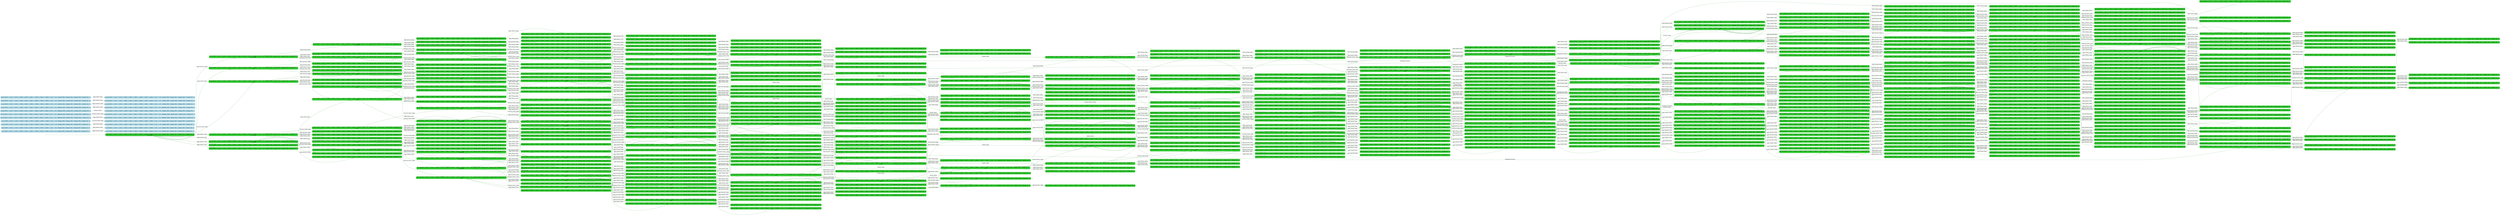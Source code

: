 digraph g {

	rankdir="LR"

	__invisible__[shape="point", color="forestgreen"]
	c0_q1[label="c0_q1 ≝ BC(0) = 0, BC(1) = 0, BC(2) = 0, BD(0) = 0, BD(1) = 0, BD(2) = 0, BM(0) = 0, BM(1) = 0, BM(2) = 0, Dir = 1, PC = fermees, PE(0) = fermees, PE(1) = fermees, PE(2) = fermees, Pos = 0\nV=20 (CXP)", shape="box", style="rounded, filled", color="forestgreen", fillcolor="limegreen", penwidth=3] // Initial
	c1_q1[label="c1_q1 ≝ BC(0) = 1, BC(1) = 0, BC(2) = 0, BD(0) = 0, BD(1) = 0, BD(2) = 0, BM(0) = 0, BM(1) = 0, BM(2) = 0, Dir = 1, PC = fermees, PE(0) = fermees, PE(1) = fermees, PE(2) = fermees, Pos = 0\nV=20 (CXP)", shape="box", style="rounded, filled", color="forestgreen", fillcolor="limegreen"]
	c4_q1[label="c4_q1 ≝ BC(0) = 1, BC(1) = 0, BC(2) = 0, BD(0) = 0, BD(1) = 1, BD(2) = 0, BM(0) = 0, BM(1) = 0, BM(2) = 0, Dir = 1, PC = fermees, PE(0) = fermees, PE(1) = fermees, PE(2) = fermees, Pos = 0\nV=20 (CXP)", shape="box", style="rounded, filled", color="forestgreen", fillcolor="limegreen"]
	c207_q1[label="c207_q1 ≝ BC(0) = 1, BC(1) = 0, BC(2) = 0, BD(0) = 0, BD(1) = 1, BD(2) = 1, BM(0) = 0, BM(1) = 0, BM(2) = 0, Dir = 1, PC = fermees, PE(0) = fermees, PE(1) = fermees, PE(2) = fermees, Pos = 0", shape="box", style="rounded, filled", color="forestgreen", fillcolor="limegreen"]
	c208_q1[label="c208_q1 ≝ BC(0) = 1, BC(1) = 1, BC(2) = 0, BD(0) = 0, BD(1) = 1, BD(2) = 0, BM(0) = 0, BM(1) = 0, BM(2) = 0, Dir = 1, PC = fermees, PE(0) = fermees, PE(1) = fermees, PE(2) = fermees, Pos = 0", shape="box", style="rounded, filled", color="forestgreen", fillcolor="limegreen"]
	c204_q1[label="c204_q1 ≝ BC(0) = 1, BC(1) = 0, BC(2) = 0, BD(0) = 0, BD(1) = 1, BD(2) = 0, BM(0) = 0, BM(1) = 1, BM(2) = 0, Dir = 1, PC = fermees, PE(0) = fermees, PE(1) = fermees, PE(2) = fermees, Pos = 0\nV=19", shape="box", style="rounded, filled", color="forestgreen", fillcolor="limegreen"]
	c286_q1[label="c286_q1 ≝ BC(0) = 1, BC(1) = 0, BC(2) = 0, BD(0) = 0, BD(1) = 1, BD(2) = 1, BM(0) = 0, BM(1) = 1, BM(2) = 0, Dir = 1, PC = fermees, PE(0) = fermees, PE(1) = fermees, PE(2) = fermees, Pos = 0", shape="box", style="rounded, filled", color="forestgreen", fillcolor="limegreen"]
	c287_q1[label="c287_q1 ≝ BC(0) = 1, BC(1) = 1, BC(2) = 0, BD(0) = 0, BD(1) = 1, BD(2) = 0, BM(0) = 0, BM(1) = 1, BM(2) = 0, Dir = 1, PC = fermees, PE(0) = fermees, PE(1) = fermees, PE(2) = fermees, Pos = 0", shape="box", style="rounded, filled", color="forestgreen", fillcolor="limegreen"]
	c288_q1[label="c288_q1 ≝ BC(0) = 1, BC(1) = 0, BC(2) = 0, BD(0) = 0, BD(1) = 1, BD(2) = 0, BM(0) = 1, BM(1) = 1, BM(2) = 0, Dir = 1, PC = fermees, PE(0) = fermees, PE(1) = fermees, PE(2) = fermees, Pos = 0", shape="box", style="rounded, filled", color="forestgreen", fillcolor="limegreen"]
	c201_q0[label="c201_q0 ≝ BC(0) = 1, BC(1) = 0, BC(2) = 0, BD(0) = 0, BD(1) = 1, BD(2) = 0, BM(0) = 0, BM(1) = 1, BM(2) = 0, Dir = 1, PC = fermees, PE(0) = ouvertes, PE(1) = fermees, PE(2) = fermees, Pos = 0\nV=18", shape="box", style="rounded, filled", color="forestgreen", fillcolor="limegreen"]
	c283_q0[label="c283_q0 ≝ BC(0) = 1, BC(1) = 0, BC(2) = 0, BD(0) = 0, BD(1) = 1, BD(2) = 1, BM(0) = 0, BM(1) = 1, BM(2) = 0, Dir = 1, PC = fermees, PE(0) = ouvertes, PE(1) = fermees, PE(2) = fermees, Pos = 0", shape="box", style="rounded, filled", color="forestgreen", fillcolor="limegreen"]
	c284_q0[label="c284_q0 ≝ BC(0) = 1, BC(1) = 1, BC(2) = 0, BD(0) = 0, BD(1) = 1, BD(2) = 0, BM(0) = 0, BM(1) = 1, BM(2) = 0, Dir = 1, PC = fermees, PE(0) = ouvertes, PE(1) = fermees, PE(2) = fermees, Pos = 0", shape="box", style="rounded, filled", color="forestgreen", fillcolor="limegreen"]
	c285_q0[label="c285_q0 ≝ BC(0) = 1, BC(1) = 0, BC(2) = 0, BD(0) = 0, BD(1) = 1, BD(2) = 0, BM(0) = 1, BM(1) = 1, BM(2) = 0, Dir = 1, PC = fermees, PE(0) = ouvertes, PE(1) = fermees, PE(2) = fermees, Pos = 0", shape="box", style="rounded, filled", color="forestgreen", fillcolor="limegreen"]
	c199_q4[label="c199_q4 ≝ BC(0) = 1, BC(1) = 0, BC(2) = 0, BD(0) = 0, BD(1) = 1, BD(2) = 0, BM(0) = 0, BM(1) = 1, BM(2) = 0, Dir = 1, PC = ouvertes, PE(0) = ouvertes, PE(1) = fermees, PE(2) = fermees, Pos = 0\nV=17", shape="box", style="rounded, filled", color="forestgreen", fillcolor="limegreen"]
	c281_q4[label="c281_q4 ≝ BC(0) = 1, BC(1) = 0, BC(2) = 0, BD(0) = 0, BD(1) = 1, BD(2) = 1, BM(0) = 0, BM(1) = 1, BM(2) = 0, Dir = 1, PC = ouvertes, PE(0) = ouvertes, PE(1) = fermees, PE(2) = fermees, Pos = 0", shape="box", style="rounded, filled", color="forestgreen", fillcolor="limegreen"]
	c282_q4[label="c282_q4 ≝ BC(0) = 1, BC(1) = 1, BC(2) = 0, BD(0) = 0, BD(1) = 1, BD(2) = 0, BM(0) = 0, BM(1) = 1, BM(2) = 0, Dir = 1, PC = ouvertes, PE(0) = ouvertes, PE(1) = fermees, PE(2) = fermees, Pos = 0", shape="box", style="rounded, filled", color="forestgreen", fillcolor="limegreen"]
	c53_q4[label="c53_q4 ≝ BC(0) = 1, BC(1) = 0, BC(2) = 0, BD(0) = 0, BD(1) = 1, BD(2) = 0, BM(0) = 1, BM(1) = 1, BM(2) = 0, Dir = 1, PC = ouvertes, PE(0) = ouvertes, PE(1) = fermees, PE(2) = fermees, Pos = 0\nV=20 (CXP)", shape="box", style="rounded, filled", color="forestgreen", fillcolor="limegreen"]
	c526_q4[label="c526_q4 ≝ BC(0) = 1, BC(1) = 0, BC(2) = 0, BD(0) = 0, BD(1) = 1, BD(2) = 1, BM(0) = 1, BM(1) = 1, BM(2) = 0, Dir = 1, PC = ouvertes, PE(0) = ouvertes, PE(1) = fermees, PE(2) = fermees, Pos = 0", shape="box", style="rounded, filled", color="forestgreen", fillcolor="limegreen"]
	c527_q4[label="c527_q4 ≝ BC(0) = 1, BC(1) = 1, BC(2) = 0, BD(0) = 0, BD(1) = 1, BD(2) = 0, BM(0) = 1, BM(1) = 1, BM(2) = 0, Dir = 1, PC = ouvertes, PE(0) = ouvertes, PE(1) = fermees, PE(2) = fermees, Pos = 0", shape="box", style="rounded, filled", color="forestgreen", fillcolor="limegreen"]
	c280_q0[label="c280_q0 ≝ BC(0) = 1, BC(1) = 0, BC(2) = 0, BD(0) = 0, BD(1) = 1, BD(2) = 0, BM(0) = 1, BM(1) = 1, BM(2) = 0, Dir = 1, PC = refermees, PE(0) = ouvertes, PE(1) = fermees, PE(2) = fermees, Pos = 0\nV=19", shape="box", style="rounded, filled", color="forestgreen", fillcolor="limegreen"]
	c528_q0[label="c528_q0 ≝ BC(0) = 1, BC(1) = 0, BC(2) = 0, BD(0) = 0, BD(1) = 1, BD(2) = 1, BM(0) = 1, BM(1) = 1, BM(2) = 0, Dir = 1, PC = refermees, PE(0) = ouvertes, PE(1) = fermees, PE(2) = fermees, Pos = 0", shape="box", style="rounded, filled", color="forestgreen", fillcolor="limegreen"]
	c529_q0[label="c529_q0 ≝ BC(0) = 1, BC(1) = 1, BC(2) = 0, BD(0) = 0, BD(1) = 1, BD(2) = 0, BM(0) = 1, BM(1) = 1, BM(2) = 0, Dir = 1, PC = refermees, PE(0) = ouvertes, PE(1) = fermees, PE(2) = fermees, Pos = 0", shape="box", style="rounded, filled", color="forestgreen", fillcolor="limegreen"]
	c220_q2[label="c220_q2 ≝ BC(0) = 1, BC(1) = 0, BC(2) = 0, BD(0) = 0, BD(1) = 1, BD(2) = 0, BM(0) = 1, BM(1) = 1, BM(2) = 0, Dir = 1, PC = refermees, PE(0) = fermees, PE(1) = fermees, PE(2) = fermees, Pos = 0\nV=18", shape="box", style="rounded, filled", color="forestgreen", fillcolor="limegreen"]
	c530_q2[label="c530_q2 ≝ BC(0) = 1, BC(1) = 0, BC(2) = 0, BD(0) = 0, BD(1) = 1, BD(2) = 1, BM(0) = 1, BM(1) = 1, BM(2) = 0, Dir = 1, PC = refermees, PE(0) = fermees, PE(1) = fermees, PE(2) = fermees, Pos = 0", shape="box", style="rounded, filled", color="forestgreen", fillcolor="limegreen"]
	c531_q2[label="c531_q2 ≝ BC(0) = 1, BC(1) = 1, BC(2) = 0, BD(0) = 0, BD(1) = 1, BD(2) = 0, BM(0) = 1, BM(1) = 1, BM(2) = 0, Dir = 1, PC = refermees, PE(0) = fermees, PE(1) = fermees, PE(2) = fermees, Pos = 0", shape="box", style="rounded, filled", color="forestgreen", fillcolor="limegreen"]
	c223_q1[label="c223_q1 ≝ BC(0) = 1, BC(1) = 0, BC(2) = 0, BD(0) = 0, BD(1) = 1, BD(2) = 0, BM(0) = 1, BM(1) = 0, BM(2) = 0, Dir = 1, PC = fermees, PE(0) = fermees, PE(1) = fermees, PE(2) = fermees, Pos = 1\nV=17", shape="box", style="rounded, filled", color="forestgreen", fillcolor="limegreen"]
	c532_q1[label="c532_q1 ≝ BC(0) = 1, BC(1) = 0, BC(2) = 0, BD(0) = 0, BD(1) = 1, BD(2) = 1, BM(0) = 1, BM(1) = 0, BM(2) = 0, Dir = 1, PC = fermees, PE(0) = fermees, PE(1) = fermees, PE(2) = fermees, Pos = 1", shape="box", style="rounded, filled", color="forestgreen", fillcolor="limegreen"]
	c533_q1[label="c533_q1 ≝ BC(0) = 1, BC(1) = 1, BC(2) = 0, BD(0) = 0, BD(1) = 1, BD(2) = 0, BM(0) = 1, BM(1) = 0, BM(2) = 0, Dir = 1, PC = fermees, PE(0) = fermees, PE(1) = fermees, PE(2) = fermees, Pos = 1", shape="box", style="rounded, filled", color="forestgreen", fillcolor="limegreen"]
	c534_q1[label="c534_q1 ≝ BC(0) = 1, BC(1) = 0, BC(2) = 0, BD(0) = 0, BD(1) = 1, BD(2) = 0, BM(0) = 1, BM(1) = 1, BM(2) = 0, Dir = 1, PC = fermees, PE(0) = fermees, PE(1) = fermees, PE(2) = fermees, Pos = 1", shape="box", style="rounded, filled", color="forestgreen", fillcolor="limegreen"]
	c226_q0[label="c226_q0 ≝ BC(0) = 1, BC(1) = 0, BC(2) = 0, BD(0) = 0, BD(1) = 1, BD(2) = 0, BM(0) = 1, BM(1) = 0, BM(2) = 0, Dir = 1, PC = fermees, PE(0) = fermees, PE(1) = ouvertes, PE(2) = fermees, Pos = 1\nV=16", shape="box", style="rounded, filled", color="forestgreen", fillcolor="limegreen"]
	c535_q0[label="c535_q0 ≝ BC(0) = 1, BC(1) = 0, BC(2) = 0, BD(0) = 0, BD(1) = 1, BD(2) = 1, BM(0) = 1, BM(1) = 0, BM(2) = 0, Dir = 1, PC = fermees, PE(0) = fermees, PE(1) = ouvertes, PE(2) = fermees, Pos = 1", shape="box", style="rounded, filled", color="forestgreen", fillcolor="limegreen"]
	c536_q0[label="c536_q0 ≝ BC(0) = 1, BC(1) = 1, BC(2) = 0, BD(0) = 0, BD(1) = 1, BD(2) = 0, BM(0) = 1, BM(1) = 0, BM(2) = 0, Dir = 1, PC = fermees, PE(0) = fermees, PE(1) = ouvertes, PE(2) = fermees, Pos = 1", shape="box", style="rounded, filled", color="forestgreen", fillcolor="limegreen"]
	c537_q0[label="c537_q0 ≝ BC(0) = 1, BC(1) = 0, BC(2) = 0, BD(0) = 0, BD(1) = 1, BD(2) = 0, BM(0) = 1, BM(1) = 1, BM(2) = 0, Dir = 1, PC = fermees, PE(0) = fermees, PE(1) = ouvertes, PE(2) = fermees, Pos = 1", shape="box", style="rounded, filled", color="forestgreen", fillcolor="limegreen"]
	c229_q4[label="c229_q4 ≝ BC(0) = 1, BC(1) = 0, BC(2) = 0, BD(0) = 0, BD(1) = 1, BD(2) = 0, BM(0) = 1, BM(1) = 0, BM(2) = 0, Dir = 1, PC = ouvertes, PE(0) = fermees, PE(1) = ouvertes, PE(2) = fermees, Pos = 1\nV=15", shape="box", style="rounded, filled", color="forestgreen", fillcolor="limegreen"]
	c538_q4[label="c538_q4 ≝ BC(0) = 1, BC(1) = 0, BC(2) = 0, BD(0) = 0, BD(1) = 1, BD(2) = 1, BM(0) = 1, BM(1) = 0, BM(2) = 0, Dir = 1, PC = ouvertes, PE(0) = fermees, PE(1) = ouvertes, PE(2) = fermees, Pos = 1", shape="box", style="rounded, filled", color="forestgreen", fillcolor="limegreen"]
	c539_q4[label="c539_q4 ≝ BC(0) = 1, BC(1) = 1, BC(2) = 0, BD(0) = 0, BD(1) = 1, BD(2) = 0, BM(0) = 1, BM(1) = 0, BM(2) = 0, Dir = 1, PC = ouvertes, PE(0) = fermees, PE(1) = ouvertes, PE(2) = fermees, Pos = 1", shape="box", style="rounded, filled", color="forestgreen", fillcolor="limegreen"]
	c540_q4[label="c540_q4 ≝ BC(0) = 1, BC(1) = 0, BC(2) = 0, BD(0) = 0, BD(1) = 1, BD(2) = 0, BM(0) = 1, BM(1) = 1, BM(2) = 0, Dir = 1, PC = ouvertes, PE(0) = fermees, PE(1) = ouvertes, PE(2) = fermees, Pos = 1", shape="box", style="rounded, filled", color="forestgreen", fillcolor="limegreen"]
	c232_q0[label="c232_q0 ≝ BC(0) = 1, BC(1) = 0, BC(2) = 0, BD(0) = 0, BD(1) = 1, BD(2) = 0, BM(0) = 1, BM(1) = 0, BM(2) = 0, Dir = 1, PC = refermees, PE(0) = fermees, PE(1) = ouvertes, PE(2) = fermees, Pos = 1\nV=14", shape="box", style="rounded, filled", color="forestgreen", fillcolor="limegreen"]
	c541_q0[label="c541_q0 ≝ BC(0) = 1, BC(1) = 0, BC(2) = 0, BD(0) = 0, BD(1) = 1, BD(2) = 1, BM(0) = 1, BM(1) = 0, BM(2) = 0, Dir = 1, PC = refermees, PE(0) = fermees, PE(1) = ouvertes, PE(2) = fermees, Pos = 1", shape="box", style="rounded, filled", color="forestgreen", fillcolor="limegreen"]
	c542_q0[label="c542_q0 ≝ BC(0) = 1, BC(1) = 1, BC(2) = 0, BD(0) = 0, BD(1) = 1, BD(2) = 0, BM(0) = 1, BM(1) = 0, BM(2) = 0, Dir = 1, PC = refermees, PE(0) = fermees, PE(1) = ouvertes, PE(2) = fermees, Pos = 1", shape="box", style="rounded, filled", color="forestgreen", fillcolor="limegreen"]
	c543_q0[label="c543_q0 ≝ BC(0) = 1, BC(1) = 0, BC(2) = 0, BD(0) = 0, BD(1) = 1, BD(2) = 0, BM(0) = 1, BM(1) = 1, BM(2) = 0, Dir = 1, PC = refermees, PE(0) = fermees, PE(1) = ouvertes, PE(2) = fermees, Pos = 1", shape="box", style="rounded, filled", color="forestgreen", fillcolor="limegreen"]
	c234_q0[label="c234_q0 ≝ BC(0) = 1, BC(1) = 0, BC(2) = 0, BD(0) = 0, BD(1) = 1, BD(2) = 0, BM(0) = 1, BM(1) = 0, BM(2) = 0, Dir = 1, PC = refermees, PE(0) = fermees, PE(1) = fermees, PE(2) = fermees, Pos = 1\nV=13", shape="box", style="rounded, filled", color="forestgreen", fillcolor="limegreen"]
	c544_q0[label="c544_q0 ≝ BC(0) = 1, BC(1) = 0, BC(2) = 0, BD(0) = 0, BD(1) = 1, BD(2) = 1, BM(0) = 1, BM(1) = 0, BM(2) = 0, Dir = 1, PC = refermees, PE(0) = fermees, PE(1) = fermees, PE(2) = fermees, Pos = 1", shape="box", style="rounded, filled", color="forestgreen", fillcolor="limegreen"]
	c239_q0[label="c239_q0 ≝ BC(0) = 1, BC(1) = 0, BC(2) = 0, BD(0) = 0, BD(1) = 1, BD(2) = 0, BM(0) = 1, BM(1) = 0, BM(2) = 0, Dir = -1, PC = refermees, PE(0) = fermees, PE(1) = fermees, PE(2) = fermees, Pos = 1\nV=12", shape="box", style="rounded, filled", color="forestgreen", fillcolor="limegreen"]
	c547_q0[label="c547_q0 ≝ BC(0) = 1, BC(1) = 0, BC(2) = 0, BD(0) = 0, BD(1) = 1, BD(2) = 1, BM(0) = 1, BM(1) = 0, BM(2) = 0, Dir = -1, PC = refermees, PE(0) = fermees, PE(1) = fermees, PE(2) = fermees, Pos = 1", shape="box", style="rounded, filled", color="forestgreen", fillcolor="limegreen"]
	c548_q0[label="c548_q0 ≝ BC(0) = 1, BC(1) = 1, BC(2) = 0, BD(0) = 0, BD(1) = 1, BD(2) = 0, BM(0) = 1, BM(1) = 0, BM(2) = 0, Dir = -1, PC = refermees, PE(0) = fermees, PE(1) = fermees, PE(2) = fermees, Pos = 1", shape="box", style="rounded, filled", color="forestgreen", fillcolor="limegreen"]
	c549_q0[label="c549_q0 ≝ BC(0) = 1, BC(1) = 0, BC(2) = 0, BD(0) = 0, BD(1) = 1, BD(2) = 0, BM(0) = 1, BM(1) = 1, BM(2) = 0, Dir = -1, PC = refermees, PE(0) = fermees, PE(1) = fermees, PE(2) = fermees, Pos = 1", shape="box", style="rounded, filled", color="forestgreen", fillcolor="limegreen"]
	c430_q1[label="c430_q1 ≝ BC(0) = 0, BC(1) = 0, BC(2) = 0, BD(0) = 0, BD(1) = 1, BD(2) = 0, BM(0) = 1, BM(1) = 0, BM(2) = 0, Dir = -1, PC = fermees, PE(0) = fermees, PE(1) = fermees, PE(2) = fermees, Pos = 0\nV=11", shape="box", style="rounded, filled", color="forestgreen", fillcolor="limegreen"]
	c550_q1[label="c550_q1 ≝ BC(0) = 1, BC(1) = 0, BC(2) = 0, BD(0) = 0, BD(1) = 1, BD(2) = 0, BM(0) = 1, BM(1) = 0, BM(2) = 0, Dir = -1, PC = fermees, PE(0) = fermees, PE(1) = fermees, PE(2) = fermees, Pos = 0", shape="box", style="rounded, filled", color="forestgreen", fillcolor="limegreen"]
	c551_q1[label="c551_q1 ≝ BC(0) = 0, BC(1) = 0, BC(2) = 0, BD(0) = 0, BD(1) = 1, BD(2) = 1, BM(0) = 1, BM(1) = 0, BM(2) = 0, Dir = -1, PC = fermees, PE(0) = fermees, PE(1) = fermees, PE(2) = fermees, Pos = 0", shape="box", style="rounded, filled", color="forestgreen", fillcolor="limegreen"]
	c552_q1[label="c552_q1 ≝ BC(0) = 0, BC(1) = 1, BC(2) = 0, BD(0) = 0, BD(1) = 1, BD(2) = 0, BM(0) = 1, BM(1) = 0, BM(2) = 0, Dir = -1, PC = fermees, PE(0) = fermees, PE(1) = fermees, PE(2) = fermees, Pos = 0", shape="box", style="rounded, filled", color="forestgreen", fillcolor="limegreen"]
	c272_q1[label="c272_q1 ≝ BC(0) = 0, BC(1) = 0, BC(2) = 0, BD(0) = 0, BD(1) = 1, BD(2) = 0, BM(0) = 1, BM(1) = 1, BM(2) = 0, Dir = -1, PC = fermees, PE(0) = fermees, PE(1) = fermees, PE(2) = fermees, Pos = 0\nV=10", shape="box", style="rounded, filled", color="forestgreen", fillcolor="limegreen"]
	c575_q1[label="c575_q1 ≝ BC(0) = 1, BC(1) = 0, BC(2) = 0, BD(0) = 0, BD(1) = 1, BD(2) = 0, BM(0) = 1, BM(1) = 1, BM(2) = 0, Dir = -1, PC = fermees, PE(0) = fermees, PE(1) = fermees, PE(2) = fermees, Pos = 0", shape="box", style="rounded, filled", color="forestgreen", fillcolor="limegreen"]
	c576_q1[label="c576_q1 ≝ BC(0) = 0, BC(1) = 0, BC(2) = 0, BD(0) = 0, BD(1) = 1, BD(2) = 1, BM(0) = 1, BM(1) = 1, BM(2) = 0, Dir = -1, PC = fermees, PE(0) = fermees, PE(1) = fermees, PE(2) = fermees, Pos = 0", shape="box", style="rounded, filled", color="forestgreen", fillcolor="limegreen"]
	c577_q1[label="c577_q1 ≝ BC(0) = 0, BC(1) = 1, BC(2) = 0, BD(0) = 0, BD(1) = 1, BD(2) = 0, BM(0) = 1, BM(1) = 1, BM(2) = 0, Dir = -1, PC = fermees, PE(0) = fermees, PE(1) = fermees, PE(2) = fermees, Pos = 0", shape="box", style="rounded, filled", color="forestgreen", fillcolor="limegreen"]
	c268_q0[label="c268_q0 ≝ BC(0) = 0, BC(1) = 0, BC(2) = 0, BD(0) = 0, BD(1) = 1, BD(2) = 0, BM(0) = 1, BM(1) = 1, BM(2) = 0, Dir = -1, PC = fermees, PE(0) = ouvertes, PE(1) = fermees, PE(2) = fermees, Pos = 0\nV=9", shape="box", style="rounded, filled", color="forestgreen", fillcolor="limegreen"]
	c572_q0[label="c572_q0 ≝ BC(0) = 1, BC(1) = 0, BC(2) = 0, BD(0) = 0, BD(1) = 1, BD(2) = 0, BM(0) = 1, BM(1) = 1, BM(2) = 0, Dir = -1, PC = fermees, PE(0) = ouvertes, PE(1) = fermees, PE(2) = fermees, Pos = 0", shape="box", style="rounded, filled", color="forestgreen", fillcolor="limegreen"]
	c573_q0[label="c573_q0 ≝ BC(0) = 0, BC(1) = 0, BC(2) = 0, BD(0) = 0, BD(1) = 1, BD(2) = 1, BM(0) = 1, BM(1) = 1, BM(2) = 0, Dir = -1, PC = fermees, PE(0) = ouvertes, PE(1) = fermees, PE(2) = fermees, Pos = 0", shape="box", style="rounded, filled", color="forestgreen", fillcolor="limegreen"]
	c574_q0[label="c574_q0 ≝ BC(0) = 0, BC(1) = 1, BC(2) = 0, BD(0) = 0, BD(1) = 1, BD(2) = 0, BM(0) = 1, BM(1) = 1, BM(2) = 0, Dir = -1, PC = fermees, PE(0) = ouvertes, PE(1) = fermees, PE(2) = fermees, Pos = 0", shape="box", style="rounded, filled", color="forestgreen", fillcolor="limegreen"]
	c264_q4[label="c264_q4 ≝ BC(0) = 0, BC(1) = 0, BC(2) = 0, BD(0) = 0, BD(1) = 1, BD(2) = 0, BM(0) = 1, BM(1) = 1, BM(2) = 0, Dir = -1, PC = ouvertes, PE(0) = ouvertes, PE(1) = fermees, PE(2) = fermees, Pos = 0\nV=8", shape="box", style="rounded, filled", color="forestgreen", fillcolor="limegreen"]
	c569_q4[label="c569_q4 ≝ BC(0) = 1, BC(1) = 0, BC(2) = 0, BD(0) = 0, BD(1) = 1, BD(2) = 0, BM(0) = 1, BM(1) = 1, BM(2) = 0, Dir = -1, PC = ouvertes, PE(0) = ouvertes, PE(1) = fermees, PE(2) = fermees, Pos = 0", shape="box", style="rounded, filled", color="forestgreen", fillcolor="limegreen"]
	c570_q4[label="c570_q4 ≝ BC(0) = 0, BC(1) = 0, BC(2) = 0, BD(0) = 0, BD(1) = 1, BD(2) = 1, BM(0) = 1, BM(1) = 1, BM(2) = 0, Dir = -1, PC = ouvertes, PE(0) = ouvertes, PE(1) = fermees, PE(2) = fermees, Pos = 0", shape="box", style="rounded, filled", color="forestgreen", fillcolor="limegreen"]
	c571_q4[label="c571_q4 ≝ BC(0) = 0, BC(1) = 0, BC(2) = 1, BD(0) = 0, BD(1) = 1, BD(2) = 0, BM(0) = 1, BM(1) = 1, BM(2) = 0, Dir = -1, PC = ouvertes, PE(0) = ouvertes, PE(1) = fermees, PE(2) = fermees, Pos = 0", shape="box", style="rounded, filled", color="forestgreen", fillcolor="limegreen"]
	c260_q0[label="c260_q0 ≝ BC(0) = 0, BC(1) = 0, BC(2) = 0, BD(0) = 0, BD(1) = 1, BD(2) = 0, BM(0) = 1, BM(1) = 1, BM(2) = 0, Dir = -1, PC = refermees, PE(0) = ouvertes, PE(1) = fermees, PE(2) = fermees, Pos = 0\nV=7", shape="box", style="rounded, filled", color="forestgreen", fillcolor="limegreen"]
	c566_q0[label="c566_q0 ≝ BC(0) = 1, BC(1) = 0, BC(2) = 0, BD(0) = 0, BD(1) = 1, BD(2) = 0, BM(0) = 1, BM(1) = 1, BM(2) = 0, Dir = -1, PC = refermees, PE(0) = ouvertes, PE(1) = fermees, PE(2) = fermees, Pos = 0", shape="box", style="rounded, filled", color="forestgreen", fillcolor="limegreen"]
	c567_q0[label="c567_q0 ≝ BC(0) = 0, BC(1) = 0, BC(2) = 0, BD(0) = 0, BD(1) = 1, BD(2) = 1, BM(0) = 1, BM(1) = 1, BM(2) = 0, Dir = -1, PC = refermees, PE(0) = ouvertes, PE(1) = fermees, PE(2) = fermees, Pos = 0", shape="box", style="rounded, filled", color="forestgreen", fillcolor="limegreen"]
	c568_q0[label="c568_q0 ≝ BC(0) = 0, BC(1) = 0, BC(2) = 1, BD(0) = 0, BD(1) = 1, BD(2) = 0, BM(0) = 1, BM(1) = 1, BM(2) = 0, Dir = -1, PC = refermees, PE(0) = ouvertes, PE(1) = fermees, PE(2) = fermees, Pos = 0", shape="box", style="rounded, filled", color="forestgreen", fillcolor="limegreen"]
	c256_q0[label="c256_q0 ≝ BC(0) = 0, BC(1) = 0, BC(2) = 0, BD(0) = 0, BD(1) = 1, BD(2) = 0, BM(0) = 1, BM(1) = 1, BM(2) = 0, Dir = -1, PC = refermees, PE(0) = fermees, PE(1) = fermees, PE(2) = fermees, Pos = 0\nV=6", shape="box", style="rounded, filled", color="forestgreen", fillcolor="limegreen"]
	c277_q0[label="c277_q0 ≝ BC(0) = 1, BC(1) = 0, BC(2) = 0, BD(0) = 0, BD(1) = 1, BD(2) = 0, BM(0) = 1, BM(1) = 1, BM(2) = 0, Dir = -1, PC = refermees, PE(0) = fermees, PE(1) = fermees, PE(2) = fermees, Pos = 0", shape="box", style="rounded, filled", color="forestgreen", fillcolor="limegreen"]
	c564_q0[label="c564_q0 ≝ BC(0) = 0, BC(1) = 0, BC(2) = 0, BD(0) = 0, BD(1) = 1, BD(2) = 1, BM(0) = 1, BM(1) = 1, BM(2) = 0, Dir = -1, PC = refermees, PE(0) = fermees, PE(1) = fermees, PE(2) = fermees, Pos = 0", shape="box", style="rounded, filled", color="forestgreen", fillcolor="limegreen"]
	c565_q0[label="c565_q0 ≝ BC(0) = 0, BC(1) = 0, BC(2) = 1, BD(0) = 0, BD(1) = 1, BD(2) = 0, BM(0) = 1, BM(1) = 1, BM(2) = 0, Dir = -1, PC = refermees, PE(0) = fermees, PE(1) = fermees, PE(2) = fermees, Pos = 0", shape="box", style="rounded, filled", color="forestgreen", fillcolor="limegreen"]
	c434_q0[label="c434_q0 ≝ BC(0) = 0, BC(1) = 0, BC(2) = 0, BD(0) = 0, BD(1) = 1, BD(2) = 0, BM(0) = 1, BM(1) = 0, BM(2) = 0, Dir = -1, PC = fermees, PE(0) = ouvertes, PE(1) = fermees, PE(2) = fermees, Pos = 0\nV=10", shape="box", style="rounded, filled", color="forestgreen", fillcolor="limegreen"]
	c553_q0[label="c553_q0 ≝ BC(0) = 1, BC(1) = 0, BC(2) = 0, BD(0) = 0, BD(1) = 1, BD(2) = 0, BM(0) = 1, BM(1) = 0, BM(2) = 0, Dir = -1, PC = fermees, PE(0) = ouvertes, PE(1) = fermees, PE(2) = fermees, Pos = 0", shape="box", style="rounded, filled", color="forestgreen", fillcolor="limegreen"]
	c554_q0[label="c554_q0 ≝ BC(0) = 0, BC(1) = 0, BC(2) = 0, BD(0) = 0, BD(1) = 1, BD(2) = 1, BM(0) = 1, BM(1) = 0, BM(2) = 0, Dir = -1, PC = fermees, PE(0) = ouvertes, PE(1) = fermees, PE(2) = fermees, Pos = 0", shape="box", style="rounded, filled", color="forestgreen", fillcolor="limegreen"]
	c555_q0[label="c555_q0 ≝ BC(0) = 0, BC(1) = 1, BC(2) = 0, BD(0) = 0, BD(1) = 1, BD(2) = 0, BM(0) = 1, BM(1) = 0, BM(2) = 0, Dir = -1, PC = fermees, PE(0) = ouvertes, PE(1) = fermees, PE(2) = fermees, Pos = 0", shape="box", style="rounded, filled", color="forestgreen", fillcolor="limegreen"]
	c438_q4[label="c438_q4 ≝ BC(0) = 0, BC(1) = 0, BC(2) = 0, BD(0) = 0, BD(1) = 1, BD(2) = 0, BM(0) = 1, BM(1) = 0, BM(2) = 0, Dir = -1, PC = ouvertes, PE(0) = ouvertes, PE(1) = fermees, PE(2) = fermees, Pos = 0\nV=9", shape="box", style="rounded, filled", color="forestgreen", fillcolor="limegreen"]
	c556_q4[label="c556_q4 ≝ BC(0) = 1, BC(1) = 0, BC(2) = 0, BD(0) = 0, BD(1) = 1, BD(2) = 0, BM(0) = 1, BM(1) = 0, BM(2) = 0, Dir = -1, PC = ouvertes, PE(0) = ouvertes, PE(1) = fermees, PE(2) = fermees, Pos = 0", shape="box", style="rounded, filled", color="forestgreen", fillcolor="limegreen"]
	c557_q4[label="c557_q4 ≝ BC(0) = 0, BC(1) = 0, BC(2) = 0, BD(0) = 0, BD(1) = 1, BD(2) = 1, BM(0) = 1, BM(1) = 0, BM(2) = 0, Dir = -1, PC = ouvertes, PE(0) = ouvertes, PE(1) = fermees, PE(2) = fermees, Pos = 0", shape="box", style="rounded, filled", color="forestgreen", fillcolor="limegreen"]
	c558_q4[label="c558_q4 ≝ BC(0) = 0, BC(1) = 0, BC(2) = 1, BD(0) = 0, BD(1) = 1, BD(2) = 0, BM(0) = 1, BM(1) = 0, BM(2) = 0, Dir = -1, PC = ouvertes, PE(0) = ouvertes, PE(1) = fermees, PE(2) = fermees, Pos = 0", shape="box", style="rounded, filled", color="forestgreen", fillcolor="limegreen"]
	c442_q0[label="c442_q0 ≝ BC(0) = 0, BC(1) = 0, BC(2) = 0, BD(0) = 0, BD(1) = 1, BD(2) = 0, BM(0) = 1, BM(1) = 0, BM(2) = 0, Dir = -1, PC = refermees, PE(0) = ouvertes, PE(1) = fermees, PE(2) = fermees, Pos = 0\nV=8", shape="box", style="rounded, filled", color="forestgreen", fillcolor="limegreen"]
	c559_q0[label="c559_q0 ≝ BC(0) = 1, BC(1) = 0, BC(2) = 0, BD(0) = 0, BD(1) = 1, BD(2) = 0, BM(0) = 1, BM(1) = 0, BM(2) = 0, Dir = -1, PC = refermees, PE(0) = ouvertes, PE(1) = fermees, PE(2) = fermees, Pos = 0", shape="box", style="rounded, filled", color="forestgreen", fillcolor="limegreen"]
	c560_q0[label="c560_q0 ≝ BC(0) = 0, BC(1) = 0, BC(2) = 0, BD(0) = 0, BD(1) = 1, BD(2) = 1, BM(0) = 1, BM(1) = 0, BM(2) = 0, Dir = -1, PC = refermees, PE(0) = ouvertes, PE(1) = fermees, PE(2) = fermees, Pos = 0", shape="box", style="rounded, filled", color="forestgreen", fillcolor="limegreen"]
	c561_q0[label="c561_q0 ≝ BC(0) = 0, BC(1) = 0, BC(2) = 1, BD(0) = 0, BD(1) = 1, BD(2) = 0, BM(0) = 1, BM(1) = 0, BM(2) = 0, Dir = -1, PC = refermees, PE(0) = ouvertes, PE(1) = fermees, PE(2) = fermees, Pos = 0", shape="box", style="rounded, filled", color="forestgreen", fillcolor="limegreen"]
	c445_q0[label="c445_q0 ≝ BC(0) = 0, BC(1) = 0, BC(2) = 0, BD(0) = 0, BD(1) = 1, BD(2) = 0, BM(0) = 1, BM(1) = 0, BM(2) = 0, Dir = -1, PC = refermees, PE(0) = fermees, PE(1) = fermees, PE(2) = fermees, Pos = 0\nV=7", shape="box", style="rounded, filled", color="forestgreen", fillcolor="limegreen"]
	c456_q0[label="c456_q0 ≝ BC(0) = 1, BC(1) = 0, BC(2) = 0, BD(0) = 0, BD(1) = 1, BD(2) = 0, BM(0) = 1, BM(1) = 0, BM(2) = 0, Dir = -1, PC = refermees, PE(0) = fermees, PE(1) = fermees, PE(2) = fermees, Pos = 0", shape="box", style="rounded, filled", color="forestgreen", fillcolor="limegreen"]
	c562_q0[label="c562_q0 ≝ BC(0) = 0, BC(1) = 0, BC(2) = 0, BD(0) = 0, BD(1) = 1, BD(2) = 1, BM(0) = 1, BM(1) = 0, BM(2) = 0, Dir = -1, PC = refermees, PE(0) = fermees, PE(1) = fermees, PE(2) = fermees, Pos = 0", shape="box", style="rounded, filled", color="forestgreen", fillcolor="limegreen"]
	c563_q0[label="c563_q0 ≝ BC(0) = 0, BC(1) = 0, BC(2) = 1, BD(0) = 0, BD(1) = 1, BD(2) = 0, BM(0) = 1, BM(1) = 0, BM(2) = 0, Dir = -1, PC = refermees, PE(0) = fermees, PE(1) = fermees, PE(2) = fermees, Pos = 0", shape="box", style="rounded, filled", color="forestgreen", fillcolor="limegreen"]
	c545_q2[label="c545_q2 ≝ BC(0) = 1, BC(1) = 1, BC(2) = 0, BD(0) = 0, BD(1) = 1, BD(2) = 0, BM(0) = 1, BM(1) = 0, BM(2) = 0, Dir = 1, PC = refermees, PE(0) = fermees, PE(1) = fermees, PE(2) = fermees, Pos = 1", shape="box", style="rounded, filled", color="forestgreen", fillcolor="limegreen"]
	c546_q2[label="c546_q2 ≝ BC(0) = 1, BC(1) = 0, BC(2) = 0, BD(0) = 0, BD(1) = 1, BD(2) = 0, BM(0) = 1, BM(1) = 1, BM(2) = 0, Dir = 1, PC = refermees, PE(0) = fermees, PE(1) = fermees, PE(2) = fermees, Pos = 1", shape="box", style="rounded, filled", color="forestgreen", fillcolor="limegreen"]
	c196_q0[label="c196_q0 ≝ BC(0) = 1, BC(1) = 0, BC(2) = 0, BD(0) = 0, BD(1) = 1, BD(2) = 0, BM(0) = 0, BM(1) = 1, BM(2) = 0, Dir = 1, PC = refermees, PE(0) = ouvertes, PE(1) = fermees, PE(2) = fermees, Pos = 0\nV=16", shape="box", style="rounded, filled", color="forestgreen", fillcolor="limegreen"]
	c278_q0[label="c278_q0 ≝ BC(0) = 1, BC(1) = 0, BC(2) = 0, BD(0) = 0, BD(1) = 1, BD(2) = 1, BM(0) = 0, BM(1) = 1, BM(2) = 0, Dir = 1, PC = refermees, PE(0) = ouvertes, PE(1) = fermees, PE(2) = fermees, Pos = 0", shape="box", style="rounded, filled", color="forestgreen", fillcolor="limegreen"]
	c279_q0[label="c279_q0 ≝ BC(0) = 1, BC(1) = 1, BC(2) = 0, BD(0) = 0, BD(1) = 1, BD(2) = 0, BM(0) = 0, BM(1) = 1, BM(2) = 0, Dir = 1, PC = refermees, PE(0) = ouvertes, PE(1) = fermees, PE(2) = fermees, Pos = 0", shape="box", style="rounded, filled", color="forestgreen", fillcolor="limegreen"]
	c134_q2[label="c134_q2 ≝ BC(0) = 1, BC(1) = 0, BC(2) = 0, BD(0) = 0, BD(1) = 1, BD(2) = 0, BM(0) = 0, BM(1) = 1, BM(2) = 0, Dir = 1, PC = refermees, PE(0) = fermees, PE(1) = fermees, PE(2) = fermees, Pos = 0\nV=15", shape="box", style="rounded, filled", color="forestgreen", fillcolor="limegreen"]
	c218_q2[label="c218_q2 ≝ BC(0) = 1, BC(1) = 0, BC(2) = 0, BD(0) = 0, BD(1) = 1, BD(2) = 1, BM(0) = 0, BM(1) = 1, BM(2) = 0, Dir = 1, PC = refermees, PE(0) = fermees, PE(1) = fermees, PE(2) = fermees, Pos = 0", shape="box", style="rounded, filled", color="forestgreen", fillcolor="limegreen"]
	c219_q2[label="c219_q2 ≝ BC(0) = 1, BC(1) = 1, BC(2) = 0, BD(0) = 0, BD(1) = 1, BD(2) = 0, BM(0) = 0, BM(1) = 1, BM(2) = 0, Dir = 1, PC = refermees, PE(0) = fermees, PE(1) = fermees, PE(2) = fermees, Pos = 0", shape="box", style="rounded, filled", color="forestgreen", fillcolor="limegreen"]
	c137_q1[label="c137_q1 ≝ BC(0) = 1, BC(1) = 0, BC(2) = 0, BD(0) = 0, BD(1) = 1, BD(2) = 0, BM(0) = 0, BM(1) = 0, BM(2) = 0, Dir = 1, PC = fermees, PE(0) = fermees, PE(1) = fermees, PE(2) = fermees, Pos = 1\nV=14", shape="box", style="rounded, filled", color="forestgreen", fillcolor="limegreen"]
	c221_q1[label="c221_q1 ≝ BC(0) = 1, BC(1) = 0, BC(2) = 0, BD(0) = 0, BD(1) = 1, BD(2) = 1, BM(0) = 0, BM(1) = 0, BM(2) = 0, Dir = 1, PC = fermees, PE(0) = fermees, PE(1) = fermees, PE(2) = fermees, Pos = 1", shape="box", style="rounded, filled", color="forestgreen", fillcolor="limegreen"]
	c222_q1[label="c222_q1 ≝ BC(0) = 1, BC(1) = 1, BC(2) = 0, BD(0) = 0, BD(1) = 1, BD(2) = 0, BM(0) = 0, BM(1) = 0, BM(2) = 0, Dir = 1, PC = fermees, PE(0) = fermees, PE(1) = fermees, PE(2) = fermees, Pos = 1", shape="box", style="rounded, filled", color="forestgreen", fillcolor="limegreen"]
	c140_q0[label="c140_q0 ≝ BC(0) = 1, BC(1) = 0, BC(2) = 0, BD(0) = 0, BD(1) = 1, BD(2) = 0, BM(0) = 0, BM(1) = 0, BM(2) = 0, Dir = 1, PC = fermees, PE(0) = fermees, PE(1) = ouvertes, PE(2) = fermees, Pos = 1\nV=13", shape="box", style="rounded, filled", color="forestgreen", fillcolor="limegreen"]
	c224_q0[label="c224_q0 ≝ BC(0) = 1, BC(1) = 0, BC(2) = 0, BD(0) = 0, BD(1) = 1, BD(2) = 1, BM(0) = 0, BM(1) = 0, BM(2) = 0, Dir = 1, PC = fermees, PE(0) = fermees, PE(1) = ouvertes, PE(2) = fermees, Pos = 1", shape="box", style="rounded, filled", color="forestgreen", fillcolor="limegreen"]
	c225_q0[label="c225_q0 ≝ BC(0) = 1, BC(1) = 1, BC(2) = 0, BD(0) = 0, BD(1) = 1, BD(2) = 0, BM(0) = 0, BM(1) = 0, BM(2) = 0, Dir = 1, PC = fermees, PE(0) = fermees, PE(1) = ouvertes, PE(2) = fermees, Pos = 1", shape="box", style="rounded, filled", color="forestgreen", fillcolor="limegreen"]
	c143_q4[label="c143_q4 ≝ BC(0) = 1, BC(1) = 0, BC(2) = 0, BD(0) = 0, BD(1) = 1, BD(2) = 0, BM(0) = 0, BM(1) = 0, BM(2) = 0, Dir = 1, PC = ouvertes, PE(0) = fermees, PE(1) = ouvertes, PE(2) = fermees, Pos = 1\nV=12", shape="box", style="rounded, filled", color="forestgreen", fillcolor="limegreen"]
	c227_q4[label="c227_q4 ≝ BC(0) = 1, BC(1) = 0, BC(2) = 0, BD(0) = 0, BD(1) = 1, BD(2) = 1, BM(0) = 0, BM(1) = 0, BM(2) = 0, Dir = 1, PC = ouvertes, PE(0) = fermees, PE(1) = ouvertes, PE(2) = fermees, Pos = 1", shape="box", style="rounded, filled", color="forestgreen", fillcolor="limegreen"]
	c228_q4[label="c228_q4 ≝ BC(0) = 1, BC(1) = 1, BC(2) = 0, BD(0) = 0, BD(1) = 1, BD(2) = 0, BM(0) = 0, BM(1) = 0, BM(2) = 0, Dir = 1, PC = ouvertes, PE(0) = fermees, PE(1) = ouvertes, PE(2) = fermees, Pos = 1", shape="box", style="rounded, filled", color="forestgreen", fillcolor="limegreen"]
	c146_q0[label="c146_q0 ≝ BC(0) = 1, BC(1) = 0, BC(2) = 0, BD(0) = 0, BD(1) = 1, BD(2) = 0, BM(0) = 0, BM(1) = 0, BM(2) = 0, Dir = 1, PC = refermees, PE(0) = fermees, PE(1) = ouvertes, PE(2) = fermees, Pos = 1\nV=11", shape="box", style="rounded, filled", color="forestgreen", fillcolor="limegreen"]
	c230_q0[label="c230_q0 ≝ BC(0) = 1, BC(1) = 0, BC(2) = 0, BD(0) = 0, BD(1) = 1, BD(2) = 1, BM(0) = 0, BM(1) = 0, BM(2) = 0, Dir = 1, PC = refermees, PE(0) = fermees, PE(1) = ouvertes, PE(2) = fermees, Pos = 1", shape="box", style="rounded, filled", color="forestgreen", fillcolor="limegreen"]
	c231_q0[label="c231_q0 ≝ BC(0) = 1, BC(1) = 1, BC(2) = 0, BD(0) = 0, BD(1) = 1, BD(2) = 0, BM(0) = 0, BM(1) = 0, BM(2) = 0, Dir = 1, PC = refermees, PE(0) = fermees, PE(1) = ouvertes, PE(2) = fermees, Pos = 1", shape="box", style="rounded, filled", color="forestgreen", fillcolor="limegreen"]
	c149_q0[label="c149_q0 ≝ BC(0) = 1, BC(1) = 0, BC(2) = 0, BD(0) = 0, BD(1) = 1, BD(2) = 0, BM(0) = 0, BM(1) = 0, BM(2) = 0, Dir = 1, PC = refermees, PE(0) = fermees, PE(1) = fermees, PE(2) = fermees, Pos = 1\nV=10", shape="box", style="rounded, filled", color="forestgreen", fillcolor="limegreen"]
	c233_q0[label="c233_q0 ≝ BC(0) = 1, BC(1) = 0, BC(2) = 0, BD(0) = 0, BD(1) = 1, BD(2) = 1, BM(0) = 0, BM(1) = 0, BM(2) = 0, Dir = 1, PC = refermees, PE(0) = fermees, PE(1) = fermees, PE(2) = fermees, Pos = 1", shape="box", style="rounded, filled", color="forestgreen", fillcolor="limegreen"]
	c153_q0[label="c153_q0 ≝ BC(0) = 1, BC(1) = 0, BC(2) = 0, BD(0) = 0, BD(1) = 1, BD(2) = 0, BM(0) = 0, BM(1) = 0, BM(2) = 0, Dir = -1, PC = refermees, PE(0) = fermees, PE(1) = fermees, PE(2) = fermees, Pos = 1\nV=9", shape="box", style="rounded, filled", color="forestgreen", fillcolor="limegreen"]
	c237_q0[label="c237_q0 ≝ BC(0) = 1, BC(1) = 0, BC(2) = 0, BD(0) = 0, BD(1) = 1, BD(2) = 1, BM(0) = 0, BM(1) = 0, BM(2) = 0, Dir = -1, PC = refermees, PE(0) = fermees, PE(1) = fermees, PE(2) = fermees, Pos = 1", shape="box", style="rounded, filled", color="forestgreen", fillcolor="limegreen"]
	c238_q0[label="c238_q0 ≝ BC(0) = 1, BC(1) = 1, BC(2) = 0, BD(0) = 0, BD(1) = 1, BD(2) = 0, BM(0) = 0, BM(1) = 0, BM(2) = 0, Dir = -1, PC = refermees, PE(0) = fermees, PE(1) = fermees, PE(2) = fermees, Pos = 1", shape="box", style="rounded, filled", color="forestgreen", fillcolor="limegreen"]
	c6_q1[label="c6_q1 ≝ BC(0) = 0, BC(1) = 0, BC(2) = 0, BD(0) = 0, BD(1) = 1, BD(2) = 0, BM(0) = 0, BM(1) = 0, BM(2) = 0, Dir = -1, PC = fermees, PE(0) = fermees, PE(1) = fermees, PE(2) = fermees, Pos = 0\nV=8", shape="box", style="rounded, filled", color="forestgreen", fillcolor="limegreen"]
	c240_q1[label="c240_q1 ≝ BC(0) = 1, BC(1) = 0, BC(2) = 0, BD(0) = 0, BD(1) = 1, BD(2) = 0, BM(0) = 0, BM(1) = 0, BM(2) = 0, Dir = -1, PC = fermees, PE(0) = fermees, PE(1) = fermees, PE(2) = fermees, Pos = 0", shape="box", style="rounded, filled", color="forestgreen", fillcolor="limegreen"]
	c241_q1[label="c241_q1 ≝ BC(0) = 0, BC(1) = 0, BC(2) = 0, BD(0) = 0, BD(1) = 1, BD(2) = 1, BM(0) = 0, BM(1) = 0, BM(2) = 0, Dir = -1, PC = fermees, PE(0) = fermees, PE(1) = fermees, PE(2) = fermees, Pos = 0", shape="box", style="rounded, filled", color="forestgreen", fillcolor="limegreen"]
	c242_q1[label="c242_q1 ≝ BC(0) = 0, BC(1) = 1, BC(2) = 0, BD(0) = 0, BD(1) = 1, BD(2) = 0, BM(0) = 0, BM(1) = 0, BM(2) = 0, Dir = -1, PC = fermees, PE(0) = fermees, PE(1) = fermees, PE(2) = fermees, Pos = 0", shape="box", style="rounded, filled", color="forestgreen", fillcolor="limegreen"]
	c189_q1[label="c189_q1 ≝ BC(0) = 0, BC(1) = 0, BC(2) = 0, BD(0) = 0, BD(1) = 1, BD(2) = 0, BM(0) = 0, BM(1) = 1, BM(2) = 0, Dir = -1, PC = fermees, PE(0) = fermees, PE(1) = fermees, PE(2) = fermees, Pos = 0\nV=7", shape="box", style="rounded, filled", color="forestgreen", fillcolor="limegreen"]
	c269_q1[label="c269_q1 ≝ BC(0) = 1, BC(1) = 0, BC(2) = 0, BD(0) = 0, BD(1) = 1, BD(2) = 0, BM(0) = 0, BM(1) = 1, BM(2) = 0, Dir = -1, PC = fermees, PE(0) = fermees, PE(1) = fermees, PE(2) = fermees, Pos = 0", shape="box", style="rounded, filled", color="forestgreen", fillcolor="limegreen"]
	c270_q1[label="c270_q1 ≝ BC(0) = 0, BC(1) = 0, BC(2) = 0, BD(0) = 0, BD(1) = 1, BD(2) = 1, BM(0) = 0, BM(1) = 1, BM(2) = 0, Dir = -1, PC = fermees, PE(0) = fermees, PE(1) = fermees, PE(2) = fermees, Pos = 0", shape="box", style="rounded, filled", color="forestgreen", fillcolor="limegreen"]
	c271_q1[label="c271_q1 ≝ BC(0) = 0, BC(1) = 1, BC(2) = 0, BD(0) = 0, BD(1) = 1, BD(2) = 0, BM(0) = 0, BM(1) = 1, BM(2) = 0, Dir = -1, PC = fermees, PE(0) = fermees, PE(1) = fermees, PE(2) = fermees, Pos = 0", shape="box", style="rounded, filled", color="forestgreen", fillcolor="limegreen"]
	c185_q0[label="c185_q0 ≝ BC(0) = 0, BC(1) = 0, BC(2) = 0, BD(0) = 0, BD(1) = 1, BD(2) = 0, BM(0) = 0, BM(1) = 1, BM(2) = 0, Dir = -1, PC = fermees, PE(0) = ouvertes, PE(1) = fermees, PE(2) = fermees, Pos = 0\nV=6", shape="box", style="rounded, filled", color="forestgreen", fillcolor="limegreen"]
	c265_q0[label="c265_q0 ≝ BC(0) = 1, BC(1) = 0, BC(2) = 0, BD(0) = 0, BD(1) = 1, BD(2) = 0, BM(0) = 0, BM(1) = 1, BM(2) = 0, Dir = -1, PC = fermees, PE(0) = ouvertes, PE(1) = fermees, PE(2) = fermees, Pos = 0", shape="box", style="rounded, filled", color="forestgreen", fillcolor="limegreen"]
	c266_q0[label="c266_q0 ≝ BC(0) = 0, BC(1) = 0, BC(2) = 0, BD(0) = 0, BD(1) = 1, BD(2) = 1, BM(0) = 0, BM(1) = 1, BM(2) = 0, Dir = -1, PC = fermees, PE(0) = ouvertes, PE(1) = fermees, PE(2) = fermees, Pos = 0", shape="box", style="rounded, filled", color="forestgreen", fillcolor="limegreen"]
	c267_q0[label="c267_q0 ≝ BC(0) = 0, BC(1) = 1, BC(2) = 0, BD(0) = 0, BD(1) = 1, BD(2) = 0, BM(0) = 0, BM(1) = 1, BM(2) = 0, Dir = -1, PC = fermees, PE(0) = ouvertes, PE(1) = fermees, PE(2) = fermees, Pos = 0", shape="box", style="rounded, filled", color="forestgreen", fillcolor="limegreen"]
	c181_q4[label="c181_q4 ≝ BC(0) = 0, BC(1) = 0, BC(2) = 0, BD(0) = 0, BD(1) = 1, BD(2) = 0, BM(0) = 0, BM(1) = 1, BM(2) = 0, Dir = -1, PC = ouvertes, PE(0) = ouvertes, PE(1) = fermees, PE(2) = fermees, Pos = 0\nV=5", shape="box", style="rounded, filled", color="forestgreen", fillcolor="limegreen"]
	c261_q4[label="c261_q4 ≝ BC(0) = 1, BC(1) = 0, BC(2) = 0, BD(0) = 0, BD(1) = 1, BD(2) = 0, BM(0) = 0, BM(1) = 1, BM(2) = 0, Dir = -1, PC = ouvertes, PE(0) = ouvertes, PE(1) = fermees, PE(2) = fermees, Pos = 0", shape="box", style="rounded, filled", color="forestgreen", fillcolor="limegreen"]
	c262_q4[label="c262_q4 ≝ BC(0) = 0, BC(1) = 0, BC(2) = 0, BD(0) = 0, BD(1) = 1, BD(2) = 1, BM(0) = 0, BM(1) = 1, BM(2) = 0, Dir = -1, PC = ouvertes, PE(0) = ouvertes, PE(1) = fermees, PE(2) = fermees, Pos = 0", shape="box", style="rounded, filled", color="forestgreen", fillcolor="limegreen"]
	c263_q4[label="c263_q4 ≝ BC(0) = 0, BC(1) = 0, BC(2) = 1, BD(0) = 0, BD(1) = 1, BD(2) = 0, BM(0) = 0, BM(1) = 1, BM(2) = 0, Dir = -1, PC = ouvertes, PE(0) = ouvertes, PE(1) = fermees, PE(2) = fermees, Pos = 0", shape="box", style="rounded, filled", color="forestgreen", fillcolor="limegreen"]
	c177_q0[label="c177_q0 ≝ BC(0) = 0, BC(1) = 0, BC(2) = 0, BD(0) = 0, BD(1) = 1, BD(2) = 0, BM(0) = 0, BM(1) = 1, BM(2) = 0, Dir = -1, PC = refermees, PE(0) = ouvertes, PE(1) = fermees, PE(2) = fermees, Pos = 0\nV=4", shape="box", style="rounded, filled", color="forestgreen", fillcolor="limegreen"]
	c257_q0[label="c257_q0 ≝ BC(0) = 1, BC(1) = 0, BC(2) = 0, BD(0) = 0, BD(1) = 1, BD(2) = 0, BM(0) = 0, BM(1) = 1, BM(2) = 0, Dir = -1, PC = refermees, PE(0) = ouvertes, PE(1) = fermees, PE(2) = fermees, Pos = 0", shape="box", style="rounded, filled", color="forestgreen", fillcolor="limegreen"]
	c258_q0[label="c258_q0 ≝ BC(0) = 0, BC(1) = 0, BC(2) = 0, BD(0) = 0, BD(1) = 1, BD(2) = 1, BM(0) = 0, BM(1) = 1, BM(2) = 0, Dir = -1, PC = refermees, PE(0) = ouvertes, PE(1) = fermees, PE(2) = fermees, Pos = 0", shape="box", style="rounded, filled", color="forestgreen", fillcolor="limegreen"]
	c259_q0[label="c259_q0 ≝ BC(0) = 0, BC(1) = 0, BC(2) = 1, BD(0) = 0, BD(1) = 1, BD(2) = 0, BM(0) = 0, BM(1) = 1, BM(2) = 0, Dir = -1, PC = refermees, PE(0) = ouvertes, PE(1) = fermees, PE(2) = fermees, Pos = 0", shape="box", style="rounded, filled", color="forestgreen", fillcolor="limegreen"]
	c173_q0[label="c173_q0 ≝ BC(0) = 0, BC(1) = 0, BC(2) = 0, BD(0) = 0, BD(1) = 1, BD(2) = 0, BM(0) = 0, BM(1) = 1, BM(2) = 0, Dir = -1, PC = refermees, PE(0) = fermees, PE(1) = fermees, PE(2) = fermees, Pos = 0\nV=3", shape="box", style="rounded, filled", color="forestgreen", fillcolor="limegreen"]
	c193_q0[label="c193_q0 ≝ BC(0) = 1, BC(1) = 0, BC(2) = 0, BD(0) = 0, BD(1) = 1, BD(2) = 0, BM(0) = 0, BM(1) = 1, BM(2) = 0, Dir = -1, PC = refermees, PE(0) = fermees, PE(1) = fermees, PE(2) = fermees, Pos = 0\nV=14", shape="box", style="rounded, filled", color="forestgreen", fillcolor="limegreen"]
	c275_q0[label="c275_q0 ≝ BC(0) = 1, BC(1) = 0, BC(2) = 0, BD(0) = 0, BD(1) = 1, BD(2) = 1, BM(0) = 0, BM(1) = 1, BM(2) = 0, Dir = -1, PC = refermees, PE(0) = fermees, PE(1) = fermees, PE(2) = fermees, Pos = 0", shape="box", style="rounded, filled", color="forestgreen", fillcolor="limegreen"]
	c276_q0[label="c276_q0 ≝ BC(0) = 1, BC(1) = 1, BC(2) = 0, BD(0) = 0, BD(1) = 1, BD(2) = 0, BM(0) = 0, BM(1) = 1, BM(2) = 0, Dir = -1, PC = refermees, PE(0) = fermees, PE(1) = fermees, PE(2) = fermees, Pos = 0", shape="box", style="rounded, filled", color="forestgreen", fillcolor="limegreen"]
	c254_q0[label="c254_q0 ≝ BC(0) = 0, BC(1) = 0, BC(2) = 0, BD(0) = 0, BD(1) = 1, BD(2) = 1, BM(0) = 0, BM(1) = 1, BM(2) = 0, Dir = -1, PC = refermees, PE(0) = fermees, PE(1) = fermees, PE(2) = fermees, Pos = 0", shape="box", style="rounded, filled", color="forestgreen", fillcolor="limegreen"]
	c255_q0[label="c255_q0 ≝ BC(0) = 0, BC(1) = 0, BC(2) = 1, BD(0) = 0, BD(1) = 1, BD(2) = 0, BM(0) = 0, BM(1) = 1, BM(2) = 0, Dir = -1, PC = refermees, PE(0) = fermees, PE(1) = fermees, PE(2) = fermees, Pos = 0", shape="box", style="rounded, filled", color="forestgreen", fillcolor="limegreen"]
	c160_q0[label="c160_q0 ≝ BC(0) = 0, BC(1) = 0, BC(2) = 0, BD(0) = 0, BD(1) = 1, BD(2) = 0, BM(0) = 0, BM(1) = 0, BM(2) = 0, Dir = -1, PC = fermees, PE(0) = ouvertes, PE(1) = fermees, PE(2) = fermees, Pos = 0\nV=7", shape="box", style="rounded, filled", color="forestgreen", fillcolor="limegreen"]
	c243_q0[label="c243_q0 ≝ BC(0) = 1, BC(1) = 0, BC(2) = 0, BD(0) = 0, BD(1) = 1, BD(2) = 0, BM(0) = 0, BM(1) = 0, BM(2) = 0, Dir = -1, PC = fermees, PE(0) = ouvertes, PE(1) = fermees, PE(2) = fermees, Pos = 0", shape="box", style="rounded, filled", color="forestgreen", fillcolor="limegreen"]
	c244_q0[label="c244_q0 ≝ BC(0) = 0, BC(1) = 0, BC(2) = 0, BD(0) = 0, BD(1) = 1, BD(2) = 1, BM(0) = 0, BM(1) = 0, BM(2) = 0, Dir = -1, PC = fermees, PE(0) = ouvertes, PE(1) = fermees, PE(2) = fermees, Pos = 0", shape="box", style="rounded, filled", color="forestgreen", fillcolor="limegreen"]
	c245_q0[label="c245_q0 ≝ BC(0) = 0, BC(1) = 1, BC(2) = 0, BD(0) = 0, BD(1) = 1, BD(2) = 0, BM(0) = 0, BM(1) = 0, BM(2) = 0, Dir = -1, PC = fermees, PE(0) = ouvertes, PE(1) = fermees, PE(2) = fermees, Pos = 0", shape="box", style="rounded, filled", color="forestgreen", fillcolor="limegreen"]
	c54_q4[label="c54_q4 ≝ BC(0) = 0, BC(1) = 0, BC(2) = 0, BD(0) = 0, BD(1) = 1, BD(2) = 0, BM(0) = 0, BM(1) = 0, BM(2) = 0, Dir = -1, PC = ouvertes, PE(0) = ouvertes, PE(1) = fermees, PE(2) = fermees, Pos = 0\nV=6", shape="box", style="rounded, filled", color="forestgreen", fillcolor="limegreen"]
	c246_q4[label="c246_q4 ≝ BC(0) = 1, BC(1) = 0, BC(2) = 0, BD(0) = 0, BD(1) = 1, BD(2) = 0, BM(0) = 0, BM(1) = 0, BM(2) = 0, Dir = -1, PC = ouvertes, PE(0) = ouvertes, PE(1) = fermees, PE(2) = fermees, Pos = 0", shape="box", style="rounded, filled", color="forestgreen", fillcolor="limegreen"]
	c247_q4[label="c247_q4 ≝ BC(0) = 0, BC(1) = 0, BC(2) = 0, BD(0) = 0, BD(1) = 1, BD(2) = 1, BM(0) = 0, BM(1) = 0, BM(2) = 0, Dir = -1, PC = ouvertes, PE(0) = ouvertes, PE(1) = fermees, PE(2) = fermees, Pos = 0", shape="box", style="rounded, filled", color="forestgreen", fillcolor="limegreen"]
	c248_q4[label="c248_q4 ≝ BC(0) = 0, BC(1) = 0, BC(2) = 1, BD(0) = 0, BD(1) = 1, BD(2) = 0, BM(0) = 0, BM(1) = 0, BM(2) = 0, Dir = -1, PC = ouvertes, PE(0) = ouvertes, PE(1) = fermees, PE(2) = fermees, Pos = 0", shape="box", style="rounded, filled", color="forestgreen", fillcolor="limegreen"]
	c167_q0[label="c167_q0 ≝ BC(0) = 0, BC(1) = 0, BC(2) = 0, BD(0) = 0, BD(1) = 1, BD(2) = 0, BM(0) = 0, BM(1) = 0, BM(2) = 0, Dir = -1, PC = refermees, PE(0) = ouvertes, PE(1) = fermees, PE(2) = fermees, Pos = 0\nV=5", shape="box", style="rounded, filled", color="forestgreen", fillcolor="limegreen"]
	c249_q0[label="c249_q0 ≝ BC(0) = 1, BC(1) = 0, BC(2) = 0, BD(0) = 0, BD(1) = 1, BD(2) = 0, BM(0) = 0, BM(1) = 0, BM(2) = 0, Dir = -1, PC = refermees, PE(0) = ouvertes, PE(1) = fermees, PE(2) = fermees, Pos = 0", shape="box", style="rounded, filled", color="forestgreen", fillcolor="limegreen"]
	c250_q0[label="c250_q0 ≝ BC(0) = 0, BC(1) = 0, BC(2) = 0, BD(0) = 0, BD(1) = 1, BD(2) = 1, BM(0) = 0, BM(1) = 0, BM(2) = 0, Dir = -1, PC = refermees, PE(0) = ouvertes, PE(1) = fermees, PE(2) = fermees, Pos = 0", shape="box", style="rounded, filled", color="forestgreen", fillcolor="limegreen"]
	c251_q0[label="c251_q0 ≝ BC(0) = 0, BC(1) = 0, BC(2) = 1, BD(0) = 0, BD(1) = 1, BD(2) = 0, BM(0) = 0, BM(1) = 0, BM(2) = 0, Dir = -1, PC = refermees, PE(0) = ouvertes, PE(1) = fermees, PE(2) = fermees, Pos = 0", shape="box", style="rounded, filled", color="forestgreen", fillcolor="limegreen"]
	c20_q0[label="c20_q0 ≝ BC(0) = 0, BC(1) = 0, BC(2) = 0, BD(0) = 0, BD(1) = 1, BD(2) = 0, BM(0) = 0, BM(1) = 0, BM(2) = 0, Dir = -1, PC = refermees, PE(0) = fermees, PE(1) = fermees, PE(2) = fermees, Pos = 0\nV=4", shape="box", style="rounded, filled", color="forestgreen", fillcolor="limegreen"]
	c192_q0[label="c192_q0 ≝ BC(0) = 1, BC(1) = 0, BC(2) = 0, BD(0) = 0, BD(1) = 1, BD(2) = 0, BM(0) = 0, BM(1) = 0, BM(2) = 0, Dir = -1, PC = refermees, PE(0) = fermees, PE(1) = fermees, PE(2) = fermees, Pos = 0\nV=15", shape="box", style="rounded, filled", color="forestgreen", fillcolor="limegreen"]
	c273_q0[label="c273_q0 ≝ BC(0) = 1, BC(1) = 0, BC(2) = 0, BD(0) = 0, BD(1) = 1, BD(2) = 1, BM(0) = 0, BM(1) = 0, BM(2) = 0, Dir = -1, PC = refermees, PE(0) = fermees, PE(1) = fermees, PE(2) = fermees, Pos = 0", shape="box", style="rounded, filled", color="forestgreen", fillcolor="limegreen"]
	c274_q0[label="c274_q0 ≝ BC(0) = 1, BC(1) = 1, BC(2) = 0, BD(0) = 0, BD(1) = 1, BD(2) = 0, BM(0) = 0, BM(1) = 0, BM(2) = 0, Dir = -1, PC = refermees, PE(0) = fermees, PE(1) = fermees, PE(2) = fermees, Pos = 0", shape="box", style="rounded, filled", color="forestgreen", fillcolor="limegreen"]
	c252_q0[label="c252_q0 ≝ BC(0) = 0, BC(1) = 0, BC(2) = 0, BD(0) = 0, BD(1) = 1, BD(2) = 1, BM(0) = 0, BM(1) = 0, BM(2) = 0, Dir = -1, PC = refermees, PE(0) = fermees, PE(1) = fermees, PE(2) = fermees, Pos = 0", shape="box", style="rounded, filled", color="forestgreen", fillcolor="limegreen"]
	c253_q0[label="c253_q0 ≝ BC(0) = 0, BC(1) = 0, BC(2) = 1, BD(0) = 0, BD(1) = 1, BD(2) = 0, BM(0) = 0, BM(1) = 0, BM(2) = 0, Dir = -1, PC = refermees, PE(0) = fermees, PE(1) = fermees, PE(2) = fermees, Pos = 0", shape="box", style="rounded, filled", color="forestgreen", fillcolor="limegreen"]
	c235_q2[label="c235_q2 ≝ BC(0) = 1, BC(1) = 1, BC(2) = 0, BD(0) = 0, BD(1) = 1, BD(2) = 0, BM(0) = 0, BM(1) = 0, BM(2) = 0, Dir = 1, PC = refermees, PE(0) = fermees, PE(1) = fermees, PE(2) = fermees, Pos = 1", shape="box", style="rounded, filled", color="forestgreen", fillcolor="limegreen"]
	c236_q2[label="c236_q2 ≝ BC(0) = 1, BC(1) = 0, BC(2) = 0, BD(0) = 0, BD(1) = 1, BD(2) = 0, BM(0) = 0, BM(1) = 1, BM(2) = 0, Dir = 1, PC = refermees, PE(0) = fermees, PE(1) = fermees, PE(2) = fermees, Pos = 1", shape="box", style="rounded, filled", color="forestgreen", fillcolor="limegreen"]
	c125_q0[label="c125_q0 ≝ BC(0) = 1, BC(1) = 0, BC(2) = 0, BD(0) = 0, BD(1) = 1, BD(2) = 0, BM(0) = 0, BM(1) = 0, BM(2) = 0, Dir = 1, PC = fermees, PE(0) = ouvertes, PE(1) = fermees, PE(2) = fermees, Pos = 0\nV=19", shape="box", style="rounded, filled", color="forestgreen", fillcolor="limegreen"]
	c209_q0[label="c209_q0 ≝ BC(0) = 1, BC(1) = 0, BC(2) = 0, BD(0) = 0, BD(1) = 1, BD(2) = 1, BM(0) = 0, BM(1) = 0, BM(2) = 0, Dir = 1, PC = fermees, PE(0) = ouvertes, PE(1) = fermees, PE(2) = fermees, Pos = 0", shape="box", style="rounded, filled", color="forestgreen", fillcolor="limegreen"]
	c210_q0[label="c210_q0 ≝ BC(0) = 1, BC(1) = 1, BC(2) = 0, BD(0) = 0, BD(1) = 1, BD(2) = 0, BM(0) = 0, BM(1) = 0, BM(2) = 0, Dir = 1, PC = fermees, PE(0) = ouvertes, PE(1) = fermees, PE(2) = fermees, Pos = 0", shape="box", style="rounded, filled", color="forestgreen", fillcolor="limegreen"]
	c127_q4[label="c127_q4 ≝ BC(0) = 1, BC(1) = 0, BC(2) = 0, BD(0) = 0, BD(1) = 1, BD(2) = 0, BM(0) = 0, BM(1) = 0, BM(2) = 0, Dir = 1, PC = ouvertes, PE(0) = ouvertes, PE(1) = fermees, PE(2) = fermees, Pos = 0\nV=18", shape="box", style="rounded, filled", color="forestgreen", fillcolor="limegreen"]
	c211_q4[label="c211_q4 ≝ BC(0) = 1, BC(1) = 0, BC(2) = 0, BD(0) = 0, BD(1) = 1, BD(2) = 1, BM(0) = 0, BM(1) = 0, BM(2) = 0, Dir = 1, PC = ouvertes, PE(0) = ouvertes, PE(1) = fermees, PE(2) = fermees, Pos = 0", shape="box", style="rounded, filled", color="forestgreen", fillcolor="limegreen"]
	c212_q4[label="c212_q4 ≝ BC(0) = 1, BC(1) = 1, BC(2) = 0, BD(0) = 0, BD(1) = 1, BD(2) = 0, BM(0) = 0, BM(1) = 0, BM(2) = 0, Dir = 1, PC = ouvertes, PE(0) = ouvertes, PE(1) = fermees, PE(2) = fermees, Pos = 0", shape="box", style="rounded, filled", color="forestgreen", fillcolor="limegreen"]
	c129_q0[label="c129_q0 ≝ BC(0) = 1, BC(1) = 0, BC(2) = 0, BD(0) = 0, BD(1) = 1, BD(2) = 0, BM(0) = 0, BM(1) = 0, BM(2) = 0, Dir = 1, PC = refermees, PE(0) = ouvertes, PE(1) = fermees, PE(2) = fermees, Pos = 0\nV=17", shape="box", style="rounded, filled", color="forestgreen", fillcolor="limegreen"]
	c213_q0[label="c213_q0 ≝ BC(0) = 1, BC(1) = 0, BC(2) = 0, BD(0) = 0, BD(1) = 1, BD(2) = 1, BM(0) = 0, BM(1) = 0, BM(2) = 0, Dir = 1, PC = refermees, PE(0) = ouvertes, PE(1) = fermees, PE(2) = fermees, Pos = 0", shape="box", style="rounded, filled", color="forestgreen", fillcolor="limegreen"]
	c214_q0[label="c214_q0 ≝ BC(0) = 1, BC(1) = 1, BC(2) = 0, BD(0) = 0, BD(1) = 1, BD(2) = 0, BM(0) = 0, BM(1) = 0, BM(2) = 0, Dir = 1, PC = refermees, PE(0) = ouvertes, PE(1) = fermees, PE(2) = fermees, Pos = 0", shape="box", style="rounded, filled", color="forestgreen", fillcolor="limegreen"]
	c131_q0[label="c131_q0 ≝ BC(0) = 1, BC(1) = 0, BC(2) = 0, BD(0) = 0, BD(1) = 1, BD(2) = 0, BM(0) = 0, BM(1) = 0, BM(2) = 0, Dir = 1, PC = refermees, PE(0) = fermees, PE(1) = fermees, PE(2) = fermees, Pos = 0\nV=16", shape="box", style="rounded, filled", color="forestgreen", fillcolor="limegreen"]
	c215_q0[label="c215_q0 ≝ BC(0) = 1, BC(1) = 0, BC(2) = 0, BD(0) = 0, BD(1) = 1, BD(2) = 1, BM(0) = 0, BM(1) = 0, BM(2) = 0, Dir = 1, PC = refermees, PE(0) = fermees, PE(1) = fermees, PE(2) = fermees, Pos = 0", shape="box", style="rounded, filled", color="forestgreen", fillcolor="limegreen"]
	c216_q0[label="c216_q0 ≝ BC(0) = 1, BC(1) = 0, BC(2) = 0, BD(0) = 0, BD(1) = 1, BD(2) = 0, BM(0) = 1, BM(1) = 0, BM(2) = 0, Dir = 1, PC = refermees, PE(0) = fermees, PE(1) = fermees, PE(2) = fermees, Pos = 0", shape="box", style="rounded, filled", color="forestgreen", fillcolor="limegreen"]
	c217_q2[label="c217_q2 ≝ BC(0) = 1, BC(1) = 1, BC(2) = 0, BD(0) = 0, BD(1) = 1, BD(2) = 0, BM(0) = 0, BM(1) = 0, BM(2) = 0, Dir = 1, PC = refermees, PE(0) = fermees, PE(1) = fermees, PE(2) = fermees, Pos = 0", shape="box", style="rounded, filled", color="forestgreen", fillcolor="limegreen"]
	c124_q1[label="c124_q1 ≝ BC(0) = 1, BC(1) = 1, BC(2) = 0, BD(0) = 0, BD(1) = 0, BD(2) = 0, BM(0) = 0, BM(1) = 0, BM(2) = 0, Dir = 1, PC = fermees, PE(0) = fermees, PE(1) = fermees, PE(2) = fermees, Pos = 0", shape="box", style="rounded, filled", color="forestgreen", fillcolor="limegreen"]
	c120_q1[label="c120_q1 ≝ BC(0) = 1, BC(1) = 0, BC(2) = 0, BD(0) = 0, BD(1) = 0, BD(2) = 0, BM(0) = 0, BM(1) = 1, BM(2) = 0, Dir = 1, PC = fermees, PE(0) = fermees, PE(1) = fermees, PE(2) = fermees, Pos = 0\nV=19", shape="box", style="rounded, filled", color="forestgreen", fillcolor="limegreen"]
	c205_q1[label="c205_q1 ≝ BC(0) = 1, BC(1) = 1, BC(2) = 0, BD(0) = 0, BD(1) = 0, BD(2) = 0, BM(0) = 0, BM(1) = 1, BM(2) = 0, Dir = 1, PC = fermees, PE(0) = fermees, PE(1) = fermees, PE(2) = fermees, Pos = 0", shape="box", style="rounded, filled", color="forestgreen", fillcolor="limegreen"]
	c206_q1[label="c206_q1 ≝ BC(0) = 1, BC(1) = 0, BC(2) = 0, BD(0) = 0, BD(1) = 0, BD(2) = 0, BM(0) = 1, BM(1) = 1, BM(2) = 0, Dir = 1, PC = fermees, PE(0) = fermees, PE(1) = fermees, PE(2) = fermees, Pos = 0", shape="box", style="rounded, filled", color="forestgreen", fillcolor="limegreen"]
	c117_q0[label="c117_q0 ≝ BC(0) = 1, BC(1) = 0, BC(2) = 0, BD(0) = 0, BD(1) = 0, BD(2) = 0, BM(0) = 0, BM(1) = 1, BM(2) = 0, Dir = 1, PC = fermees, PE(0) = ouvertes, PE(1) = fermees, PE(2) = fermees, Pos = 0\nV=18", shape="box", style="rounded, filled", color="forestgreen", fillcolor="limegreen"]
	c202_q0[label="c202_q0 ≝ BC(0) = 1, BC(1) = 1, BC(2) = 0, BD(0) = 0, BD(1) = 0, BD(2) = 0, BM(0) = 0, BM(1) = 1, BM(2) = 0, Dir = 1, PC = fermees, PE(0) = ouvertes, PE(1) = fermees, PE(2) = fermees, Pos = 0", shape="box", style="rounded, filled", color="forestgreen", fillcolor="limegreen"]
	c203_q0[label="c203_q0 ≝ BC(0) = 1, BC(1) = 0, BC(2) = 0, BD(0) = 0, BD(1) = 0, BD(2) = 0, BM(0) = 1, BM(1) = 1, BM(2) = 0, Dir = 1, PC = fermees, PE(0) = ouvertes, PE(1) = fermees, PE(2) = fermees, Pos = 0\nV=19", shape="box", style="rounded, filled", color="forestgreen", fillcolor="limegreen"]
	c460_q0[label="c460_q0 ≝ BC(0) = 1, BC(1) = 1, BC(2) = 0, BD(0) = 0, BD(1) = 0, BD(2) = 0, BM(0) = 1, BM(1) = 1, BM(2) = 0, Dir = 1, PC = fermees, PE(0) = ouvertes, PE(1) = fermees, PE(2) = fermees, Pos = 0", shape="box", style="rounded, filled", color="forestgreen", fillcolor="limegreen"]
	c50_q4[label="c50_q4 ≝ BC(0) = 1, BC(1) = 0, BC(2) = 0, BD(0) = 0, BD(1) = 0, BD(2) = 0, BM(0) = 1, BM(1) = 1, BM(2) = 0, Dir = 1, PC = ouvertes, PE(0) = ouvertes, PE(1) = fermees, PE(2) = fermees, Pos = 0\nV=20 (CXP)", shape="box", style="rounded, filled", color="forestgreen", fillcolor="limegreen"]
	c522_q4[label="c522_q4 ≝ BC(0) = 1, BC(1) = 1, BC(2) = 0, BD(0) = 0, BD(1) = 0, BD(2) = 0, BM(0) = 1, BM(1) = 1, BM(2) = 0, Dir = 1, PC = ouvertes, PE(0) = ouvertes, PE(1) = fermees, PE(2) = fermees, Pos = 0", shape="box", style="rounded, filled", color="forestgreen", fillcolor="limegreen"]
	c198_q0[label="c198_q0 ≝ BC(0) = 1, BC(1) = 0, BC(2) = 0, BD(0) = 0, BD(1) = 0, BD(2) = 0, BM(0) = 1, BM(1) = 1, BM(2) = 0, Dir = 1, PC = refermees, PE(0) = ouvertes, PE(1) = fermees, PE(2) = fermees, Pos = 0\nV=17", shape="box", style="rounded, filled", color="forestgreen", fillcolor="limegreen"]
	c459_q0[label="c459_q0 ≝ BC(0) = 1, BC(1) = 1, BC(2) = 0, BD(0) = 0, BD(1) = 0, BD(2) = 0, BM(0) = 1, BM(1) = 1, BM(2) = 0, Dir = 1, PC = refermees, PE(0) = ouvertes, PE(1) = fermees, PE(2) = fermees, Pos = 0", shape="box", style="rounded, filled", color="forestgreen", fillcolor="limegreen"]
	c136_q2[label="c136_q2 ≝ BC(0) = 1, BC(1) = 0, BC(2) = 0, BD(0) = 0, BD(1) = 0, BD(2) = 0, BM(0) = 1, BM(1) = 1, BM(2) = 0, Dir = 1, PC = refermees, PE(0) = fermees, PE(1) = fermees, PE(2) = fermees, Pos = 0\nV=16", shape="box", style="rounded, filled", color="forestgreen", fillcolor="limegreen"]
	c415_q2[label="c415_q2 ≝ BC(0) = 1, BC(1) = 1, BC(2) = 0, BD(0) = 0, BD(1) = 0, BD(2) = 0, BM(0) = 1, BM(1) = 1, BM(2) = 0, Dir = 1, PC = refermees, PE(0) = fermees, PE(1) = fermees, PE(2) = fermees, Pos = 0", shape="box", style="rounded, filled", color="forestgreen", fillcolor="limegreen"]
	c139_q1[label="c139_q1 ≝ BC(0) = 1, BC(1) = 0, BC(2) = 0, BD(0) = 0, BD(1) = 0, BD(2) = 0, BM(0) = 1, BM(1) = 0, BM(2) = 0, Dir = 1, PC = fermees, PE(0) = fermees, PE(1) = fermees, PE(2) = fermees, Pos = 1\nV=15", shape="box", style="rounded, filled", color="forestgreen", fillcolor="limegreen"]
	c416_q1[label="c416_q1 ≝ BC(0) = 1, BC(1) = 1, BC(2) = 0, BD(0) = 0, BD(1) = 0, BD(2) = 0, BM(0) = 1, BM(1) = 0, BM(2) = 0, Dir = 1, PC = fermees, PE(0) = fermees, PE(1) = fermees, PE(2) = fermees, Pos = 1", shape="box", style="rounded, filled", color="forestgreen", fillcolor="limegreen"]
	c417_q1[label="c417_q1 ≝ BC(0) = 1, BC(1) = 0, BC(2) = 0, BD(0) = 0, BD(1) = 0, BD(2) = 0, BM(0) = 1, BM(1) = 1, BM(2) = 0, Dir = 1, PC = fermees, PE(0) = fermees, PE(1) = fermees, PE(2) = fermees, Pos = 1", shape="box", style="rounded, filled", color="forestgreen", fillcolor="limegreen"]
	c142_q0[label="c142_q0 ≝ BC(0) = 1, BC(1) = 0, BC(2) = 0, BD(0) = 0, BD(1) = 0, BD(2) = 0, BM(0) = 1, BM(1) = 0, BM(2) = 0, Dir = 1, PC = fermees, PE(0) = fermees, PE(1) = ouvertes, PE(2) = fermees, Pos = 1\nV=14", shape="box", style="rounded, filled", color="forestgreen", fillcolor="limegreen"]
	c418_q0[label="c418_q0 ≝ BC(0) = 1, BC(1) = 1, BC(2) = 0, BD(0) = 0, BD(1) = 0, BD(2) = 0, BM(0) = 1, BM(1) = 0, BM(2) = 0, Dir = 1, PC = fermees, PE(0) = fermees, PE(1) = ouvertes, PE(2) = fermees, Pos = 1", shape="box", style="rounded, filled", color="forestgreen", fillcolor="limegreen"]
	c419_q0[label="c419_q0 ≝ BC(0) = 1, BC(1) = 0, BC(2) = 0, BD(0) = 0, BD(1) = 0, BD(2) = 0, BM(0) = 1, BM(1) = 1, BM(2) = 0, Dir = 1, PC = fermees, PE(0) = fermees, PE(1) = ouvertes, PE(2) = fermees, Pos = 1", shape="box", style="rounded, filled", color="forestgreen", fillcolor="limegreen"]
	c145_q4[label="c145_q4 ≝ BC(0) = 1, BC(1) = 0, BC(2) = 0, BD(0) = 0, BD(1) = 0, BD(2) = 0, BM(0) = 1, BM(1) = 0, BM(2) = 0, Dir = 1, PC = ouvertes, PE(0) = fermees, PE(1) = ouvertes, PE(2) = fermees, Pos = 1\nV=13", shape="box", style="rounded, filled", color="forestgreen", fillcolor="limegreen"]
	c420_q4[label="c420_q4 ≝ BC(0) = 1, BC(1) = 1, BC(2) = 0, BD(0) = 0, BD(1) = 0, BD(2) = 0, BM(0) = 1, BM(1) = 0, BM(2) = 0, Dir = 1, PC = ouvertes, PE(0) = fermees, PE(1) = ouvertes, PE(2) = fermees, Pos = 1", shape="box", style="rounded, filled", color="forestgreen", fillcolor="limegreen"]
	c421_q4[label="c421_q4 ≝ BC(0) = 1, BC(1) = 0, BC(2) = 0, BD(0) = 0, BD(1) = 0, BD(2) = 0, BM(0) = 1, BM(1) = 1, BM(2) = 0, Dir = 1, PC = ouvertes, PE(0) = fermees, PE(1) = ouvertes, PE(2) = fermees, Pos = 1", shape="box", style="rounded, filled", color="forestgreen", fillcolor="limegreen"]
	c148_q0[label="c148_q0 ≝ BC(0) = 1, BC(1) = 0, BC(2) = 0, BD(0) = 0, BD(1) = 0, BD(2) = 0, BM(0) = 1, BM(1) = 0, BM(2) = 0, Dir = 1, PC = refermees, PE(0) = fermees, PE(1) = ouvertes, PE(2) = fermees, Pos = 1\nV=12", shape="box", style="rounded, filled", color="forestgreen", fillcolor="limegreen"]
	c422_q0[label="c422_q0 ≝ BC(0) = 1, BC(1) = 1, BC(2) = 0, BD(0) = 0, BD(1) = 0, BD(2) = 0, BM(0) = 1, BM(1) = 0, BM(2) = 0, Dir = 1, PC = refermees, PE(0) = fermees, PE(1) = ouvertes, PE(2) = fermees, Pos = 1", shape="box", style="rounded, filled", color="forestgreen", fillcolor="limegreen"]
	c423_q0[label="c423_q0 ≝ BC(0) = 1, BC(1) = 0, BC(2) = 0, BD(0) = 0, BD(1) = 0, BD(2) = 0, BM(0) = 1, BM(1) = 1, BM(2) = 0, Dir = 1, PC = refermees, PE(0) = fermees, PE(1) = ouvertes, PE(2) = fermees, Pos = 1", shape="box", style="rounded, filled", color="forestgreen", fillcolor="limegreen"]
	c150_q0[label="c150_q0 ≝ BC(0) = 1, BC(1) = 0, BC(2) = 0, BD(0) = 0, BD(1) = 0, BD(2) = 0, BM(0) = 1, BM(1) = 0, BM(2) = 0, Dir = 1, PC = refermees, PE(0) = fermees, PE(1) = fermees, PE(2) = fermees, Pos = 1\nV=11", shape="box", style="rounded, filled", color="forestgreen", fillcolor="limegreen"]
	c155_q0[label="c155_q0 ≝ BC(0) = 1, BC(1) = 0, BC(2) = 0, BD(0) = 0, BD(1) = 0, BD(2) = 0, BM(0) = 1, BM(1) = 0, BM(2) = 0, Dir = -1, PC = refermees, PE(0) = fermees, PE(1) = fermees, PE(2) = fermees, Pos = 1\nV=10", shape="box", style="rounded, filled", color="forestgreen", fillcolor="limegreen"]
	c426_q0[label="c426_q0 ≝ BC(0) = 1, BC(1) = 1, BC(2) = 0, BD(0) = 0, BD(1) = 0, BD(2) = 0, BM(0) = 1, BM(1) = 0, BM(2) = 0, Dir = -1, PC = refermees, PE(0) = fermees, PE(1) = fermees, PE(2) = fermees, Pos = 1", shape="box", style="rounded, filled", color="forestgreen", fillcolor="limegreen"]
	c427_q0[label="c427_q0 ≝ BC(0) = 1, BC(1) = 0, BC(2) = 0, BD(0) = 0, BD(1) = 0, BD(2) = 0, BM(0) = 1, BM(1) = 1, BM(2) = 0, Dir = -1, PC = refermees, PE(0) = fermees, PE(1) = fermees, PE(2) = fermees, Pos = 1", shape="box", style="rounded, filled", color="forestgreen", fillcolor="limegreen"]
	c428_q1[label="c428_q1 ≝ BC(0) = 0, BC(1) = 0, BC(2) = 0, BD(0) = 0, BD(1) = 0, BD(2) = 0, BM(0) = 1, BM(1) = 0, BM(2) = 0, Dir = -1, PC = fermees, PE(0) = fermees, PE(1) = fermees, PE(2) = fermees, Pos = 0\nV=9", shape="box", style="rounded, filled", color="forestgreen", fillcolor="limegreen"]
	c429_q1[label="c429_q1 ≝ BC(0) = 1, BC(1) = 0, BC(2) = 0, BD(0) = 0, BD(1) = 0, BD(2) = 0, BM(0) = 1, BM(1) = 0, BM(2) = 0, Dir = -1, PC = fermees, PE(0) = fermees, PE(1) = fermees, PE(2) = fermees, Pos = 0", shape="box", style="rounded, filled", color="forestgreen", fillcolor="limegreen"]
	c431_q1[label="c431_q1 ≝ BC(0) = 0, BC(1) = 1, BC(2) = 0, BD(0) = 0, BD(1) = 0, BD(2) = 0, BM(0) = 1, BM(1) = 0, BM(2) = 0, Dir = -1, PC = fermees, PE(0) = fermees, PE(1) = fermees, PE(2) = fermees, Pos = 0", shape="box", style="rounded, filled", color="forestgreen", fillcolor="limegreen"]
	c191_q1[label="c191_q1 ≝ BC(0) = 0, BC(1) = 0, BC(2) = 0, BD(0) = 0, BD(1) = 0, BD(2) = 0, BM(0) = 1, BM(1) = 1, BM(2) = 0, Dir = -1, PC = fermees, PE(0) = fermees, PE(1) = fermees, PE(2) = fermees, Pos = 0\nV=8", shape="box", style="rounded, filled", color="forestgreen", fillcolor="limegreen"]
	c454_q1[label="c454_q1 ≝ BC(0) = 1, BC(1) = 0, BC(2) = 0, BD(0) = 0, BD(1) = 0, BD(2) = 0, BM(0) = 1, BM(1) = 1, BM(2) = 0, Dir = -1, PC = fermees, PE(0) = fermees, PE(1) = fermees, PE(2) = fermees, Pos = 0", shape="box", style="rounded, filled", color="forestgreen", fillcolor="limegreen"]
	c455_q1[label="c455_q1 ≝ BC(0) = 0, BC(1) = 1, BC(2) = 0, BD(0) = 0, BD(1) = 0, BD(2) = 0, BM(0) = 1, BM(1) = 1, BM(2) = 0, Dir = -1, PC = fermees, PE(0) = fermees, PE(1) = fermees, PE(2) = fermees, Pos = 0", shape="box", style="rounded, filled", color="forestgreen", fillcolor="limegreen"]
	c187_q0[label="c187_q0 ≝ BC(0) = 0, BC(1) = 0, BC(2) = 0, BD(0) = 0, BD(1) = 0, BD(2) = 0, BM(0) = 1, BM(1) = 1, BM(2) = 0, Dir = -1, PC = fermees, PE(0) = ouvertes, PE(1) = fermees, PE(2) = fermees, Pos = 0\nV=7", shape="box", style="rounded, filled", color="forestgreen", fillcolor="limegreen"]
	c452_q0[label="c452_q0 ≝ BC(0) = 1, BC(1) = 0, BC(2) = 0, BD(0) = 0, BD(1) = 0, BD(2) = 0, BM(0) = 1, BM(1) = 1, BM(2) = 0, Dir = -1, PC = fermees, PE(0) = ouvertes, PE(1) = fermees, PE(2) = fermees, Pos = 0", shape="box", style="rounded, filled", color="forestgreen", fillcolor="limegreen"]
	c453_q0[label="c453_q0 ≝ BC(0) = 0, BC(1) = 1, BC(2) = 0, BD(0) = 0, BD(1) = 0, BD(2) = 0, BM(0) = 1, BM(1) = 1, BM(2) = 0, Dir = -1, PC = fermees, PE(0) = ouvertes, PE(1) = fermees, PE(2) = fermees, Pos = 0", shape="box", style="rounded, filled", color="forestgreen", fillcolor="limegreen"]
	c183_q4[label="c183_q4 ≝ BC(0) = 0, BC(1) = 0, BC(2) = 0, BD(0) = 0, BD(1) = 0, BD(2) = 0, BM(0) = 1, BM(1) = 1, BM(2) = 0, Dir = -1, PC = ouvertes, PE(0) = ouvertes, PE(1) = fermees, PE(2) = fermees, Pos = 0\nV=6", shape="box", style="rounded, filled", color="forestgreen", fillcolor="limegreen"]
	c450_q4[label="c450_q4 ≝ BC(0) = 1, BC(1) = 0, BC(2) = 0, BD(0) = 0, BD(1) = 0, BD(2) = 0, BM(0) = 1, BM(1) = 1, BM(2) = 0, Dir = -1, PC = ouvertes, PE(0) = ouvertes, PE(1) = fermees, PE(2) = fermees, Pos = 0", shape="box", style="rounded, filled", color="forestgreen", fillcolor="limegreen"]
	c451_q4[label="c451_q4 ≝ BC(0) = 0, BC(1) = 0, BC(2) = 1, BD(0) = 0, BD(1) = 0, BD(2) = 0, BM(0) = 1, BM(1) = 1, BM(2) = 0, Dir = -1, PC = ouvertes, PE(0) = ouvertes, PE(1) = fermees, PE(2) = fermees, Pos = 0", shape="box", style="rounded, filled", color="forestgreen", fillcolor="limegreen"]
	c179_q0[label="c179_q0 ≝ BC(0) = 0, BC(1) = 0, BC(2) = 0, BD(0) = 0, BD(1) = 0, BD(2) = 0, BM(0) = 1, BM(1) = 1, BM(2) = 0, Dir = -1, PC = refermees, PE(0) = ouvertes, PE(1) = fermees, PE(2) = fermees, Pos = 0\nV=5", shape="box", style="rounded, filled", color="forestgreen", fillcolor="limegreen"]
	c448_q0[label="c448_q0 ≝ BC(0) = 1, BC(1) = 0, BC(2) = 0, BD(0) = 0, BD(1) = 0, BD(2) = 0, BM(0) = 1, BM(1) = 1, BM(2) = 0, Dir = -1, PC = refermees, PE(0) = ouvertes, PE(1) = fermees, PE(2) = fermees, Pos = 0", shape="box", style="rounded, filled", color="forestgreen", fillcolor="limegreen"]
	c449_q0[label="c449_q0 ≝ BC(0) = 0, BC(1) = 0, BC(2) = 1, BD(0) = 0, BD(1) = 0, BD(2) = 0, BM(0) = 1, BM(1) = 1, BM(2) = 0, Dir = -1, PC = refermees, PE(0) = ouvertes, PE(1) = fermees, PE(2) = fermees, Pos = 0", shape="box", style="rounded, filled", color="forestgreen", fillcolor="limegreen"]
	c175_q0[label="c175_q0 ≝ BC(0) = 0, BC(1) = 0, BC(2) = 0, BD(0) = 0, BD(1) = 0, BD(2) = 0, BM(0) = 1, BM(1) = 1, BM(2) = 0, Dir = -1, PC = refermees, PE(0) = fermees, PE(1) = fermees, PE(2) = fermees, Pos = 0\nV=4", shape="box", style="rounded, filled", color="forestgreen", fillcolor="limegreen"]
	c195_q0[label="c195_q0 ≝ BC(0) = 1, BC(1) = 0, BC(2) = 0, BD(0) = 0, BD(1) = 0, BD(2) = 0, BM(0) = 1, BM(1) = 1, BM(2) = 0, Dir = -1, PC = refermees, PE(0) = fermees, PE(1) = fermees, PE(2) = fermees, Pos = 0\nV=15", shape="box", style="rounded, filled", color="forestgreen", fillcolor="limegreen"]
	c458_q0[label="c458_q0 ≝ BC(0) = 1, BC(1) = 1, BC(2) = 0, BD(0) = 0, BD(1) = 0, BD(2) = 0, BM(0) = 1, BM(1) = 1, BM(2) = 0, Dir = -1, PC = refermees, PE(0) = fermees, PE(1) = fermees, PE(2) = fermees, Pos = 0", shape="box", style="rounded, filled", color="forestgreen", fillcolor="limegreen"]
	c447_q0[label="c447_q0 ≝ BC(0) = 0, BC(1) = 0, BC(2) = 1, BD(0) = 0, BD(1) = 0, BD(2) = 0, BM(0) = 1, BM(1) = 1, BM(2) = 0, Dir = -1, PC = refermees, PE(0) = fermees, PE(1) = fermees, PE(2) = fermees, Pos = 0", shape="box", style="rounded, filled", color="forestgreen", fillcolor="limegreen"]
	c432_q0[label="c432_q0 ≝ BC(0) = 0, BC(1) = 0, BC(2) = 0, BD(0) = 0, BD(1) = 0, BD(2) = 0, BM(0) = 1, BM(1) = 0, BM(2) = 0, Dir = -1, PC = fermees, PE(0) = ouvertes, PE(1) = fermees, PE(2) = fermees, Pos = 0\nV=8", shape="box", style="rounded, filled", color="forestgreen", fillcolor="limegreen"]
	c433_q0[label="c433_q0 ≝ BC(0) = 1, BC(1) = 0, BC(2) = 0, BD(0) = 0, BD(1) = 0, BD(2) = 0, BM(0) = 1, BM(1) = 0, BM(2) = 0, Dir = -1, PC = fermees, PE(0) = ouvertes, PE(1) = fermees, PE(2) = fermees, Pos = 0", shape="box", style="rounded, filled", color="forestgreen", fillcolor="limegreen"]
	c435_q0[label="c435_q0 ≝ BC(0) = 0, BC(1) = 1, BC(2) = 0, BD(0) = 0, BD(1) = 0, BD(2) = 0, BM(0) = 1, BM(1) = 0, BM(2) = 0, Dir = -1, PC = fermees, PE(0) = ouvertes, PE(1) = fermees, PE(2) = fermees, Pos = 0", shape="box", style="rounded, filled", color="forestgreen", fillcolor="limegreen"]
	c436_q4[label="c436_q4 ≝ BC(0) = 0, BC(1) = 0, BC(2) = 0, BD(0) = 0, BD(1) = 0, BD(2) = 0, BM(0) = 1, BM(1) = 0, BM(2) = 0, Dir = -1, PC = ouvertes, PE(0) = ouvertes, PE(1) = fermees, PE(2) = fermees, Pos = 0\nV=7", shape="box", style="rounded, filled", color="forestgreen", fillcolor="limegreen"]
	c437_q4[label="c437_q4 ≝ BC(0) = 1, BC(1) = 0, BC(2) = 0, BD(0) = 0, BD(1) = 0, BD(2) = 0, BM(0) = 1, BM(1) = 0, BM(2) = 0, Dir = -1, PC = ouvertes, PE(0) = ouvertes, PE(1) = fermees, PE(2) = fermees, Pos = 0", shape="box", style="rounded, filled", color="forestgreen", fillcolor="limegreen"]
	c439_q4[label="c439_q4 ≝ BC(0) = 0, BC(1) = 0, BC(2) = 1, BD(0) = 0, BD(1) = 0, BD(2) = 0, BM(0) = 1, BM(1) = 0, BM(2) = 0, Dir = -1, PC = ouvertes, PE(0) = ouvertes, PE(1) = fermees, PE(2) = fermees, Pos = 0", shape="box", style="rounded, filled", color="forestgreen", fillcolor="limegreen"]
	c440_q0[label="c440_q0 ≝ BC(0) = 0, BC(1) = 0, BC(2) = 0, BD(0) = 0, BD(1) = 0, BD(2) = 0, BM(0) = 1, BM(1) = 0, BM(2) = 0, Dir = -1, PC = refermees, PE(0) = ouvertes, PE(1) = fermees, PE(2) = fermees, Pos = 0\nV=6", shape="box", style="rounded, filled", color="forestgreen", fillcolor="limegreen"]
	c441_q0[label="c441_q0 ≝ BC(0) = 1, BC(1) = 0, BC(2) = 0, BD(0) = 0, BD(1) = 0, BD(2) = 0, BM(0) = 1, BM(1) = 0, BM(2) = 0, Dir = -1, PC = refermees, PE(0) = ouvertes, PE(1) = fermees, PE(2) = fermees, Pos = 0", shape="box", style="rounded, filled", color="forestgreen", fillcolor="limegreen"]
	c443_q0[label="c443_q0 ≝ BC(0) = 0, BC(1) = 0, BC(2) = 1, BD(0) = 0, BD(1) = 0, BD(2) = 0, BM(0) = 1, BM(1) = 0, BM(2) = 0, Dir = -1, PC = refermees, PE(0) = ouvertes, PE(1) = fermees, PE(2) = fermees, Pos = 0", shape="box", style="rounded, filled", color="forestgreen", fillcolor="limegreen"]
	c444_q0[label="c444_q0 ≝ BC(0) = 0, BC(1) = 0, BC(2) = 0, BD(0) = 0, BD(1) = 0, BD(2) = 0, BM(0) = 1, BM(1) = 0, BM(2) = 0, Dir = -1, PC = refermees, PE(0) = fermees, PE(1) = fermees, PE(2) = fermees, Pos = 0\nV=5", shape="box", style="rounded, filled", color="forestgreen", fillcolor="limegreen"]
	c413_q0[label="c413_q0 ≝ BC(0) = 1, BC(1) = 0, BC(2) = 0, BD(0) = 0, BD(1) = 0, BD(2) = 0, BM(0) = 1, BM(1) = 0, BM(2) = 0, Dir = -1, PC = refermees, PE(0) = fermees, PE(1) = fermees, PE(2) = fermees, Pos = 0\nV=16", shape="box", style="rounded, filled", color="forestgreen", fillcolor="limegreen"]
	c457_q0[label="c457_q0 ≝ BC(0) = 1, BC(1) = 1, BC(2) = 0, BD(0) = 0, BD(1) = 0, BD(2) = 0, BM(0) = 1, BM(1) = 0, BM(2) = 0, Dir = -1, PC = refermees, PE(0) = fermees, PE(1) = fermees, PE(2) = fermees, Pos = 0", shape="box", style="rounded, filled", color="forestgreen", fillcolor="limegreen"]
	c446_q0[label="c446_q0 ≝ BC(0) = 0, BC(1) = 0, BC(2) = 1, BD(0) = 0, BD(1) = 0, BD(2) = 0, BM(0) = 1, BM(1) = 0, BM(2) = 0, Dir = -1, PC = refermees, PE(0) = fermees, PE(1) = fermees, PE(2) = fermees, Pos = 0", shape="box", style="rounded, filled", color="forestgreen", fillcolor="limegreen"]
	c424_q2[label="c424_q2 ≝ BC(0) = 1, BC(1) = 1, BC(2) = 0, BD(0) = 0, BD(1) = 0, BD(2) = 0, BM(0) = 1, BM(1) = 0, BM(2) = 0, Dir = 1, PC = refermees, PE(0) = fermees, PE(1) = fermees, PE(2) = fermees, Pos = 1", shape="box", style="rounded, filled", color="forestgreen", fillcolor="limegreen"]
	c425_q2[label="c425_q2 ≝ BC(0) = 1, BC(1) = 0, BC(2) = 0, BD(0) = 0, BD(1) = 0, BD(2) = 0, BM(0) = 1, BM(1) = 1, BM(2) = 0, Dir = 1, PC = refermees, PE(0) = fermees, PE(1) = fermees, PE(2) = fermees, Pos = 1", shape="box", style="rounded, filled", color="forestgreen", fillcolor="limegreen"]
	c114_q4[label="c114_q4 ≝ BC(0) = 1, BC(1) = 0, BC(2) = 0, BD(0) = 0, BD(1) = 0, BD(2) = 0, BM(0) = 0, BM(1) = 1, BM(2) = 0, Dir = 1, PC = ouvertes, PE(0) = ouvertes, PE(1) = fermees, PE(2) = fermees, Pos = 0\nV=17", shape="box", style="rounded, filled", color="forestgreen", fillcolor="limegreen"]
	c200_q4[label="c200_q4 ≝ BC(0) = 1, BC(1) = 1, BC(2) = 0, BD(0) = 0, BD(1) = 0, BD(2) = 0, BM(0) = 0, BM(1) = 1, BM(2) = 0, Dir = 1, PC = ouvertes, PE(0) = ouvertes, PE(1) = fermees, PE(2) = fermees, Pos = 0", shape="box", style="rounded, filled", color="forestgreen", fillcolor="limegreen"]
	c111_q0[label="c111_q0 ≝ BC(0) = 1, BC(1) = 0, BC(2) = 0, BD(0) = 0, BD(1) = 0, BD(2) = 0, BM(0) = 0, BM(1) = 1, BM(2) = 0, Dir = 1, PC = refermees, PE(0) = ouvertes, PE(1) = fermees, PE(2) = fermees, Pos = 0\nV=16", shape="box", style="rounded, filled", color="forestgreen", fillcolor="limegreen"]
	c197_q0[label="c197_q0 ≝ BC(0) = 1, BC(1) = 1, BC(2) = 0, BD(0) = 0, BD(1) = 0, BD(2) = 0, BM(0) = 0, BM(1) = 1, BM(2) = 0, Dir = 1, PC = refermees, PE(0) = ouvertes, PE(1) = fermees, PE(2) = fermees, Pos = 0", shape="box", style="rounded, filled", color="forestgreen", fillcolor="limegreen"]
	c84_q2[label="c84_q2 ≝ BC(0) = 1, BC(1) = 0, BC(2) = 0, BD(0) = 0, BD(1) = 0, BD(2) = 0, BM(0) = 0, BM(1) = 1, BM(2) = 0, Dir = 1, PC = refermees, PE(0) = fermees, PE(1) = fermees, PE(2) = fermees, Pos = 0\nV=15", shape="box", style="rounded, filled", color="forestgreen", fillcolor="limegreen"]
	c135_q2[label="c135_q2 ≝ BC(0) = 1, BC(1) = 1, BC(2) = 0, BD(0) = 0, BD(1) = 0, BD(2) = 0, BM(0) = 0, BM(1) = 1, BM(2) = 0, Dir = 1, PC = refermees, PE(0) = fermees, PE(1) = fermees, PE(2) = fermees, Pos = 0", shape="box", style="rounded, filled", color="forestgreen", fillcolor="limegreen"]
	c87_q1[label="c87_q1 ≝ BC(0) = 1, BC(1) = 0, BC(2) = 0, BD(0) = 0, BD(1) = 0, BD(2) = 0, BM(0) = 0, BM(1) = 0, BM(2) = 0, Dir = 1, PC = fermees, PE(0) = fermees, PE(1) = fermees, PE(2) = fermees, Pos = 1\nV=14", shape="box", style="rounded, filled", color="forestgreen", fillcolor="limegreen"]
	c138_q1[label="c138_q1 ≝ BC(0) = 1, BC(1) = 1, BC(2) = 0, BD(0) = 0, BD(1) = 0, BD(2) = 0, BM(0) = 0, BM(1) = 0, BM(2) = 0, Dir = 1, PC = fermees, PE(0) = fermees, PE(1) = fermees, PE(2) = fermees, Pos = 1", shape="box", style="rounded, filled", color="forestgreen", fillcolor="limegreen"]
	c92_q0[label="c92_q0 ≝ BC(0) = 1, BC(1) = 0, BC(2) = 0, BD(0) = 0, BD(1) = 0, BD(2) = 0, BM(0) = 0, BM(1) = 0, BM(2) = 0, Dir = 1, PC = fermees, PE(0) = fermees, PE(1) = ouvertes, PE(2) = fermees, Pos = 1\nV=13", shape="box", style="rounded, filled", color="forestgreen", fillcolor="limegreen"]
	c141_q0[label="c141_q0 ≝ BC(0) = 1, BC(1) = 1, BC(2) = 0, BD(0) = 0, BD(1) = 0, BD(2) = 0, BM(0) = 0, BM(1) = 0, BM(2) = 0, Dir = 1, PC = fermees, PE(0) = fermees, PE(1) = ouvertes, PE(2) = fermees, Pos = 1", shape="box", style="rounded, filled", color="forestgreen", fillcolor="limegreen"]
	c97_q4[label="c97_q4 ≝ BC(0) = 1, BC(1) = 0, BC(2) = 0, BD(0) = 0, BD(1) = 0, BD(2) = 0, BM(0) = 0, BM(1) = 0, BM(2) = 0, Dir = 1, PC = ouvertes, PE(0) = fermees, PE(1) = ouvertes, PE(2) = fermees, Pos = 1\nV=12", shape="box", style="rounded, filled", color="forestgreen", fillcolor="limegreen"]
	c144_q4[label="c144_q4 ≝ BC(0) = 1, BC(1) = 1, BC(2) = 0, BD(0) = 0, BD(1) = 0, BD(2) = 0, BM(0) = 0, BM(1) = 0, BM(2) = 0, Dir = 1, PC = ouvertes, PE(0) = fermees, PE(1) = ouvertes, PE(2) = fermees, Pos = 1", shape="box", style="rounded, filled", color="forestgreen", fillcolor="limegreen"]
	c102_q0[label="c102_q0 ≝ BC(0) = 1, BC(1) = 0, BC(2) = 0, BD(0) = 0, BD(1) = 0, BD(2) = 0, BM(0) = 0, BM(1) = 0, BM(2) = 0, Dir = 1, PC = refermees, PE(0) = fermees, PE(1) = ouvertes, PE(2) = fermees, Pos = 1\nV=11", shape="box", style="rounded, filled", color="forestgreen", fillcolor="limegreen"]
	c147_q0[label="c147_q0 ≝ BC(0) = 1, BC(1) = 1, BC(2) = 0, BD(0) = 0, BD(1) = 0, BD(2) = 0, BM(0) = 0, BM(1) = 0, BM(2) = 0, Dir = 1, PC = refermees, PE(0) = fermees, PE(1) = ouvertes, PE(2) = fermees, Pos = 1", shape="box", style="rounded, filled", color="forestgreen", fillcolor="limegreen"]
	c32_q0[label="c32_q0 ≝ BC(0) = 1, BC(1) = 0, BC(2) = 0, BD(0) = 0, BD(1) = 0, BD(2) = 0, BM(0) = 0, BM(1) = 0, BM(2) = 0, Dir = 1, PC = refermees, PE(0) = fermees, PE(1) = fermees, PE(2) = fermees, Pos = 1\nV=10", shape="box", style="rounded, filled", color="forestgreen", fillcolor="limegreen"]
	c33_q2[label="c33_q2 ≝ BC(0) = 1, BC(1) = 1, BC(2) = 0, BD(0) = 0, BD(1) = 0, BD(2) = 0, BM(0) = 0, BM(1) = 0, BM(2) = 0, Dir = 1, PC = refermees, PE(0) = fermees, PE(1) = fermees, PE(2) = fermees, Pos = 1", shape="box", style="rounded, filled", color="forestgreen", fillcolor="limegreen"]
	c151_q0[label="c151_q0 ≝ BC(0) = 1, BC(1) = 0, BC(2) = 0, BD(0) = 0, BD(1) = 0, BD(2) = 0, BM(0) = 0, BM(1) = 0, BM(2) = 0, Dir = -1, PC = refermees, PE(0) = fermees, PE(1) = fermees, PE(2) = fermees, Pos = 1\nV=9", shape="box", style="rounded, filled", color="forestgreen", fillcolor="limegreen"]
	c154_q0[label="c154_q0 ≝ BC(0) = 1, BC(1) = 1, BC(2) = 0, BD(0) = 0, BD(1) = 0, BD(2) = 0, BM(0) = 0, BM(1) = 0, BM(2) = 0, Dir = -1, PC = refermees, PE(0) = fermees, PE(1) = fermees, PE(2) = fermees, Pos = 1", shape="box", style="rounded, filled", color="forestgreen", fillcolor="limegreen"]
	c5_q1[label="c5_q1 ≝ BC(0) = 0, BC(1) = 0, BC(2) = 0, BD(0) = 0, BD(1) = 0, BD(2) = 0, BM(0) = 0, BM(1) = 0, BM(2) = 0, Dir = -1, PC = fermees, PE(0) = fermees, PE(1) = fermees, PE(2) = fermees, Pos = 0\nV=8", shape="box", style="rounded, filled", color="forestgreen", fillcolor="limegreen"]
	c156_q1[label="c156_q1 ≝ BC(0) = 1, BC(1) = 0, BC(2) = 0, BD(0) = 0, BD(1) = 0, BD(2) = 0, BM(0) = 0, BM(1) = 0, BM(2) = 0, Dir = -1, PC = fermees, PE(0) = fermees, PE(1) = fermees, PE(2) = fermees, Pos = 0", shape="box", style="rounded, filled", color="forestgreen", fillcolor="limegreen"]
	c157_q1[label="c157_q1 ≝ BC(0) = 0, BC(1) = 1, BC(2) = 0, BD(0) = 0, BD(1) = 0, BD(2) = 0, BM(0) = 0, BM(1) = 0, BM(2) = 0, Dir = -1, PC = fermees, PE(0) = fermees, PE(1) = fermees, PE(2) = fermees, Pos = 0", shape="box", style="rounded, filled", color="forestgreen", fillcolor="limegreen"]
	c158_q1[label="c158_q1 ≝ BC(0) = 0, BC(1) = 0, BC(2) = 0, BD(0) = 0, BD(1) = 0, BD(2) = 0, BM(0) = 0, BM(1) = 1, BM(2) = 0, Dir = -1, PC = fermees, PE(0) = fermees, PE(1) = fermees, PE(2) = fermees, Pos = 0\nV=7", shape="box", style="rounded, filled", color="forestgreen", fillcolor="limegreen"]
	c188_q1[label="c188_q1 ≝ BC(0) = 1, BC(1) = 0, BC(2) = 0, BD(0) = 0, BD(1) = 0, BD(2) = 0, BM(0) = 0, BM(1) = 1, BM(2) = 0, Dir = -1, PC = fermees, PE(0) = fermees, PE(1) = fermees, PE(2) = fermees, Pos = 0", shape="box", style="rounded, filled", color="forestgreen", fillcolor="limegreen"]
	c190_q1[label="c190_q1 ≝ BC(0) = 0, BC(1) = 1, BC(2) = 0, BD(0) = 0, BD(1) = 0, BD(2) = 0, BM(0) = 0, BM(1) = 1, BM(2) = 0, Dir = -1, PC = fermees, PE(0) = fermees, PE(1) = fermees, PE(2) = fermees, Pos = 0", shape="box", style="rounded, filled", color="forestgreen", fillcolor="limegreen"]
	c162_q0[label="c162_q0 ≝ BC(0) = 0, BC(1) = 0, BC(2) = 0, BD(0) = 0, BD(1) = 0, BD(2) = 0, BM(0) = 0, BM(1) = 1, BM(2) = 0, Dir = -1, PC = fermees, PE(0) = ouvertes, PE(1) = fermees, PE(2) = fermees, Pos = 0\nV=6", shape="box", style="rounded, filled", color="forestgreen", fillcolor="limegreen"]
	c184_q0[label="c184_q0 ≝ BC(0) = 1, BC(1) = 0, BC(2) = 0, BD(0) = 0, BD(1) = 0, BD(2) = 0, BM(0) = 0, BM(1) = 1, BM(2) = 0, Dir = -1, PC = fermees, PE(0) = ouvertes, PE(1) = fermees, PE(2) = fermees, Pos = 0", shape="box", style="rounded, filled", color="forestgreen", fillcolor="limegreen"]
	c186_q0[label="c186_q0 ≝ BC(0) = 0, BC(1) = 1, BC(2) = 0, BD(0) = 0, BD(1) = 0, BD(2) = 0, BM(0) = 0, BM(1) = 1, BM(2) = 0, Dir = -1, PC = fermees, PE(0) = ouvertes, PE(1) = fermees, PE(2) = fermees, Pos = 0", shape="box", style="rounded, filled", color="forestgreen", fillcolor="limegreen"]
	c165_q4[label="c165_q4 ≝ BC(0) = 0, BC(1) = 0, BC(2) = 0, BD(0) = 0, BD(1) = 0, BD(2) = 0, BM(0) = 0, BM(1) = 1, BM(2) = 0, Dir = -1, PC = ouvertes, PE(0) = ouvertes, PE(1) = fermees, PE(2) = fermees, Pos = 0\nV=5", shape="box", style="rounded, filled", color="forestgreen", fillcolor="limegreen"]
	c180_q4[label="c180_q4 ≝ BC(0) = 1, BC(1) = 0, BC(2) = 0, BD(0) = 0, BD(1) = 0, BD(2) = 0, BM(0) = 0, BM(1) = 1, BM(2) = 0, Dir = -1, PC = ouvertes, PE(0) = ouvertes, PE(1) = fermees, PE(2) = fermees, Pos = 0", shape="box", style="rounded, filled", color="forestgreen", fillcolor="limegreen"]
	c182_q4[label="c182_q4 ≝ BC(0) = 0, BC(1) = 0, BC(2) = 1, BD(0) = 0, BD(1) = 0, BD(2) = 0, BM(0) = 0, BM(1) = 1, BM(2) = 0, Dir = -1, PC = ouvertes, PE(0) = ouvertes, PE(1) = fermees, PE(2) = fermees, Pos = 0", shape="box", style="rounded, filled", color="forestgreen", fillcolor="limegreen"]
	c169_q0[label="c169_q0 ≝ BC(0) = 0, BC(1) = 0, BC(2) = 0, BD(0) = 0, BD(1) = 0, BD(2) = 0, BM(0) = 0, BM(1) = 1, BM(2) = 0, Dir = -1, PC = refermees, PE(0) = ouvertes, PE(1) = fermees, PE(2) = fermees, Pos = 0\nV=4", shape="box", style="rounded, filled", color="forestgreen", fillcolor="limegreen"]
	c176_q0[label="c176_q0 ≝ BC(0) = 1, BC(1) = 0, BC(2) = 0, BD(0) = 0, BD(1) = 0, BD(2) = 0, BM(0) = 0, BM(1) = 1, BM(2) = 0, Dir = -1, PC = refermees, PE(0) = ouvertes, PE(1) = fermees, PE(2) = fermees, Pos = 0", shape="box", style="rounded, filled", color="forestgreen", fillcolor="limegreen"]
	c178_q0[label="c178_q0 ≝ BC(0) = 0, BC(1) = 0, BC(2) = 1, BD(0) = 0, BD(1) = 0, BD(2) = 0, BM(0) = 0, BM(1) = 1, BM(2) = 0, Dir = -1, PC = refermees, PE(0) = ouvertes, PE(1) = fermees, PE(2) = fermees, Pos = 0", shape="box", style="rounded, filled", color="forestgreen", fillcolor="limegreen"]
	c171_q0[label="c171_q0 ≝ BC(0) = 0, BC(1) = 0, BC(2) = 0, BD(0) = 0, BD(1) = 0, BD(2) = 0, BM(0) = 0, BM(1) = 1, BM(2) = 0, Dir = -1, PC = refermees, PE(0) = fermees, PE(1) = fermees, PE(2) = fermees, Pos = 0\nV=3", shape="box", style="rounded, filled", color="forestgreen", fillcolor="limegreen"]
	c172_q0[label="c172_q0 ≝ BC(0) = 1, BC(1) = 0, BC(2) = 0, BD(0) = 0, BD(1) = 0, BD(2) = 0, BM(0) = 0, BM(1) = 1, BM(2) = 0, Dir = -1, PC = refermees, PE(0) = fermees, PE(1) = fermees, PE(2) = fermees, Pos = 0\nV=14", shape="box", style="rounded, filled", color="forestgreen", fillcolor="limegreen"]
	c194_q0[label="c194_q0 ≝ BC(0) = 1, BC(1) = 1, BC(2) = 0, BD(0) = 0, BD(1) = 0, BD(2) = 0, BM(0) = 0, BM(1) = 1, BM(2) = 0, Dir = -1, PC = refermees, PE(0) = fermees, PE(1) = fermees, PE(2) = fermees, Pos = 0", shape="box", style="rounded, filled", color="forestgreen", fillcolor="limegreen"]
	c174_q0[label="c174_q0 ≝ BC(0) = 0, BC(1) = 0, BC(2) = 1, BD(0) = 0, BD(1) = 0, BD(2) = 0, BM(0) = 0, BM(1) = 1, BM(2) = 0, Dir = -1, PC = refermees, PE(0) = fermees, PE(1) = fermees, PE(2) = fermees, Pos = 0", shape="box", style="rounded, filled", color="forestgreen", fillcolor="limegreen"]
	c39_q0[label="c39_q0 ≝ BC(0) = 0, BC(1) = 0, BC(2) = 0, BD(0) = 0, BD(1) = 0, BD(2) = 0, BM(0) = 0, BM(1) = 0, BM(2) = 0, Dir = -1, PC = fermees, PE(0) = ouvertes, PE(1) = fermees, PE(2) = fermees, Pos = 0\nV=7", shape="box", style="rounded, filled", color="forestgreen", fillcolor="limegreen"]
	c40_q4[label="c40_q4 ≝ BC(0) = 0, BC(1) = 0, BC(2) = 0, BD(0) = 0, BD(1) = 0, BD(2) = 0, BM(0) = 0, BM(1) = 0, BM(2) = 0, Dir = -1, PC = ouvertes, PE(0) = ouvertes, PE(1) = fermees, PE(2) = fermees, Pos = 0\nV=6", shape="box", style="rounded, filled", color="forestgreen", fillcolor="limegreen"]
	c61_q0[label="c61_q0 ≝ BC(0) = 0, BC(1) = 0, BC(2) = 0, BD(0) = 0, BD(1) = 0, BD(2) = 0, BM(0) = 0, BM(1) = 0, BM(2) = 0, Dir = -1, PC = refermees, PE(0) = ouvertes, PE(1) = fermees, PE(2) = fermees, Pos = 0\nV=5", shape="box", style="rounded, filled", color="forestgreen", fillcolor="limegreen"]
	c166_q0[label="c166_q0 ≝ BC(0) = 1, BC(1) = 0, BC(2) = 0, BD(0) = 0, BD(1) = 0, BD(2) = 0, BM(0) = 0, BM(1) = 0, BM(2) = 0, Dir = -1, PC = refermees, PE(0) = ouvertes, PE(1) = fermees, PE(2) = fermees, Pos = 0", shape="box", style="rounded, filled", color="forestgreen", fillcolor="limegreen"]
	c168_q0[label="c168_q0 ≝ BC(0) = 0, BC(1) = 0, BC(2) = 1, BD(0) = 0, BD(1) = 0, BD(2) = 0, BM(0) = 0, BM(1) = 0, BM(2) = 0, Dir = -1, PC = refermees, PE(0) = ouvertes, PE(1) = fermees, PE(2) = fermees, Pos = 0", shape="box", style="rounded, filled", color="forestgreen", fillcolor="limegreen"]
	c17_q0[label="c17_q0 ≝ BC(0) = 0, BC(1) = 0, BC(2) = 0, BD(0) = 0, BD(1) = 0, BD(2) = 0, BM(0) = 0, BM(1) = 0, BM(2) = 0, Dir = -1, PC = refermees, PE(0) = fermees, PE(1) = fermees, PE(2) = fermees, Pos = 0\nV=4", shape="box", style="rounded, filled", color="forestgreen", fillcolor="limegreen"]
	c18_q0[label="c18_q0 ≝ BC(0) = 1, BC(1) = 0, BC(2) = 0, BD(0) = 0, BD(1) = 0, BD(2) = 0, BM(0) = 0, BM(1) = 0, BM(2) = 0, Dir = -1, PC = refermees, PE(0) = fermees, PE(1) = fermees, PE(2) = fermees, Pos = 0\nV=15", shape="box", style="rounded, filled", color="forestgreen", fillcolor="limegreen"]
	c22_q0[label="c22_q0 ≝ BC(0) = 1, BC(1) = 1, BC(2) = 0, BD(0) = 0, BD(1) = 0, BD(2) = 0, BM(0) = 0, BM(1) = 0, BM(2) = 0, Dir = -1, PC = refermees, PE(0) = fermees, PE(1) = fermees, PE(2) = fermees, Pos = 0", shape="box", style="rounded, filled", color="forestgreen", fillcolor="limegreen"]
	c170_q0[label="c170_q0 ≝ BC(0) = 0, BC(1) = 0, BC(2) = 1, BD(0) = 0, BD(1) = 0, BD(2) = 0, BM(0) = 0, BM(1) = 0, BM(2) = 0, Dir = -1, PC = refermees, PE(0) = fermees, PE(1) = fermees, PE(2) = fermees, Pos = 0", shape="box", style="rounded, filled", color="forestgreen", fillcolor="limegreen"]
	c163_q4[label="c163_q4 ≝ BC(0) = 1, BC(1) = 0, BC(2) = 0, BD(0) = 0, BD(1) = 0, BD(2) = 0, BM(0) = 0, BM(1) = 0, BM(2) = 0, Dir = -1, PC = ouvertes, PE(0) = ouvertes, PE(1) = fermees, PE(2) = fermees, Pos = 0", shape="box", style="rounded, filled", color="forestgreen", fillcolor="limegreen"]
	c164_q4[label="c164_q4 ≝ BC(0) = 0, BC(1) = 0, BC(2) = 1, BD(0) = 0, BD(1) = 0, BD(2) = 0, BM(0) = 0, BM(1) = 0, BM(2) = 0, Dir = -1, PC = ouvertes, PE(0) = ouvertes, PE(1) = fermees, PE(2) = fermees, Pos = 0", shape="box", style="rounded, filled", color="forestgreen", fillcolor="limegreen"]
	c159_q0[label="c159_q0 ≝ BC(0) = 1, BC(1) = 0, BC(2) = 0, BD(0) = 0, BD(1) = 0, BD(2) = 0, BM(0) = 0, BM(1) = 0, BM(2) = 0, Dir = -1, PC = fermees, PE(0) = ouvertes, PE(1) = fermees, PE(2) = fermees, Pos = 0", shape="box", style="rounded, filled", color="forestgreen", fillcolor="limegreen"]
	c161_q0[label="c161_q0 ≝ BC(0) = 0, BC(1) = 1, BC(2) = 0, BD(0) = 0, BD(1) = 0, BD(2) = 0, BM(0) = 0, BM(1) = 0, BM(2) = 0, Dir = -1, PC = fermees, PE(0) = ouvertes, PE(1) = fermees, PE(2) = fermees, Pos = 0", shape="box", style="rounded, filled", color="forestgreen", fillcolor="limegreen"]
	c152_q2[label="c152_q2 ≝ BC(0) = 1, BC(1) = 0, BC(2) = 0, BD(0) = 0, BD(1) = 0, BD(2) = 0, BM(0) = 0, BM(1) = 1, BM(2) = 0, Dir = 1, PC = refermees, PE(0) = fermees, PE(1) = fermees, PE(2) = fermees, Pos = 1", shape="box", style="rounded, filled", color="forestgreen", fillcolor="limegreen"]
	c66_q0[label="c66_q0 ≝ BC(0) = 1, BC(1) = 0, BC(2) = 0, BD(0) = 0, BD(1) = 0, BD(2) = 0, BM(0) = 0, BM(1) = 0, BM(2) = 0, Dir = 1, PC = fermees, PE(0) = ouvertes, PE(1) = fermees, PE(2) = fermees, Pos = 0\nV=19", shape="box", style="rounded, filled", color="forestgreen", fillcolor="limegreen"]
	c126_q0[label="c126_q0 ≝ BC(0) = 1, BC(1) = 1, BC(2) = 0, BD(0) = 0, BD(1) = 0, BD(2) = 0, BM(0) = 0, BM(1) = 0, BM(2) = 0, Dir = 1, PC = fermees, PE(0) = ouvertes, PE(1) = fermees, PE(2) = fermees, Pos = 0", shape="box", style="rounded, filled", color="forestgreen", fillcolor="limegreen"]
	c71_q4[label="c71_q4 ≝ BC(0) = 1, BC(1) = 0, BC(2) = 0, BD(0) = 0, BD(1) = 0, BD(2) = 0, BM(0) = 0, BM(1) = 0, BM(2) = 0, Dir = 1, PC = ouvertes, PE(0) = ouvertes, PE(1) = fermees, PE(2) = fermees, Pos = 0\nV=18", shape="box", style="rounded, filled", color="forestgreen", fillcolor="limegreen"]
	c128_q4[label="c128_q4 ≝ BC(0) = 1, BC(1) = 1, BC(2) = 0, BD(0) = 0, BD(1) = 0, BD(2) = 0, BM(0) = 0, BM(1) = 0, BM(2) = 0, Dir = 1, PC = ouvertes, PE(0) = ouvertes, PE(1) = fermees, PE(2) = fermees, Pos = 0", shape="box", style="rounded, filled", color="forestgreen", fillcolor="limegreen"]
	c76_q0[label="c76_q0 ≝ BC(0) = 1, BC(1) = 0, BC(2) = 0, BD(0) = 0, BD(1) = 0, BD(2) = 0, BM(0) = 0, BM(1) = 0, BM(2) = 0, Dir = 1, PC = refermees, PE(0) = ouvertes, PE(1) = fermees, PE(2) = fermees, Pos = 0\nV=17", shape="box", style="rounded, filled", color="forestgreen", fillcolor="limegreen"]
	c130_q0[label="c130_q0 ≝ BC(0) = 1, BC(1) = 1, BC(2) = 0, BD(0) = 0, BD(1) = 0, BD(2) = 0, BM(0) = 0, BM(1) = 0, BM(2) = 0, Dir = 1, PC = refermees, PE(0) = ouvertes, PE(1) = fermees, PE(2) = fermees, Pos = 0", shape="box", style="rounded, filled", color="forestgreen", fillcolor="limegreen"]
	c80_q0[label="c80_q0 ≝ BC(0) = 1, BC(1) = 0, BC(2) = 0, BD(0) = 0, BD(1) = 0, BD(2) = 0, BM(0) = 0, BM(1) = 0, BM(2) = 0, Dir = 1, PC = refermees, PE(0) = fermees, PE(1) = fermees, PE(2) = fermees, Pos = 0\nV=16", shape="box", style="rounded, filled", color="forestgreen", fillcolor="limegreen"]
	c132_q0[label="c132_q0 ≝ BC(0) = 1, BC(1) = 0, BC(2) = 0, BD(0) = 0, BD(1) = 0, BD(2) = 0, BM(0) = 1, BM(1) = 0, BM(2) = 0, Dir = 1, PC = refermees, PE(0) = fermees, PE(1) = fermees, PE(2) = fermees, Pos = 0\nV=17", shape="box", style="rounded, filled", color="forestgreen", fillcolor="limegreen"]
	c414_q2[label="c414_q2 ≝ BC(0) = 1, BC(1) = 1, BC(2) = 0, BD(0) = 0, BD(1) = 0, BD(2) = 0, BM(0) = 1, BM(1) = 0, BM(2) = 0, Dir = 1, PC = refermees, PE(0) = fermees, PE(1) = fermees, PE(2) = fermees, Pos = 0", shape="box", style="rounded, filled", color="forestgreen", fillcolor="limegreen"]
	c133_q2[label="c133_q2 ≝ BC(0) = 1, BC(1) = 1, BC(2) = 0, BD(0) = 0, BD(1) = 0, BD(2) = 0, BM(0) = 0, BM(1) = 0, BM(2) = 0, Dir = 1, PC = refermees, PE(0) = fermees, PE(1) = fermees, PE(2) = fermees, Pos = 0", shape="box", style="rounded, filled", color="forestgreen", fillcolor="limegreen"]
	c7_q1[label="c7_q1 ≝ BC(0) = 0, BC(1) = 0, BC(2) = 1, BD(0) = 0, BD(1) = 0, BD(2) = 0, BM(0) = 0, BM(1) = 0, BM(2) = 0, Dir = 1, PC = fermees, PE(0) = fermees, PE(1) = fermees, PE(2) = fermees, Pos = 0\nV=20 (CXP)", shape="box", style="rounded, filled", color="forestgreen", fillcolor="limegreen"]
	c289_q1[label="c289_q1 ≝ BC(0) = 1, BC(1) = 0, BC(2) = 1, BD(0) = 0, BD(1) = 0, BD(2) = 0, BM(0) = 0, BM(1) = 0, BM(2) = 0, Dir = 1, PC = fermees, PE(0) = fermees, PE(1) = fermees, PE(2) = fermees, Pos = 0", shape="box", style="rounded, filled", color="forestgreen", fillcolor="limegreen"]
	c290_q1[label="c290_q1 ≝ BC(0) = 0, BC(1) = 0, BC(2) = 1, BD(0) = 0, BD(1) = 1, BD(2) = 0, BM(0) = 0, BM(1) = 0, BM(2) = 0, Dir = 1, PC = fermees, PE(0) = fermees, PE(1) = fermees, PE(2) = fermees, Pos = 0", shape="box", style="rounded, filled", color="forestgreen", fillcolor="limegreen"]
	c291_q1[label="c291_q1 ≝ BC(0) = 0, BC(1) = 1, BC(2) = 1, BD(0) = 0, BD(1) = 0, BD(2) = 0, BM(0) = 0, BM(1) = 0, BM(2) = 0, Dir = 1, PC = fermees, PE(0) = fermees, PE(1) = fermees, PE(2) = fermees, Pos = 0", shape="box", style="rounded, filled", color="forestgreen", fillcolor="limegreen"]
	c292_q1[label="c292_q1 ≝ BC(0) = 0, BC(1) = 0, BC(2) = 1, BD(0) = 0, BD(1) = 0, BD(2) = 0, BM(0) = 0, BM(1) = 1, BM(2) = 0, Dir = 1, PC = fermees, PE(0) = fermees, PE(1) = fermees, PE(2) = fermees, Pos = 0\nV=19", shape="box", style="rounded, filled", color="forestgreen", fillcolor="limegreen"]
	c388_q1[label="c388_q1 ≝ BC(0) = 1, BC(1) = 0, BC(2) = 1, BD(0) = 0, BD(1) = 0, BD(2) = 0, BM(0) = 0, BM(1) = 1, BM(2) = 0, Dir = 1, PC = fermees, PE(0) = fermees, PE(1) = fermees, PE(2) = fermees, Pos = 0", shape="box", style="rounded, filled", color="forestgreen", fillcolor="limegreen"]
	c389_q1[label="c389_q1 ≝ BC(0) = 0, BC(1) = 0, BC(2) = 1, BD(0) = 0, BD(1) = 1, BD(2) = 0, BM(0) = 0, BM(1) = 1, BM(2) = 0, Dir = 1, PC = fermees, PE(0) = fermees, PE(1) = fermees, PE(2) = fermees, Pos = 0", shape="box", style="rounded, filled", color="forestgreen", fillcolor="limegreen"]
	c390_q1[label="c390_q1 ≝ BC(0) = 0, BC(1) = 1, BC(2) = 1, BD(0) = 0, BD(1) = 0, BD(2) = 0, BM(0) = 0, BM(1) = 1, BM(2) = 0, Dir = 1, PC = fermees, PE(0) = fermees, PE(1) = fermees, PE(2) = fermees, Pos = 0", shape="box", style="rounded, filled", color="forestgreen", fillcolor="limegreen"]
	c391_q1[label="c391_q1 ≝ BC(0) = 0, BC(1) = 0, BC(2) = 1, BD(0) = 0, BD(1) = 0, BD(2) = 0, BM(0) = 1, BM(1) = 1, BM(2) = 0, Dir = 1, PC = fermees, PE(0) = fermees, PE(1) = fermees, PE(2) = fermees, Pos = 0", shape="box", style="rounded, filled", color="forestgreen", fillcolor="limegreen"]
	c297_q0[label="c297_q0 ≝ BC(0) = 0, BC(1) = 0, BC(2) = 1, BD(0) = 0, BD(1) = 0, BD(2) = 0, BM(0) = 0, BM(1) = 1, BM(2) = 0, Dir = 1, PC = fermees, PE(0) = ouvertes, PE(1) = fermees, PE(2) = fermees, Pos = 0\nV=18", shape="box", style="rounded, filled", color="forestgreen", fillcolor="limegreen"]
	c384_q0[label="c384_q0 ≝ BC(0) = 1, BC(1) = 0, BC(2) = 1, BD(0) = 0, BD(1) = 0, BD(2) = 0, BM(0) = 0, BM(1) = 1, BM(2) = 0, Dir = 1, PC = fermees, PE(0) = ouvertes, PE(1) = fermees, PE(2) = fermees, Pos = 0", shape="box", style="rounded, filled", color="forestgreen", fillcolor="limegreen"]
	c385_q0[label="c385_q0 ≝ BC(0) = 0, BC(1) = 0, BC(2) = 1, BD(0) = 0, BD(1) = 1, BD(2) = 0, BM(0) = 0, BM(1) = 1, BM(2) = 0, Dir = 1, PC = fermees, PE(0) = ouvertes, PE(1) = fermees, PE(2) = fermees, Pos = 0", shape="box", style="rounded, filled", color="forestgreen", fillcolor="limegreen"]
	c386_q0[label="c386_q0 ≝ BC(0) = 0, BC(1) = 1, BC(2) = 1, BD(0) = 0, BD(1) = 0, BD(2) = 0, BM(0) = 0, BM(1) = 1, BM(2) = 0, Dir = 1, PC = fermees, PE(0) = ouvertes, PE(1) = fermees, PE(2) = fermees, Pos = 0", shape="box", style="rounded, filled", color="forestgreen", fillcolor="limegreen"]
	c387_q0[label="c387_q0 ≝ BC(0) = 0, BC(1) = 0, BC(2) = 1, BD(0) = 0, BD(1) = 0, BD(2) = 0, BM(0) = 1, BM(1) = 1, BM(2) = 0, Dir = 1, PC = fermees, PE(0) = ouvertes, PE(1) = fermees, PE(2) = fermees, Pos = 0", shape="box", style="rounded, filled", color="forestgreen", fillcolor="limegreen"]
	c116_q4[label="c116_q4 ≝ BC(0) = 0, BC(1) = 0, BC(2) = 1, BD(0) = 0, BD(1) = 0, BD(2) = 0, BM(0) = 0, BM(1) = 1, BM(2) = 0, Dir = 1, PC = ouvertes, PE(0) = ouvertes, PE(1) = fermees, PE(2) = fermees, Pos = 0\nV=17", shape="box", style="rounded, filled", color="forestgreen", fillcolor="limegreen"]
	c381_q4[label="c381_q4 ≝ BC(0) = 1, BC(1) = 0, BC(2) = 1, BD(0) = 0, BD(1) = 0, BD(2) = 0, BM(0) = 0, BM(1) = 1, BM(2) = 0, Dir = 1, PC = ouvertes, PE(0) = ouvertes, PE(1) = fermees, PE(2) = fermees, Pos = 0", shape="box", style="rounded, filled", color="forestgreen", fillcolor="limegreen"]
	c382_q4[label="c382_q4 ≝ BC(0) = 0, BC(1) = 0, BC(2) = 1, BD(0) = 0, BD(1) = 1, BD(2) = 0, BM(0) = 0, BM(1) = 1, BM(2) = 0, Dir = 1, PC = ouvertes, PE(0) = ouvertes, PE(1) = fermees, PE(2) = fermees, Pos = 0", shape="box", style="rounded, filled", color="forestgreen", fillcolor="limegreen"]
	c383_q4[label="c383_q4 ≝ BC(0) = 0, BC(1) = 1, BC(2) = 1, BD(0) = 0, BD(1) = 0, BD(2) = 0, BM(0) = 0, BM(1) = 1, BM(2) = 0, Dir = 1, PC = ouvertes, PE(0) = ouvertes, PE(1) = fermees, PE(2) = fermees, Pos = 0", shape="box", style="rounded, filled", color="forestgreen", fillcolor="limegreen"]
	c55_q4[label="c55_q4 ≝ BC(0) = 0, BC(1) = 0, BC(2) = 1, BD(0) = 0, BD(1) = 0, BD(2) = 0, BM(0) = 1, BM(1) = 1, BM(2) = 0, Dir = 1, PC = ouvertes, PE(0) = ouvertes, PE(1) = fermees, PE(2) = fermees, Pos = 0\nV=20 (CXP)", shape="box", style="rounded, filled", color="forestgreen", fillcolor="limegreen"]
	c60_q0[label="c60_q0 ≝ BC(0) = 0, BC(1) = 0, BC(2) = 1, BD(0) = 0, BD(1) = 0, BD(2) = 0, BM(0) = 1, BM(1) = 1, BM(2) = 0, Dir = 1, PC = refermees, PE(0) = ouvertes, PE(1) = fermees, PE(2) = fermees, Pos = 0\nV=20 (CXP)", shape="box", style="rounded, filled", color="forestgreen", fillcolor="limegreen"]
	c579_q0[label="c579_q0 ≝ BC(0) = 1, BC(1) = 0, BC(2) = 1, BD(0) = 0, BD(1) = 0, BD(2) = 0, BM(0) = 1, BM(1) = 1, BM(2) = 0, Dir = 1, PC = refermees, PE(0) = ouvertes, PE(1) = fermees, PE(2) = fermees, Pos = 0", shape="box", style="rounded, filled", color="forestgreen", fillcolor="limegreen"]
	c496_q0[label="c496_q0 ≝ BC(0) = 0, BC(1) = 0, BC(2) = 1, BD(0) = 0, BD(1) = 1, BD(2) = 0, BM(0) = 1, BM(1) = 1, BM(2) = 0, Dir = 1, PC = refermees, PE(0) = ouvertes, PE(1) = fermees, PE(2) = fermees, Pos = 0", shape="box", style="rounded, filled", color="forestgreen", fillcolor="limegreen"]
	c521_q0[label="c521_q0 ≝ BC(0) = 0, BC(1) = 1, BC(2) = 1, BD(0) = 0, BD(1) = 0, BD(2) = 0, BM(0) = 1, BM(1) = 1, BM(2) = 0, Dir = 1, PC = refermees, PE(0) = ouvertes, PE(1) = fermees, PE(2) = fermees, Pos = 0", shape="box", style="rounded, filled", color="forestgreen", fillcolor="limegreen"]
	c377_q2[label="c377_q2 ≝ BC(0) = 0, BC(1) = 0, BC(2) = 1, BD(0) = 0, BD(1) = 0, BD(2) = 0, BM(0) = 1, BM(1) = 1, BM(2) = 0, Dir = 1, PC = refermees, PE(0) = fermees, PE(1) = fermees, PE(2) = fermees, Pos = 0\nV=19", shape="box", style="rounded, filled", color="forestgreen", fillcolor="limegreen"]
	c580_q2[label="c580_q2 ≝ BC(0) = 1, BC(1) = 0, BC(2) = 1, BD(0) = 0, BD(1) = 0, BD(2) = 0, BM(0) = 1, BM(1) = 1, BM(2) = 0, Dir = 1, PC = refermees, PE(0) = fermees, PE(1) = fermees, PE(2) = fermees, Pos = 0", shape="box", style="rounded, filled", color="forestgreen", fillcolor="limegreen"]
	c581_q2[label="c581_q2 ≝ BC(0) = 0, BC(1) = 0, BC(2) = 1, BD(0) = 0, BD(1) = 1, BD(2) = 0, BM(0) = 1, BM(1) = 1, BM(2) = 0, Dir = 1, PC = refermees, PE(0) = fermees, PE(1) = fermees, PE(2) = fermees, Pos = 0", shape="box", style="rounded, filled", color="forestgreen", fillcolor="limegreen"]
	c41_q2[label="c41_q2 ≝ BC(0) = 0, BC(1) = 1, BC(2) = 1, BD(0) = 0, BD(1) = 0, BD(2) = 0, BM(0) = 1, BM(1) = 1, BM(2) = 0, Dir = 1, PC = refermees, PE(0) = fermees, PE(1) = fermees, PE(2) = fermees, Pos = 0", shape="box", style="rounded, filled", color="forestgreen", fillcolor="limegreen"]
	c42_q2[label="c42_q2 ≝ BC(0) = 1, BC(1) = 1, BC(2) = 1, BD(0) = 0, BD(1) = 0, BD(2) = 0, BM(0) = 1, BM(1) = 1, BM(2) = 0, Dir = 1, PC = refermees, PE(0) = fermees, PE(1) = fermees, PE(2) = fermees, Pos = 0", shape="box", style="rounded, filled", color="forestgreen", fillcolor="limegreen"]
	c311_q1[label="c311_q1 ≝ BC(0) = 0, BC(1) = 0, BC(2) = 1, BD(0) = 0, BD(1) = 0, BD(2) = 0, BM(0) = 1, BM(1) = 0, BM(2) = 0, Dir = 1, PC = fermees, PE(0) = fermees, PE(1) = fermees, PE(2) = fermees, Pos = 1\nV=18", shape="box", style="rounded, filled", color="forestgreen", fillcolor="limegreen"]
	c582_q1[label="c582_q1 ≝ BC(0) = 1, BC(1) = 0, BC(2) = 1, BD(0) = 0, BD(1) = 0, BD(2) = 0, BM(0) = 1, BM(1) = 0, BM(2) = 0, Dir = 1, PC = fermees, PE(0) = fermees, PE(1) = fermees, PE(2) = fermees, Pos = 1", shape="box", style="rounded, filled", color="forestgreen", fillcolor="limegreen"]
	c583_q1[label="c583_q1 ≝ BC(0) = 0, BC(1) = 0, BC(2) = 1, BD(0) = 0, BD(1) = 1, BD(2) = 0, BM(0) = 1, BM(1) = 0, BM(2) = 0, Dir = 1, PC = fermees, PE(0) = fermees, PE(1) = fermees, PE(2) = fermees, Pos = 1", shape="box", style="rounded, filled", color="forestgreen", fillcolor="limegreen"]
	c584_q1[label="c584_q1 ≝ BC(0) = 0, BC(1) = 1, BC(2) = 1, BD(0) = 0, BD(1) = 0, BD(2) = 0, BM(0) = 1, BM(1) = 0, BM(2) = 0, Dir = 1, PC = fermees, PE(0) = fermees, PE(1) = fermees, PE(2) = fermees, Pos = 1", shape="box", style="rounded, filled", color="forestgreen", fillcolor="limegreen"]
	c585_q1[label="c585_q1 ≝ BC(0) = 0, BC(1) = 0, BC(2) = 1, BD(0) = 0, BD(1) = 0, BD(2) = 0, BM(0) = 1, BM(1) = 1, BM(2) = 0, Dir = 1, PC = fermees, PE(0) = fermees, PE(1) = fermees, PE(2) = fermees, Pos = 1", shape="box", style="rounded, filled", color="forestgreen", fillcolor="limegreen"]
	c316_q0[label="c316_q0 ≝ BC(0) = 0, BC(1) = 0, BC(2) = 1, BD(0) = 0, BD(1) = 0, BD(2) = 0, BM(0) = 1, BM(1) = 0, BM(2) = 0, Dir = 1, PC = fermees, PE(0) = fermees, PE(1) = ouvertes, PE(2) = fermees, Pos = 1\nV=17", shape="box", style="rounded, filled", color="forestgreen", fillcolor="limegreen"]
	c586_q0[label="c586_q0 ≝ BC(0) = 1, BC(1) = 0, BC(2) = 1, BD(0) = 0, BD(1) = 0, BD(2) = 0, BM(0) = 1, BM(1) = 0, BM(2) = 0, Dir = 1, PC = fermees, PE(0) = fermees, PE(1) = ouvertes, PE(2) = fermees, Pos = 1", shape="box", style="rounded, filled", color="forestgreen", fillcolor="limegreen"]
	c587_q0[label="c587_q0 ≝ BC(0) = 0, BC(1) = 0, BC(2) = 1, BD(0) = 0, BD(1) = 1, BD(2) = 0, BM(0) = 1, BM(1) = 0, BM(2) = 0, Dir = 1, PC = fermees, PE(0) = fermees, PE(1) = ouvertes, PE(2) = fermees, Pos = 1", shape="box", style="rounded, filled", color="forestgreen", fillcolor="limegreen"]
	c588_q0[label="c588_q0 ≝ BC(0) = 0, BC(1) = 1, BC(2) = 1, BD(0) = 0, BD(1) = 0, BD(2) = 0, BM(0) = 1, BM(1) = 0, BM(2) = 0, Dir = 1, PC = fermees, PE(0) = fermees, PE(1) = ouvertes, PE(2) = fermees, Pos = 1", shape="box", style="rounded, filled", color="forestgreen", fillcolor="limegreen"]
	c589_q0[label="c589_q0 ≝ BC(0) = 0, BC(1) = 0, BC(2) = 1, BD(0) = 0, BD(1) = 0, BD(2) = 0, BM(0) = 1, BM(1) = 1, BM(2) = 0, Dir = 1, PC = fermees, PE(0) = fermees, PE(1) = ouvertes, PE(2) = fermees, Pos = 1", shape="box", style="rounded, filled", color="forestgreen", fillcolor="limegreen"]
	c320_q4[label="c320_q4 ≝ BC(0) = 0, BC(1) = 0, BC(2) = 1, BD(0) = 0, BD(1) = 0, BD(2) = 0, BM(0) = 1, BM(1) = 0, BM(2) = 0, Dir = 1, PC = ouvertes, PE(0) = fermees, PE(1) = ouvertes, PE(2) = fermees, Pos = 1\nV=16", shape="box", style="rounded, filled", color="forestgreen", fillcolor="limegreen"]
	c590_q4[label="c590_q4 ≝ BC(0) = 1, BC(1) = 0, BC(2) = 1, BD(0) = 0, BD(1) = 0, BD(2) = 0, BM(0) = 1, BM(1) = 0, BM(2) = 0, Dir = 1, PC = ouvertes, PE(0) = fermees, PE(1) = ouvertes, PE(2) = fermees, Pos = 1", shape="box", style="rounded, filled", color="forestgreen", fillcolor="limegreen"]
	c485_q4[label="c485_q4 ≝ BC(0) = 0, BC(1) = 0, BC(2) = 1, BD(0) = 0, BD(1) = 1, BD(2) = 0, BM(0) = 1, BM(1) = 0, BM(2) = 0, Dir = 1, PC = ouvertes, PE(0) = fermees, PE(1) = ouvertes, PE(2) = fermees, Pos = 1", shape="box", style="rounded, filled", color="forestgreen", fillcolor="limegreen"]
	c591_q4[label="c591_q4 ≝ BC(0) = 0, BC(1) = 1, BC(2) = 1, BD(0) = 0, BD(1) = 0, BD(2) = 0, BM(0) = 1, BM(1) = 0, BM(2) = 0, Dir = 1, PC = ouvertes, PE(0) = fermees, PE(1) = ouvertes, PE(2) = fermees, Pos = 1", shape="box", style="rounded, filled", color="forestgreen", fillcolor="limegreen"]
	c592_q4[label="c592_q4 ≝ BC(0) = 0, BC(1) = 0, BC(2) = 1, BD(0) = 0, BD(1) = 0, BD(2) = 0, BM(0) = 1, BM(1) = 1, BM(2) = 0, Dir = 1, PC = ouvertes, PE(0) = fermees, PE(1) = ouvertes, PE(2) = fermees, Pos = 1", shape="box", style="rounded, filled", color="forestgreen", fillcolor="limegreen"]
	c324_q0[label="c324_q0 ≝ BC(0) = 0, BC(1) = 0, BC(2) = 1, BD(0) = 0, BD(1) = 0, BD(2) = 0, BM(0) = 1, BM(1) = 0, BM(2) = 0, Dir = 1, PC = refermees, PE(0) = fermees, PE(1) = ouvertes, PE(2) = fermees, Pos = 1\nV=15", shape="box", style="rounded, filled", color="forestgreen", fillcolor="limegreen"]
	c593_q0[label="c593_q0 ≝ BC(0) = 1, BC(1) = 0, BC(2) = 1, BD(0) = 0, BD(1) = 0, BD(2) = 0, BM(0) = 1, BM(1) = 0, BM(2) = 0, Dir = 1, PC = refermees, PE(0) = fermees, PE(1) = ouvertes, PE(2) = fermees, Pos = 1", shape="box", style="rounded, filled", color="forestgreen", fillcolor="limegreen"]
	c489_q0[label="c489_q0 ≝ BC(0) = 0, BC(1) = 0, BC(2) = 1, BD(0) = 0, BD(1) = 1, BD(2) = 0, BM(0) = 1, BM(1) = 0, BM(2) = 0, Dir = 1, PC = refermees, PE(0) = fermees, PE(1) = ouvertes, PE(2) = fermees, Pos = 1", shape="box", style="rounded, filled", color="forestgreen", fillcolor="limegreen"]
	c594_q0[label="c594_q0 ≝ BC(0) = 0, BC(1) = 1, BC(2) = 1, BD(0) = 0, BD(1) = 0, BD(2) = 0, BM(0) = 1, BM(1) = 0, BM(2) = 0, Dir = 1, PC = refermees, PE(0) = fermees, PE(1) = ouvertes, PE(2) = fermees, Pos = 1", shape="box", style="rounded, filled", color="forestgreen", fillcolor="limegreen"]
	c595_q0[label="c595_q0 ≝ BC(0) = 0, BC(1) = 0, BC(2) = 1, BD(0) = 0, BD(1) = 0, BD(2) = 0, BM(0) = 1, BM(1) = 1, BM(2) = 0, Dir = 1, PC = refermees, PE(0) = fermees, PE(1) = ouvertes, PE(2) = fermees, Pos = 1", shape="box", style="rounded, filled", color="forestgreen", fillcolor="limegreen"]
	c596_q2[label="c596_q2 ≝ BC(0) = 0, BC(1) = 0, BC(2) = 1, BD(0) = 0, BD(1) = 0, BD(2) = 0, BM(0) = 1, BM(1) = 0, BM(2) = 0, Dir = 1, PC = refermees, PE(0) = fermees, PE(1) = fermees, PE(2) = fermees, Pos = 1\nV=14", shape="box", style="rounded, filled", color="forestgreen", fillcolor="limegreen"]
	c597_q2[label="c597_q2 ≝ BC(0) = 1, BC(1) = 0, BC(2) = 1, BD(0) = 0, BD(1) = 0, BD(2) = 0, BM(0) = 1, BM(1) = 0, BM(2) = 0, Dir = 1, PC = refermees, PE(0) = fermees, PE(1) = fermees, PE(2) = fermees, Pos = 1", shape="box", style="rounded, filled", color="forestgreen", fillcolor="limegreen"]
	c598_q2[label="c598_q2 ≝ BC(0) = 0, BC(1) = 0, BC(2) = 1, BD(0) = 0, BD(1) = 1, BD(2) = 0, BM(0) = 1, BM(1) = 0, BM(2) = 0, Dir = 1, PC = refermees, PE(0) = fermees, PE(1) = fermees, PE(2) = fermees, Pos = 1", shape="box", style="rounded, filled", color="forestgreen", fillcolor="limegreen"]
	c599_q2[label="c599_q2 ≝ BC(0) = 0, BC(1) = 1, BC(2) = 1, BD(0) = 0, BD(1) = 0, BD(2) = 0, BM(0) = 1, BM(1) = 0, BM(2) = 0, Dir = 1, PC = refermees, PE(0) = fermees, PE(1) = fermees, PE(2) = fermees, Pos = 1", shape="box", style="rounded, filled", color="forestgreen", fillcolor="limegreen"]
	c600_q2[label="c600_q2 ≝ BC(0) = 0, BC(1) = 0, BC(2) = 1, BD(0) = 0, BD(1) = 0, BD(2) = 0, BM(0) = 1, BM(1) = 1, BM(2) = 0, Dir = 1, PC = refermees, PE(0) = fermees, PE(1) = fermees, PE(2) = fermees, Pos = 1", shape="box", style="rounded, filled", color="forestgreen", fillcolor="limegreen"]
	c334_q1[label="c334_q1 ≝ BC(0) = 0, BC(1) = 0, BC(2) = 0, BD(0) = 0, BD(1) = 0, BD(2) = 0, BM(0) = 1, BM(1) = 0, BM(2) = 0, Dir = 1, PC = fermees, PE(0) = fermees, PE(1) = fermees, PE(2) = fermees, Pos = 2\nV=13", shape="box", style="rounded, filled", color="forestgreen", fillcolor="limegreen"]
	c601_q1[label="c601_q1 ≝ BC(0) = 1, BC(1) = 0, BC(2) = 0, BD(0) = 0, BD(1) = 0, BD(2) = 0, BM(0) = 1, BM(1) = 0, BM(2) = 0, Dir = 1, PC = fermees, PE(0) = fermees, PE(1) = fermees, PE(2) = fermees, Pos = 2", shape="box", style="rounded, filled", color="forestgreen", fillcolor="limegreen"]
	c373_q1[label="c373_q1 ≝ BC(0) = 0, BC(1) = 0, BC(2) = 0, BD(0) = 0, BD(1) = 1, BD(2) = 0, BM(0) = 1, BM(1) = 0, BM(2) = 0, Dir = 1, PC = fermees, PE(0) = fermees, PE(1) = fermees, PE(2) = fermees, Pos = 2\nV=12", shape="box", style="rounded, filled", color="forestgreen", fillcolor="limegreen"]
	c636_q1[label="c636_q1 ≝ BC(0) = 1, BC(1) = 0, BC(2) = 0, BD(0) = 0, BD(1) = 1, BD(2) = 0, BM(0) = 1, BM(1) = 0, BM(2) = 0, Dir = 1, PC = fermees, PE(0) = fermees, PE(1) = fermees, PE(2) = fermees, Pos = 2", shape="box", style="rounded, filled", color="forestgreen", fillcolor="limegreen"]
	c637_q1[label="c637_q1 ≝ BC(0) = 0, BC(1) = 0, BC(2) = 0, BD(0) = 0, BD(1) = 1, BD(2) = 1, BM(0) = 1, BM(1) = 0, BM(2) = 0, Dir = 1, PC = fermees, PE(0) = fermees, PE(1) = fermees, PE(2) = fermees, Pos = 2", shape="box", style="rounded, filled", color="forestgreen", fillcolor="limegreen"]
	c638_q1[label="c638_q1 ≝ BC(0) = 0, BC(1) = 0, BC(2) = 1, BD(0) = 0, BD(1) = 1, BD(2) = 0, BM(0) = 1, BM(1) = 0, BM(2) = 0, Dir = 1, PC = fermees, PE(0) = fermees, PE(1) = fermees, PE(2) = fermees, Pos = 2", shape="box", style="rounded, filled", color="forestgreen", fillcolor="limegreen"]
	c639_q1[label="c639_q1 ≝ BC(0) = 0, BC(1) = 0, BC(2) = 0, BD(0) = 0, BD(1) = 1, BD(2) = 0, BM(0) = 1, BM(1) = 1, BM(2) = 0, Dir = 1, PC = fermees, PE(0) = fermees, PE(1) = fermees, PE(2) = fermees, Pos = 2", shape="box", style="rounded, filled", color="forestgreen", fillcolor="limegreen"]
	c369_q0[label="c369_q0 ≝ BC(0) = 0, BC(1) = 0, BC(2) = 0, BD(0) = 0, BD(1) = 1, BD(2) = 0, BM(0) = 1, BM(1) = 0, BM(2) = 0, Dir = 1, PC = fermees, PE(0) = fermees, PE(1) = fermees, PE(2) = ouvertes, Pos = 2\nV=11", shape="box", style="rounded, filled", color="forestgreen", fillcolor="limegreen"]
	c632_q0[label="c632_q0 ≝ BC(0) = 1, BC(1) = 0, BC(2) = 0, BD(0) = 0, BD(1) = 1, BD(2) = 0, BM(0) = 1, BM(1) = 0, BM(2) = 0, Dir = 1, PC = fermees, PE(0) = fermees, PE(1) = fermees, PE(2) = ouvertes, Pos = 2", shape="box", style="rounded, filled", color="forestgreen", fillcolor="limegreen"]
	c633_q0[label="c633_q0 ≝ BC(0) = 0, BC(1) = 0, BC(2) = 0, BD(0) = 0, BD(1) = 1, BD(2) = 1, BM(0) = 1, BM(1) = 0, BM(2) = 0, Dir = 1, PC = fermees, PE(0) = fermees, PE(1) = fermees, PE(2) = ouvertes, Pos = 2", shape="box", style="rounded, filled", color="forestgreen", fillcolor="limegreen"]
	c634_q0[label="c634_q0 ≝ BC(0) = 0, BC(1) = 1, BC(2) = 0, BD(0) = 0, BD(1) = 1, BD(2) = 0, BM(0) = 1, BM(1) = 0, BM(2) = 0, Dir = 1, PC = fermees, PE(0) = fermees, PE(1) = fermees, PE(2) = ouvertes, Pos = 2", shape="box", style="rounded, filled", color="forestgreen", fillcolor="limegreen"]
	c635_q0[label="c635_q0 ≝ BC(0) = 0, BC(1) = 0, BC(2) = 0, BD(0) = 0, BD(1) = 1, BD(2) = 0, BM(0) = 1, BM(1) = 1, BM(2) = 0, Dir = 1, PC = fermees, PE(0) = fermees, PE(1) = fermees, PE(2) = ouvertes, Pos = 2", shape="box", style="rounded, filled", color="forestgreen", fillcolor="limegreen"]
	c609_q4[label="c609_q4 ≝ BC(0) = 0, BC(1) = 0, BC(2) = 0, BD(0) = 0, BD(1) = 1, BD(2) = 0, BM(0) = 1, BM(1) = 0, BM(2) = 0, Dir = 1, PC = ouvertes, PE(0) = fermees, PE(1) = fermees, PE(2) = ouvertes, Pos = 2\nV=10", shape="box", style="rounded, filled", color="forestgreen", fillcolor="limegreen"]
	c628_q4[label="c628_q4 ≝ BC(0) = 1, BC(1) = 0, BC(2) = 0, BD(0) = 0, BD(1) = 1, BD(2) = 0, BM(0) = 1, BM(1) = 0, BM(2) = 0, Dir = 1, PC = ouvertes, PE(0) = fermees, PE(1) = fermees, PE(2) = ouvertes, Pos = 2", shape="box", style="rounded, filled", color="forestgreen", fillcolor="limegreen"]
	c629_q4[label="c629_q4 ≝ BC(0) = 0, BC(1) = 0, BC(2) = 0, BD(0) = 0, BD(1) = 1, BD(2) = 1, BM(0) = 1, BM(1) = 0, BM(2) = 0, Dir = 1, PC = ouvertes, PE(0) = fermees, PE(1) = fermees, PE(2) = ouvertes, Pos = 2", shape="box", style="rounded, filled", color="forestgreen", fillcolor="limegreen"]
	c630_q4[label="c630_q4 ≝ BC(0) = 0, BC(1) = 0, BC(2) = 1, BD(0) = 0, BD(1) = 1, BD(2) = 0, BM(0) = 1, BM(1) = 0, BM(2) = 0, Dir = 1, PC = ouvertes, PE(0) = fermees, PE(1) = fermees, PE(2) = ouvertes, Pos = 2", shape="box", style="rounded, filled", color="forestgreen", fillcolor="limegreen"]
	c631_q4[label="c631_q4 ≝ BC(0) = 0, BC(1) = 0, BC(2) = 0, BD(0) = 0, BD(1) = 1, BD(2) = 0, BM(0) = 1, BM(1) = 1, BM(2) = 0, Dir = 1, PC = ouvertes, PE(0) = fermees, PE(1) = fermees, PE(2) = ouvertes, Pos = 2", shape="box", style="rounded, filled", color="forestgreen", fillcolor="limegreen"]
	c361_q0[label="c361_q0 ≝ BC(0) = 0, BC(1) = 0, BC(2) = 0, BD(0) = 0, BD(1) = 1, BD(2) = 0, BM(0) = 1, BM(1) = 0, BM(2) = 0, Dir = 1, PC = refermees, PE(0) = fermees, PE(1) = fermees, PE(2) = ouvertes, Pos = 2\nV=9", shape="box", style="rounded, filled", color="forestgreen", fillcolor="limegreen"]
	c624_q0[label="c624_q0 ≝ BC(0) = 1, BC(1) = 0, BC(2) = 0, BD(0) = 0, BD(1) = 1, BD(2) = 0, BM(0) = 1, BM(1) = 0, BM(2) = 0, Dir = 1, PC = refermees, PE(0) = fermees, PE(1) = fermees, PE(2) = ouvertes, Pos = 2", shape="box", style="rounded, filled", color="forestgreen", fillcolor="limegreen"]
	c625_q0[label="c625_q0 ≝ BC(0) = 0, BC(1) = 0, BC(2) = 0, BD(0) = 0, BD(1) = 1, BD(2) = 1, BM(0) = 1, BM(1) = 0, BM(2) = 0, Dir = 1, PC = refermees, PE(0) = fermees, PE(1) = fermees, PE(2) = ouvertes, Pos = 2", shape="box", style="rounded, filled", color="forestgreen", fillcolor="limegreen"]
	c626_q0[label="c626_q0 ≝ BC(0) = 0, BC(1) = 0, BC(2) = 1, BD(0) = 0, BD(1) = 1, BD(2) = 0, BM(0) = 1, BM(1) = 0, BM(2) = 0, Dir = 1, PC = refermees, PE(0) = fermees, PE(1) = fermees, PE(2) = ouvertes, Pos = 2", shape="box", style="rounded, filled", color="forestgreen", fillcolor="limegreen"]
	c627_q0[label="c627_q0 ≝ BC(0) = 0, BC(1) = 0, BC(2) = 0, BD(0) = 0, BD(1) = 1, BD(2) = 0, BM(0) = 1, BM(1) = 1, BM(2) = 0, Dir = 1, PC = refermees, PE(0) = fermees, PE(1) = fermees, PE(2) = ouvertes, Pos = 2", shape="box", style="rounded, filled", color="forestgreen", fillcolor="limegreen"]
	c617_q0[label="c617_q0 ≝ BC(0) = 0, BC(1) = 0, BC(2) = 0, BD(0) = 0, BD(1) = 1, BD(2) = 0, BM(0) = 1, BM(1) = 0, BM(2) = 0, Dir = 1, PC = refermees, PE(0) = fermees, PE(1) = fermees, PE(2) = fermees, Pos = 2\nV=8", shape="box", style="rounded, filled", color="forestgreen", fillcolor="limegreen"]
	c620_q0[label="c620_q0 ≝ BC(0) = 1, BC(1) = 0, BC(2) = 0, BD(0) = 0, BD(1) = 1, BD(2) = 0, BM(0) = 1, BM(1) = 0, BM(2) = 0, Dir = 1, PC = refermees, PE(0) = fermees, PE(1) = fermees, PE(2) = fermees, Pos = 2", shape="box", style="rounded, filled", color="forestgreen", fillcolor="limegreen"]
	c621_q0[label="c621_q0 ≝ BC(0) = 0, BC(1) = 0, BC(2) = 0, BD(0) = 0, BD(1) = 1, BD(2) = 1, BM(0) = 1, BM(1) = 0, BM(2) = 0, Dir = 1, PC = refermees, PE(0) = fermees, PE(1) = fermees, PE(2) = fermees, Pos = 2", shape="box", style="rounded, filled", color="forestgreen", fillcolor="limegreen"]
	c622_q0[label="c622_q0 ≝ BC(0) = 0, BC(1) = 0, BC(2) = 1, BD(0) = 0, BD(1) = 1, BD(2) = 0, BM(0) = 1, BM(1) = 0, BM(2) = 0, Dir = 1, PC = refermees, PE(0) = fermees, PE(1) = fermees, PE(2) = fermees, Pos = 2", shape="box", style="rounded, filled", color="forestgreen", fillcolor="limegreen"]
	c623_q0[label="c623_q0 ≝ BC(0) = 0, BC(1) = 0, BC(2) = 0, BD(0) = 0, BD(1) = 1, BD(2) = 0, BM(0) = 1, BM(1) = 1, BM(2) = 0, Dir = 1, PC = refermees, PE(0) = fermees, PE(1) = fermees, PE(2) = fermees, Pos = 2", shape="box", style="rounded, filled", color="forestgreen", fillcolor="limegreen"]
	c602_q1[label="c602_q1 ≝ BC(0) = 0, BC(1) = 0, BC(2) = 1, BD(0) = 0, BD(1) = 0, BD(2) = 0, BM(0) = 1, BM(1) = 0, BM(2) = 0, Dir = 1, PC = fermees, PE(0) = fermees, PE(1) = fermees, PE(2) = fermees, Pos = 2", shape="box", style="rounded, filled", color="forestgreen", fillcolor="limegreen"]
	c603_q1[label="c603_q1 ≝ BC(0) = 0, BC(1) = 0, BC(2) = 0, BD(0) = 0, BD(1) = 0, BD(2) = 0, BM(0) = 1, BM(1) = 1, BM(2) = 0, Dir = 1, PC = fermees, PE(0) = fermees, PE(1) = fermees, PE(2) = fermees, Pos = 2", shape="box", style="rounded, filled", color="forestgreen", fillcolor="limegreen"]
	c339_q0[label="c339_q0 ≝ BC(0) = 0, BC(1) = 0, BC(2) = 0, BD(0) = 0, BD(1) = 0, BD(2) = 0, BM(0) = 1, BM(1) = 0, BM(2) = 0, Dir = 1, PC = fermees, PE(0) = fermees, PE(1) = fermees, PE(2) = ouvertes, Pos = 2\nV=12", shape="box", style="rounded, filled", color="forestgreen", fillcolor="limegreen"]
	c604_q0[label="c604_q0 ≝ BC(0) = 1, BC(1) = 0, BC(2) = 0, BD(0) = 0, BD(1) = 0, BD(2) = 0, BM(0) = 1, BM(1) = 0, BM(2) = 0, Dir = 1, PC = fermees, PE(0) = fermees, PE(1) = fermees, PE(2) = ouvertes, Pos = 2", shape="box", style="rounded, filled", color="forestgreen", fillcolor="limegreen"]
	c605_q0[label="c605_q0 ≝ BC(0) = 0, BC(1) = 1, BC(2) = 0, BD(0) = 0, BD(1) = 0, BD(2) = 0, BM(0) = 1, BM(1) = 0, BM(2) = 0, Dir = 1, PC = fermees, PE(0) = fermees, PE(1) = fermees, PE(2) = ouvertes, Pos = 2", shape="box", style="rounded, filled", color="forestgreen", fillcolor="limegreen"]
	c606_q0[label="c606_q0 ≝ BC(0) = 0, BC(1) = 0, BC(2) = 0, BD(0) = 0, BD(1) = 0, BD(2) = 0, BM(0) = 1, BM(1) = 1, BM(2) = 0, Dir = 1, PC = fermees, PE(0) = fermees, PE(1) = fermees, PE(2) = ouvertes, Pos = 2", shape="box", style="rounded, filled", color="forestgreen", fillcolor="limegreen"]
	c607_q4[label="c607_q4 ≝ BC(0) = 0, BC(1) = 0, BC(2) = 0, BD(0) = 0, BD(1) = 0, BD(2) = 0, BM(0) = 1, BM(1) = 0, BM(2) = 0, Dir = 1, PC = ouvertes, PE(0) = fermees, PE(1) = fermees, PE(2) = ouvertes, Pos = 2\nV=11", shape="box", style="rounded, filled", color="forestgreen", fillcolor="limegreen"]
	c608_q4[label="c608_q4 ≝ BC(0) = 1, BC(1) = 0, BC(2) = 0, BD(0) = 0, BD(1) = 0, BD(2) = 0, BM(0) = 1, BM(1) = 0, BM(2) = 0, Dir = 1, PC = ouvertes, PE(0) = fermees, PE(1) = fermees, PE(2) = ouvertes, Pos = 2", shape="box", style="rounded, filled", color="forestgreen", fillcolor="limegreen"]
	c610_q4[label="c610_q4 ≝ BC(0) = 0, BC(1) = 0, BC(2) = 1, BD(0) = 0, BD(1) = 0, BD(2) = 0, BM(0) = 1, BM(1) = 0, BM(2) = 0, Dir = 1, PC = ouvertes, PE(0) = fermees, PE(1) = fermees, PE(2) = ouvertes, Pos = 2", shape="box", style="rounded, filled", color="forestgreen", fillcolor="limegreen"]
	c611_q4[label="c611_q4 ≝ BC(0) = 0, BC(1) = 0, BC(2) = 0, BD(0) = 0, BD(1) = 0, BD(2) = 0, BM(0) = 1, BM(1) = 1, BM(2) = 0, Dir = 1, PC = ouvertes, PE(0) = fermees, PE(1) = fermees, PE(2) = ouvertes, Pos = 2", shape="box", style="rounded, filled", color="forestgreen", fillcolor="limegreen"]
	c349_q0[label="c349_q0 ≝ BC(0) = 0, BC(1) = 0, BC(2) = 0, BD(0) = 0, BD(1) = 0, BD(2) = 0, BM(0) = 1, BM(1) = 0, BM(2) = 0, Dir = 1, PC = refermees, PE(0) = fermees, PE(1) = fermees, PE(2) = ouvertes, Pos = 2\nV=10", shape="box", style="rounded, filled", color="forestgreen", fillcolor="limegreen"]
	c612_q0[label="c612_q0 ≝ BC(0) = 1, BC(1) = 0, BC(2) = 0, BD(0) = 0, BD(1) = 0, BD(2) = 0, BM(0) = 1, BM(1) = 0, BM(2) = 0, Dir = 1, PC = refermees, PE(0) = fermees, PE(1) = fermees, PE(2) = ouvertes, Pos = 2", shape="box", style="rounded, filled", color="forestgreen", fillcolor="limegreen"]
	c613_q0[label="c613_q0 ≝ BC(0) = 0, BC(1) = 0, BC(2) = 1, BD(0) = 0, BD(1) = 0, BD(2) = 0, BM(0) = 1, BM(1) = 0, BM(2) = 0, Dir = 1, PC = refermees, PE(0) = fermees, PE(1) = fermees, PE(2) = ouvertes, Pos = 2", shape="box", style="rounded, filled", color="forestgreen", fillcolor="limegreen"]
	c614_q0[label="c614_q0 ≝ BC(0) = 0, BC(1) = 0, BC(2) = 0, BD(0) = 0, BD(1) = 0, BD(2) = 0, BM(0) = 1, BM(1) = 1, BM(2) = 0, Dir = 1, PC = refermees, PE(0) = fermees, PE(1) = fermees, PE(2) = ouvertes, Pos = 2", shape="box", style="rounded, filled", color="forestgreen", fillcolor="limegreen"]
	c615_q0[label="c615_q0 ≝ BC(0) = 0, BC(1) = 0, BC(2) = 0, BD(0) = 0, BD(1) = 0, BD(2) = 0, BM(0) = 1, BM(1) = 0, BM(2) = 0, Dir = 1, PC = refermees, PE(0) = fermees, PE(1) = fermees, PE(2) = fermees, Pos = 2\nV=9", shape="box", style="rounded, filled", color="forestgreen", fillcolor="limegreen"]
	c616_q0[label="c616_q0 ≝ BC(0) = 1, BC(1) = 0, BC(2) = 0, BD(0) = 0, BD(1) = 0, BD(2) = 0, BM(0) = 1, BM(1) = 0, BM(2) = 0, Dir = 1, PC = refermees, PE(0) = fermees, PE(1) = fermees, PE(2) = fermees, Pos = 2", shape="box", style="rounded, filled", color="forestgreen", fillcolor="limegreen"]
	c618_q0[label="c618_q0 ≝ BC(0) = 0, BC(1) = 0, BC(2) = 1, BD(0) = 0, BD(1) = 0, BD(2) = 0, BM(0) = 1, BM(1) = 0, BM(2) = 0, Dir = 1, PC = refermees, PE(0) = fermees, PE(1) = fermees, PE(2) = fermees, Pos = 2", shape="box", style="rounded, filled", color="forestgreen", fillcolor="limegreen"]
	c619_q0[label="c619_q0 ≝ BC(0) = 0, BC(1) = 0, BC(2) = 0, BD(0) = 0, BD(1) = 0, BD(2) = 0, BM(0) = 1, BM(1) = 1, BM(2) = 0, Dir = 1, PC = refermees, PE(0) = fermees, PE(1) = fermees, PE(2) = fermees, Pos = 2", shape="box", style="rounded, filled", color="forestgreen", fillcolor="limegreen"]
	c578_q4[label="c578_q4 ≝ BC(0) = 1, BC(1) = 0, BC(2) = 1, BD(0) = 0, BD(1) = 0, BD(2) = 0, BM(0) = 1, BM(1) = 1, BM(2) = 0, Dir = 1, PC = ouvertes, PE(0) = ouvertes, PE(1) = fermees, PE(2) = fermees, Pos = 0", shape="box", style="rounded, filled", color="forestgreen", fillcolor="limegreen"]
	c498_q4[label="c498_q4 ≝ BC(0) = 0, BC(1) = 0, BC(2) = 1, BD(0) = 0, BD(1) = 1, BD(2) = 0, BM(0) = 1, BM(1) = 1, BM(2) = 0, Dir = 1, PC = ouvertes, PE(0) = ouvertes, PE(1) = fermees, PE(2) = fermees, Pos = 0", shape="box", style="rounded, filled", color="forestgreen", fillcolor="limegreen"]
	c524_q4[label="c524_q4 ≝ BC(0) = 0, BC(1) = 1, BC(2) = 1, BD(0) = 0, BD(1) = 0, BD(2) = 0, BM(0) = 1, BM(1) = 1, BM(2) = 0, Dir = 1, PC = ouvertes, PE(0) = ouvertes, PE(1) = fermees, PE(2) = fermees, Pos = 0", shape="box", style="rounded, filled", color="forestgreen", fillcolor="limegreen"]
	c113_q0[label="c113_q0 ≝ BC(0) = 0, BC(1) = 0, BC(2) = 1, BD(0) = 0, BD(1) = 0, BD(2) = 0, BM(0) = 0, BM(1) = 1, BM(2) = 0, Dir = 1, PC = refermees, PE(0) = ouvertes, PE(1) = fermees, PE(2) = fermees, Pos = 0\nV=16", shape="box", style="rounded, filled", color="forestgreen", fillcolor="limegreen"]
	c378_q0[label="c378_q0 ≝ BC(0) = 1, BC(1) = 0, BC(2) = 1, BD(0) = 0, BD(1) = 0, BD(2) = 0, BM(0) = 0, BM(1) = 1, BM(2) = 0, Dir = 1, PC = refermees, PE(0) = ouvertes, PE(1) = fermees, PE(2) = fermees, Pos = 0", shape="box", style="rounded, filled", color="forestgreen", fillcolor="limegreen"]
	c379_q0[label="c379_q0 ≝ BC(0) = 0, BC(1) = 0, BC(2) = 1, BD(0) = 0, BD(1) = 1, BD(2) = 0, BM(0) = 0, BM(1) = 1, BM(2) = 0, Dir = 1, PC = refermees, PE(0) = ouvertes, PE(1) = fermees, PE(2) = fermees, Pos = 0", shape="box", style="rounded, filled", color="forestgreen", fillcolor="limegreen"]
	c380_q0[label="c380_q0 ≝ BC(0) = 0, BC(1) = 1, BC(2) = 1, BD(0) = 0, BD(1) = 0, BD(2) = 0, BM(0) = 0, BM(1) = 1, BM(2) = 0, Dir = 1, PC = refermees, PE(0) = ouvertes, PE(1) = fermees, PE(2) = fermees, Pos = 0", shape="box", style="rounded, filled", color="forestgreen", fillcolor="limegreen"]
	c48_q2[label="c48_q2 ≝ BC(0) = 0, BC(1) = 0, BC(2) = 1, BD(0) = 0, BD(1) = 0, BD(2) = 0, BM(0) = 0, BM(1) = 1, BM(2) = 0, Dir = 1, PC = refermees, PE(0) = fermees, PE(1) = fermees, PE(2) = fermees, Pos = 0\nV=15", shape="box", style="rounded, filled", color="forestgreen", fillcolor="limegreen"]
	c49_q1[label="c49_q1 ≝ BC(0) = 0, BC(1) = 0, BC(2) = 1, BD(0) = 0, BD(1) = 0, BD(2) = 0, BM(0) = 0, BM(1) = 0, BM(2) = 0, Dir = 1, PC = fermees, PE(0) = fermees, PE(1) = fermees, PE(2) = fermees, Pos = 1\nV=15", shape="box", style="rounded, filled", color="forestgreen", fillcolor="limegreen"]
	c308_q1[label="c308_q1 ≝ BC(0) = 1, BC(1) = 0, BC(2) = 1, BD(0) = 0, BD(1) = 0, BD(2) = 0, BM(0) = 0, BM(1) = 0, BM(2) = 0, Dir = 1, PC = fermees, PE(0) = fermees, PE(1) = fermees, PE(2) = fermees, Pos = 1", shape="box", style="rounded, filled", color="forestgreen", fillcolor="limegreen"]
	c309_q1[label="c309_q1 ≝ BC(0) = 0, BC(1) = 0, BC(2) = 1, BD(0) = 0, BD(1) = 1, BD(2) = 0, BM(0) = 0, BM(1) = 0, BM(2) = 0, Dir = 1, PC = fermees, PE(0) = fermees, PE(1) = fermees, PE(2) = fermees, Pos = 1", shape="box", style="rounded, filled", color="forestgreen", fillcolor="limegreen"]
	c310_q1[label="c310_q1 ≝ BC(0) = 0, BC(1) = 1, BC(2) = 1, BD(0) = 0, BD(1) = 0, BD(2) = 0, BM(0) = 0, BM(1) = 0, BM(2) = 0, Dir = 1, PC = fermees, PE(0) = fermees, PE(1) = fermees, PE(2) = fermees, Pos = 1", shape="box", style="rounded, filled", color="forestgreen", fillcolor="limegreen"]
	c312_q0[label="c312_q0 ≝ BC(0) = 0, BC(1) = 0, BC(2) = 1, BD(0) = 0, BD(1) = 0, BD(2) = 0, BM(0) = 0, BM(1) = 0, BM(2) = 0, Dir = 1, PC = fermees, PE(0) = fermees, PE(1) = ouvertes, PE(2) = fermees, Pos = 1\nV=14", shape="box", style="rounded, filled", color="forestgreen", fillcolor="limegreen"]
	c313_q0[label="c313_q0 ≝ BC(0) = 1, BC(1) = 0, BC(2) = 1, BD(0) = 0, BD(1) = 0, BD(2) = 0, BM(0) = 0, BM(1) = 0, BM(2) = 0, Dir = 1, PC = fermees, PE(0) = fermees, PE(1) = ouvertes, PE(2) = fermees, Pos = 1", shape="box", style="rounded, filled", color="forestgreen", fillcolor="limegreen"]
	c314_q0[label="c314_q0 ≝ BC(0) = 0, BC(1) = 0, BC(2) = 1, BD(0) = 0, BD(1) = 1, BD(2) = 0, BM(0) = 0, BM(1) = 0, BM(2) = 0, Dir = 1, PC = fermees, PE(0) = fermees, PE(1) = ouvertes, PE(2) = fermees, Pos = 1", shape="box", style="rounded, filled", color="forestgreen", fillcolor="limegreen"]
	c315_q0[label="c315_q0 ≝ BC(0) = 0, BC(1) = 1, BC(2) = 1, BD(0) = 0, BD(1) = 0, BD(2) = 0, BM(0) = 0, BM(1) = 0, BM(2) = 0, Dir = 1, PC = fermees, PE(0) = fermees, PE(1) = ouvertes, PE(2) = fermees, Pos = 1", shape="box", style="rounded, filled", color="forestgreen", fillcolor="limegreen"]
	c99_q4[label="c99_q4 ≝ BC(0) = 0, BC(1) = 0, BC(2) = 1, BD(0) = 0, BD(1) = 0, BD(2) = 0, BM(0) = 0, BM(1) = 0, BM(2) = 0, Dir = 1, PC = ouvertes, PE(0) = fermees, PE(1) = ouvertes, PE(2) = fermees, Pos = 1\nV=13", shape="box", style="rounded, filled", color="forestgreen", fillcolor="limegreen"]
	c317_q4[label="c317_q4 ≝ BC(0) = 1, BC(1) = 0, BC(2) = 1, BD(0) = 0, BD(1) = 0, BD(2) = 0, BM(0) = 0, BM(1) = 0, BM(2) = 0, Dir = 1, PC = ouvertes, PE(0) = fermees, PE(1) = ouvertes, PE(2) = fermees, Pos = 1", shape="box", style="rounded, filled", color="forestgreen", fillcolor="limegreen"]
	c318_q4[label="c318_q4 ≝ BC(0) = 0, BC(1) = 0, BC(2) = 1, BD(0) = 0, BD(1) = 1, BD(2) = 0, BM(0) = 0, BM(1) = 0, BM(2) = 0, Dir = 1, PC = ouvertes, PE(0) = fermees, PE(1) = ouvertes, PE(2) = fermees, Pos = 1", shape="box", style="rounded, filled", color="forestgreen", fillcolor="limegreen"]
	c319_q4[label="c319_q4 ≝ BC(0) = 0, BC(1) = 1, BC(2) = 1, BD(0) = 0, BD(1) = 0, BD(2) = 0, BM(0) = 0, BM(1) = 0, BM(2) = 0, Dir = 1, PC = ouvertes, PE(0) = fermees, PE(1) = ouvertes, PE(2) = fermees, Pos = 1", shape="box", style="rounded, filled", color="forestgreen", fillcolor="limegreen"]
	c104_q0[label="c104_q0 ≝ BC(0) = 0, BC(1) = 0, BC(2) = 1, BD(0) = 0, BD(1) = 0, BD(2) = 0, BM(0) = 0, BM(1) = 0, BM(2) = 0, Dir = 1, PC = refermees, PE(0) = fermees, PE(1) = ouvertes, PE(2) = fermees, Pos = 1\nV=12", shape="box", style="rounded, filled", color="forestgreen", fillcolor="limegreen"]
	c321_q0[label="c321_q0 ≝ BC(0) = 1, BC(1) = 0, BC(2) = 1, BD(0) = 0, BD(1) = 0, BD(2) = 0, BM(0) = 0, BM(1) = 0, BM(2) = 0, Dir = 1, PC = refermees, PE(0) = fermees, PE(1) = ouvertes, PE(2) = fermees, Pos = 1", shape="box", style="rounded, filled", color="forestgreen", fillcolor="limegreen"]
	c322_q0[label="c322_q0 ≝ BC(0) = 0, BC(1) = 0, BC(2) = 1, BD(0) = 0, BD(1) = 1, BD(2) = 0, BM(0) = 0, BM(1) = 0, BM(2) = 0, Dir = 1, PC = refermees, PE(0) = fermees, PE(1) = ouvertes, PE(2) = fermees, Pos = 1", shape="box", style="rounded, filled", color="forestgreen", fillcolor="limegreen"]
	c323_q0[label="c323_q0 ≝ BC(0) = 0, BC(1) = 1, BC(2) = 1, BD(0) = 0, BD(1) = 0, BD(2) = 0, BM(0) = 0, BM(1) = 0, BM(2) = 0, Dir = 1, PC = refermees, PE(0) = fermees, PE(1) = ouvertes, PE(2) = fermees, Pos = 1", shape="box", style="rounded, filled", color="forestgreen", fillcolor="limegreen"]
	c325_q2[label="c325_q2 ≝ BC(0) = 0, BC(1) = 0, BC(2) = 1, BD(0) = 0, BD(1) = 0, BD(2) = 0, BM(0) = 0, BM(1) = 0, BM(2) = 0, Dir = 1, PC = refermees, PE(0) = fermees, PE(1) = fermees, PE(2) = fermees, Pos = 1\nV=11", shape="box", style="rounded, filled", color="forestgreen", fillcolor="limegreen"]
	c326_q2[label="c326_q2 ≝ BC(0) = 1, BC(1) = 0, BC(2) = 1, BD(0) = 0, BD(1) = 0, BD(2) = 0, BM(0) = 0, BM(1) = 0, BM(2) = 0, Dir = 1, PC = refermees, PE(0) = fermees, PE(1) = fermees, PE(2) = fermees, Pos = 1", shape="box", style="rounded, filled", color="forestgreen", fillcolor="limegreen"]
	c327_q2[label="c327_q2 ≝ BC(0) = 0, BC(1) = 0, BC(2) = 1, BD(0) = 0, BD(1) = 1, BD(2) = 0, BM(0) = 0, BM(1) = 0, BM(2) = 0, Dir = 1, PC = refermees, PE(0) = fermees, PE(1) = fermees, PE(2) = fermees, Pos = 1", shape="box", style="rounded, filled", color="forestgreen", fillcolor="limegreen"]
	c328_q2[label="c328_q2 ≝ BC(0) = 0, BC(1) = 1, BC(2) = 1, BD(0) = 0, BD(1) = 0, BD(2) = 0, BM(0) = 0, BM(1) = 0, BM(2) = 0, Dir = 1, PC = refermees, PE(0) = fermees, PE(1) = fermees, PE(2) = fermees, Pos = 1", shape="box", style="rounded, filled", color="forestgreen", fillcolor="limegreen"]
	c329_q2[label="c329_q2 ≝ BC(0) = 0, BC(1) = 0, BC(2) = 1, BD(0) = 0, BD(1) = 0, BD(2) = 0, BM(0) = 0, BM(1) = 1, BM(2) = 0, Dir = 1, PC = refermees, PE(0) = fermees, PE(1) = fermees, PE(2) = fermees, Pos = 1", shape="box", style="rounded, filled", color="forestgreen", fillcolor="limegreen"]
	c330_q1[label="c330_q1 ≝ BC(0) = 0, BC(1) = 0, BC(2) = 0, BD(0) = 0, BD(1) = 0, BD(2) = 0, BM(0) = 0, BM(1) = 0, BM(2) = 0, Dir = 1, PC = fermees, PE(0) = fermees, PE(1) = fermees, PE(2) = fermees, Pos = 2\nV=10", shape="box", style="rounded, filled", color="forestgreen", fillcolor="limegreen"]
	c331_q1[label="c331_q1 ≝ BC(0) = 1, BC(1) = 0, BC(2) = 0, BD(0) = 0, BD(1) = 0, BD(2) = 0, BM(0) = 0, BM(1) = 0, BM(2) = 0, Dir = 1, PC = fermees, PE(0) = fermees, PE(1) = fermees, PE(2) = fermees, Pos = 2", shape="box", style="rounded, filled", color="forestgreen", fillcolor="limegreen"]
	c332_q1[label="c332_q1 ≝ BC(0) = 0, BC(1) = 0, BC(2) = 0, BD(0) = 0, BD(1) = 1, BD(2) = 0, BM(0) = 0, BM(1) = 0, BM(2) = 0, Dir = 1, PC = fermees, PE(0) = fermees, PE(1) = fermees, PE(2) = fermees, Pos = 2\nV=9", shape="box", style="rounded, filled", color="forestgreen", fillcolor="limegreen"]
	c370_q1[label="c370_q1 ≝ BC(0) = 1, BC(1) = 0, BC(2) = 0, BD(0) = 0, BD(1) = 1, BD(2) = 0, BM(0) = 0, BM(1) = 0, BM(2) = 0, Dir = 1, PC = fermees, PE(0) = fermees, PE(1) = fermees, PE(2) = fermees, Pos = 2", shape="box", style="rounded, filled", color="forestgreen", fillcolor="limegreen"]
	c371_q1[label="c371_q1 ≝ BC(0) = 0, BC(1) = 0, BC(2) = 0, BD(0) = 0, BD(1) = 1, BD(2) = 1, BM(0) = 0, BM(1) = 0, BM(2) = 0, Dir = 1, PC = fermees, PE(0) = fermees, PE(1) = fermees, PE(2) = fermees, Pos = 2", shape="box", style="rounded, filled", color="forestgreen", fillcolor="limegreen"]
	c372_q1[label="c372_q1 ≝ BC(0) = 0, BC(1) = 0, BC(2) = 1, BD(0) = 0, BD(1) = 1, BD(2) = 0, BM(0) = 0, BM(1) = 0, BM(2) = 0, Dir = 1, PC = fermees, PE(0) = fermees, PE(1) = fermees, PE(2) = fermees, Pos = 2", shape="box", style="rounded, filled", color="forestgreen", fillcolor="limegreen"]
	c337_q0[label="c337_q0 ≝ BC(0) = 0, BC(1) = 0, BC(2) = 0, BD(0) = 0, BD(1) = 1, BD(2) = 0, BM(0) = 0, BM(1) = 0, BM(2) = 0, Dir = 1, PC = fermees, PE(0) = fermees, PE(1) = fermees, PE(2) = ouvertes, Pos = 2\nV=8", shape="box", style="rounded, filled", color="forestgreen", fillcolor="limegreen"]
	c366_q0[label="c366_q0 ≝ BC(0) = 1, BC(1) = 0, BC(2) = 0, BD(0) = 0, BD(1) = 1, BD(2) = 0, BM(0) = 0, BM(1) = 0, BM(2) = 0, Dir = 1, PC = fermees, PE(0) = fermees, PE(1) = fermees, PE(2) = ouvertes, Pos = 2", shape="box", style="rounded, filled", color="forestgreen", fillcolor="limegreen"]
	c367_q0[label="c367_q0 ≝ BC(0) = 0, BC(1) = 0, BC(2) = 0, BD(0) = 0, BD(1) = 1, BD(2) = 1, BM(0) = 0, BM(1) = 0, BM(2) = 0, Dir = 1, PC = fermees, PE(0) = fermees, PE(1) = fermees, PE(2) = ouvertes, Pos = 2", shape="box", style="rounded, filled", color="forestgreen", fillcolor="limegreen"]
	c368_q0[label="c368_q0 ≝ BC(0) = 0, BC(1) = 1, BC(2) = 0, BD(0) = 0, BD(1) = 1, BD(2) = 0, BM(0) = 0, BM(1) = 0, BM(2) = 0, Dir = 1, PC = fermees, PE(0) = fermees, PE(1) = fermees, PE(2) = ouvertes, Pos = 2", shape="box", style="rounded, filled", color="forestgreen", fillcolor="limegreen"]
	c342_q4[label="c342_q4 ≝ BC(0) = 0, BC(1) = 0, BC(2) = 0, BD(0) = 0, BD(1) = 1, BD(2) = 0, BM(0) = 0, BM(1) = 0, BM(2) = 0, Dir = 1, PC = ouvertes, PE(0) = fermees, PE(1) = fermees, PE(2) = ouvertes, Pos = 2\nV=7", shape="box", style="rounded, filled", color="forestgreen", fillcolor="limegreen"]
	c362_q4[label="c362_q4 ≝ BC(0) = 1, BC(1) = 0, BC(2) = 0, BD(0) = 0, BD(1) = 1, BD(2) = 0, BM(0) = 0, BM(1) = 0, BM(2) = 0, Dir = 1, PC = ouvertes, PE(0) = fermees, PE(1) = fermees, PE(2) = ouvertes, Pos = 2", shape="box", style="rounded, filled", color="forestgreen", fillcolor="limegreen"]
	c363_q4[label="c363_q4 ≝ BC(0) = 0, BC(1) = 0, BC(2) = 0, BD(0) = 0, BD(1) = 1, BD(2) = 1, BM(0) = 0, BM(1) = 0, BM(2) = 0, Dir = 1, PC = ouvertes, PE(0) = fermees, PE(1) = fermees, PE(2) = ouvertes, Pos = 2", shape="box", style="rounded, filled", color="forestgreen", fillcolor="limegreen"]
	c364_q4[label="c364_q4 ≝ BC(0) = 0, BC(1) = 0, BC(2) = 1, BD(0) = 0, BD(1) = 1, BD(2) = 0, BM(0) = 0, BM(1) = 0, BM(2) = 0, Dir = 1, PC = ouvertes, PE(0) = fermees, PE(1) = fermees, PE(2) = ouvertes, Pos = 2", shape="box", style="rounded, filled", color="forestgreen", fillcolor="limegreen"]
	c365_q4[label="c365_q4 ≝ BC(0) = 0, BC(1) = 0, BC(2) = 0, BD(0) = 0, BD(1) = 1, BD(2) = 0, BM(0) = 0, BM(1) = 1, BM(2) = 0, Dir = 1, PC = ouvertes, PE(0) = fermees, PE(1) = fermees, PE(2) = ouvertes, Pos = 2", shape="box", style="rounded, filled", color="forestgreen", fillcolor="limegreen"]
	c347_q0[label="c347_q0 ≝ BC(0) = 0, BC(1) = 0, BC(2) = 0, BD(0) = 0, BD(1) = 1, BD(2) = 0, BM(0) = 0, BM(1) = 0, BM(2) = 0, Dir = 1, PC = refermees, PE(0) = fermees, PE(1) = fermees, PE(2) = ouvertes, Pos = 2\nV=6", shape="box", style="rounded, filled", color="forestgreen", fillcolor="limegreen"]
	c358_q0[label="c358_q0 ≝ BC(0) = 1, BC(1) = 0, BC(2) = 0, BD(0) = 0, BD(1) = 1, BD(2) = 0, BM(0) = 0, BM(1) = 0, BM(2) = 0, Dir = 1, PC = refermees, PE(0) = fermees, PE(1) = fermees, PE(2) = ouvertes, Pos = 2", shape="box", style="rounded, filled", color="forestgreen", fillcolor="limegreen"]
	c359_q0[label="c359_q0 ≝ BC(0) = 0, BC(1) = 0, BC(2) = 0, BD(0) = 0, BD(1) = 1, BD(2) = 1, BM(0) = 0, BM(1) = 0, BM(2) = 0, Dir = 1, PC = refermees, PE(0) = fermees, PE(1) = fermees, PE(2) = ouvertes, Pos = 2", shape="box", style="rounded, filled", color="forestgreen", fillcolor="limegreen"]
	c360_q0[label="c360_q0 ≝ BC(0) = 0, BC(1) = 0, BC(2) = 1, BD(0) = 0, BD(1) = 1, BD(2) = 0, BM(0) = 0, BM(1) = 0, BM(2) = 0, Dir = 1, PC = refermees, PE(0) = fermees, PE(1) = fermees, PE(2) = ouvertes, Pos = 2", shape="box", style="rounded, filled", color="forestgreen", fillcolor="limegreen"]
	c351_q0[label="c351_q0 ≝ BC(0) = 0, BC(1) = 0, BC(2) = 0, BD(0) = 0, BD(1) = 1, BD(2) = 0, BM(0) = 0, BM(1) = 0, BM(2) = 0, Dir = 1, PC = refermees, PE(0) = fermees, PE(1) = fermees, PE(2) = fermees, Pos = 2\nV=5", shape="box", style="rounded, filled", color="forestgreen", fillcolor="limegreen"]
	c354_q0[label="c354_q0 ≝ BC(0) = 1, BC(1) = 0, BC(2) = 0, BD(0) = 0, BD(1) = 1, BD(2) = 0, BM(0) = 0, BM(1) = 0, BM(2) = 0, Dir = 1, PC = refermees, PE(0) = fermees, PE(1) = fermees, PE(2) = fermees, Pos = 2", shape="box", style="rounded, filled", color="forestgreen", fillcolor="limegreen"]
	c355_q0[label="c355_q0 ≝ BC(0) = 0, BC(1) = 0, BC(2) = 0, BD(0) = 0, BD(1) = 1, BD(2) = 1, BM(0) = 0, BM(1) = 0, BM(2) = 0, Dir = 1, PC = refermees, PE(0) = fermees, PE(1) = fermees, PE(2) = fermees, Pos = 2", shape="box", style="rounded, filled", color="forestgreen", fillcolor="limegreen"]
	c356_q0[label="c356_q0 ≝ BC(0) = 0, BC(1) = 0, BC(2) = 1, BD(0) = 0, BD(1) = 1, BD(2) = 0, BM(0) = 0, BM(1) = 0, BM(2) = 0, Dir = 1, PC = refermees, PE(0) = fermees, PE(1) = fermees, PE(2) = fermees, Pos = 2", shape="box", style="rounded, filled", color="forestgreen", fillcolor="limegreen"]
	c357_q0[label="c357_q0 ≝ BC(0) = 0, BC(1) = 0, BC(2) = 0, BD(0) = 0, BD(1) = 1, BD(2) = 0, BM(0) = 0, BM(1) = 1, BM(2) = 0, Dir = 1, PC = refermees, PE(0) = fermees, PE(1) = fermees, PE(2) = fermees, Pos = 2", shape="box", style="rounded, filled", color="forestgreen", fillcolor="limegreen"]
	c333_q1[label="c333_q1 ≝ BC(0) = 0, BC(1) = 0, BC(2) = 1, BD(0) = 0, BD(1) = 0, BD(2) = 0, BM(0) = 0, BM(1) = 0, BM(2) = 0, Dir = 1, PC = fermees, PE(0) = fermees, PE(1) = fermees, PE(2) = fermees, Pos = 2", shape="box", style="rounded, filled", color="forestgreen", fillcolor="limegreen"]
	c335_q0[label="c335_q0 ≝ BC(0) = 0, BC(1) = 0, BC(2) = 0, BD(0) = 0, BD(1) = 0, BD(2) = 0, BM(0) = 0, BM(1) = 0, BM(2) = 0, Dir = 1, PC = fermees, PE(0) = fermees, PE(1) = fermees, PE(2) = ouvertes, Pos = 2\nV=9", shape="box", style="rounded, filled", color="forestgreen", fillcolor="limegreen"]
	c336_q0[label="c336_q0 ≝ BC(0) = 1, BC(1) = 0, BC(2) = 0, BD(0) = 0, BD(1) = 0, BD(2) = 0, BM(0) = 0, BM(1) = 0, BM(2) = 0, Dir = 1, PC = fermees, PE(0) = fermees, PE(1) = fermees, PE(2) = ouvertes, Pos = 2", shape="box", style="rounded, filled", color="forestgreen", fillcolor="limegreen"]
	c338_q0[label="c338_q0 ≝ BC(0) = 0, BC(1) = 1, BC(2) = 0, BD(0) = 0, BD(1) = 0, BD(2) = 0, BM(0) = 0, BM(1) = 0, BM(2) = 0, Dir = 1, PC = fermees, PE(0) = fermees, PE(1) = fermees, PE(2) = ouvertes, Pos = 2", shape="box", style="rounded, filled", color="forestgreen", fillcolor="limegreen"]
	c340_q4[label="c340_q4 ≝ BC(0) = 0, BC(1) = 0, BC(2) = 0, BD(0) = 0, BD(1) = 0, BD(2) = 0, BM(0) = 0, BM(1) = 0, BM(2) = 0, Dir = 1, PC = ouvertes, PE(0) = fermees, PE(1) = fermees, PE(2) = ouvertes, Pos = 2\nV=8", shape="box", style="rounded, filled", color="forestgreen", fillcolor="limegreen"]
	c341_q4[label="c341_q4 ≝ BC(0) = 1, BC(1) = 0, BC(2) = 0, BD(0) = 0, BD(1) = 0, BD(2) = 0, BM(0) = 0, BM(1) = 0, BM(2) = 0, Dir = 1, PC = ouvertes, PE(0) = fermees, PE(1) = fermees, PE(2) = ouvertes, Pos = 2", shape="box", style="rounded, filled", color="forestgreen", fillcolor="limegreen"]
	c343_q4[label="c343_q4 ≝ BC(0) = 0, BC(1) = 0, BC(2) = 1, BD(0) = 0, BD(1) = 0, BD(2) = 0, BM(0) = 0, BM(1) = 0, BM(2) = 0, Dir = 1, PC = ouvertes, PE(0) = fermees, PE(1) = fermees, PE(2) = ouvertes, Pos = 2", shape="box", style="rounded, filled", color="forestgreen", fillcolor="limegreen"]
	c344_q4[label="c344_q4 ≝ BC(0) = 0, BC(1) = 0, BC(2) = 0, BD(0) = 0, BD(1) = 0, BD(2) = 0, BM(0) = 0, BM(1) = 1, BM(2) = 0, Dir = 1, PC = ouvertes, PE(0) = fermees, PE(1) = fermees, PE(2) = ouvertes, Pos = 2", shape="box", style="rounded, filled", color="forestgreen", fillcolor="limegreen"]
	c345_q0[label="c345_q0 ≝ BC(0) = 0, BC(1) = 0, BC(2) = 0, BD(0) = 0, BD(1) = 0, BD(2) = 0, BM(0) = 0, BM(1) = 0, BM(2) = 0, Dir = 1, PC = refermees, PE(0) = fermees, PE(1) = fermees, PE(2) = ouvertes, Pos = 2\nV=7", shape="box", style="rounded, filled", color="forestgreen", fillcolor="limegreen"]
	c346_q0[label="c346_q0 ≝ BC(0) = 1, BC(1) = 0, BC(2) = 0, BD(0) = 0, BD(1) = 0, BD(2) = 0, BM(0) = 0, BM(1) = 0, BM(2) = 0, Dir = 1, PC = refermees, PE(0) = fermees, PE(1) = fermees, PE(2) = ouvertes, Pos = 2", shape="box", style="rounded, filled", color="forestgreen", fillcolor="limegreen"]
	c348_q0[label="c348_q0 ≝ BC(0) = 0, BC(1) = 0, BC(2) = 1, BD(0) = 0, BD(1) = 0, BD(2) = 0, BM(0) = 0, BM(1) = 0, BM(2) = 0, Dir = 1, PC = refermees, PE(0) = fermees, PE(1) = fermees, PE(2) = ouvertes, Pos = 2", shape="box", style="rounded, filled", color="forestgreen", fillcolor="limegreen"]
	c350_q0[label="c350_q0 ≝ BC(0) = 0, BC(1) = 0, BC(2) = 0, BD(0) = 0, BD(1) = 0, BD(2) = 0, BM(0) = 0, BM(1) = 0, BM(2) = 0, Dir = 1, PC = refermees, PE(0) = fermees, PE(1) = fermees, PE(2) = fermees, Pos = 2\nV=6", shape="box", style="rounded, filled", color="forestgreen", fillcolor="limegreen"]
	c26_q0[label="c26_q0 ≝ BC(0) = 1, BC(1) = 0, BC(2) = 0, BD(0) = 0, BD(1) = 0, BD(2) = 0, BM(0) = 0, BM(1) = 0, BM(2) = 0, Dir = 1, PC = refermees, PE(0) = fermees, PE(1) = fermees, PE(2) = fermees, Pos = 2", shape="box", style="rounded, filled", color="forestgreen", fillcolor="limegreen"]
	c27_q0[label="c27_q0 ≝ BC(0) = 1, BC(1) = 0, BC(2) = 0, BD(0) = 0, BD(1) = 0, BD(2) = 0, BM(0) = 0, BM(1) = 0, BM(2) = 0, Dir = -1, PC = refermees, PE(0) = fermees, PE(1) = fermees, PE(2) = fermees, Pos = 2", shape="box", style="rounded, filled", color="forestgreen", fillcolor="limegreen"]
	c352_q0[label="c352_q0 ≝ BC(0) = 0, BC(1) = 0, BC(2) = 1, BD(0) = 0, BD(1) = 0, BD(2) = 0, BM(0) = 0, BM(1) = 0, BM(2) = 0, Dir = 1, PC = refermees, PE(0) = fermees, PE(1) = fermees, PE(2) = fermees, Pos = 2", shape="box", style="rounded, filled", color="forestgreen", fillcolor="limegreen"]
	c353_q0[label="c353_q0 ≝ BC(0) = 0, BC(1) = 0, BC(2) = 0, BD(0) = 0, BD(1) = 0, BD(2) = 0, BM(0) = 0, BM(1) = 1, BM(2) = 0, Dir = 1, PC = refermees, PE(0) = fermees, PE(1) = fermees, PE(2) = fermees, Pos = 2", shape="box", style="rounded, filled", color="forestgreen", fillcolor="limegreen"]
	c374_q2[label="c374_q2 ≝ BC(0) = 1, BC(1) = 0, BC(2) = 1, BD(0) = 0, BD(1) = 0, BD(2) = 0, BM(0) = 0, BM(1) = 1, BM(2) = 0, Dir = 1, PC = refermees, PE(0) = fermees, PE(1) = fermees, PE(2) = fermees, Pos = 0", shape="box", style="rounded, filled", color="forestgreen", fillcolor="limegreen"]
	c375_q2[label="c375_q2 ≝ BC(0) = 0, BC(1) = 0, BC(2) = 1, BD(0) = 0, BD(1) = 1, BD(2) = 0, BM(0) = 0, BM(1) = 1, BM(2) = 0, Dir = 1, PC = refermees, PE(0) = fermees, PE(1) = fermees, PE(2) = fermees, Pos = 0", shape="box", style="rounded, filled", color="forestgreen", fillcolor="limegreen"]
	c376_q2[label="c376_q2 ≝ BC(0) = 0, BC(1) = 1, BC(2) = 1, BD(0) = 0, BD(1) = 0, BD(2) = 0, BM(0) = 0, BM(1) = 1, BM(2) = 0, Dir = 1, PC = refermees, PE(0) = fermees, PE(1) = fermees, PE(2) = fermees, Pos = 0", shape="box", style="rounded, filled", color="forestgreen", fillcolor="limegreen"]
	c293_q0[label="c293_q0 ≝ BC(0) = 0, BC(1) = 0, BC(2) = 1, BD(0) = 0, BD(1) = 0, BD(2) = 0, BM(0) = 0, BM(1) = 0, BM(2) = 0, Dir = 1, PC = fermees, PE(0) = ouvertes, PE(1) = fermees, PE(2) = fermees, Pos = 0\nV=19", shape="box", style="rounded, filled", color="forestgreen", fillcolor="limegreen"]
	c294_q0[label="c294_q0 ≝ BC(0) = 1, BC(1) = 0, BC(2) = 1, BD(0) = 0, BD(1) = 0, BD(2) = 0, BM(0) = 0, BM(1) = 0, BM(2) = 0, Dir = 1, PC = fermees, PE(0) = ouvertes, PE(1) = fermees, PE(2) = fermees, Pos = 0", shape="box", style="rounded, filled", color="forestgreen", fillcolor="limegreen"]
	c295_q0[label="c295_q0 ≝ BC(0) = 0, BC(1) = 0, BC(2) = 1, BD(0) = 0, BD(1) = 1, BD(2) = 0, BM(0) = 0, BM(1) = 0, BM(2) = 0, Dir = 1, PC = fermees, PE(0) = ouvertes, PE(1) = fermees, PE(2) = fermees, Pos = 0", shape="box", style="rounded, filled", color="forestgreen", fillcolor="limegreen"]
	c296_q0[label="c296_q0 ≝ BC(0) = 0, BC(1) = 1, BC(2) = 1, BD(0) = 0, BD(1) = 0, BD(2) = 0, BM(0) = 0, BM(1) = 0, BM(2) = 0, Dir = 1, PC = fermees, PE(0) = ouvertes, PE(1) = fermees, PE(2) = fermees, Pos = 0", shape="box", style="rounded, filled", color="forestgreen", fillcolor="limegreen"]
	c73_q4[label="c73_q4 ≝ BC(0) = 0, BC(1) = 0, BC(2) = 1, BD(0) = 0, BD(1) = 0, BD(2) = 0, BM(0) = 0, BM(1) = 0, BM(2) = 0, Dir = 1, PC = ouvertes, PE(0) = ouvertes, PE(1) = fermees, PE(2) = fermees, Pos = 0\nV=18", shape="box", style="rounded, filled", color="forestgreen", fillcolor="limegreen"]
	c298_q4[label="c298_q4 ≝ BC(0) = 1, BC(1) = 0, BC(2) = 1, BD(0) = 0, BD(1) = 0, BD(2) = 0, BM(0) = 0, BM(1) = 0, BM(2) = 0, Dir = 1, PC = ouvertes, PE(0) = ouvertes, PE(1) = fermees, PE(2) = fermees, Pos = 0", shape="box", style="rounded, filled", color="forestgreen", fillcolor="limegreen"]
	c299_q4[label="c299_q4 ≝ BC(0) = 0, BC(1) = 0, BC(2) = 1, BD(0) = 0, BD(1) = 1, BD(2) = 0, BM(0) = 0, BM(1) = 0, BM(2) = 0, Dir = 1, PC = ouvertes, PE(0) = ouvertes, PE(1) = fermees, PE(2) = fermees, Pos = 0", shape="box", style="rounded, filled", color="forestgreen", fillcolor="limegreen"]
	c300_q4[label="c300_q4 ≝ BC(0) = 0, BC(1) = 1, BC(2) = 1, BD(0) = 0, BD(1) = 0, BD(2) = 0, BM(0) = 0, BM(1) = 0, BM(2) = 0, Dir = 1, PC = ouvertes, PE(0) = ouvertes, PE(1) = fermees, PE(2) = fermees, Pos = 0", shape="box", style="rounded, filled", color="forestgreen", fillcolor="limegreen"]
	c78_q0[label="c78_q0 ≝ BC(0) = 0, BC(1) = 0, BC(2) = 1, BD(0) = 0, BD(1) = 0, BD(2) = 0, BM(0) = 0, BM(1) = 0, BM(2) = 0, Dir = 1, PC = refermees, PE(0) = ouvertes, PE(1) = fermees, PE(2) = fermees, Pos = 0\nV=17", shape="box", style="rounded, filled", color="forestgreen", fillcolor="limegreen"]
	c301_q0[label="c301_q0 ≝ BC(0) = 1, BC(1) = 0, BC(2) = 1, BD(0) = 0, BD(1) = 0, BD(2) = 0, BM(0) = 0, BM(1) = 0, BM(2) = 0, Dir = 1, PC = refermees, PE(0) = ouvertes, PE(1) = fermees, PE(2) = fermees, Pos = 0", shape="box", style="rounded, filled", color="forestgreen", fillcolor="limegreen"]
	c302_q0[label="c302_q0 ≝ BC(0) = 0, BC(1) = 0, BC(2) = 1, BD(0) = 0, BD(1) = 1, BD(2) = 0, BM(0) = 0, BM(1) = 0, BM(2) = 0, Dir = 1, PC = refermees, PE(0) = ouvertes, PE(1) = fermees, PE(2) = fermees, Pos = 0", shape="box", style="rounded, filled", color="forestgreen", fillcolor="limegreen"]
	c303_q0[label="c303_q0 ≝ BC(0) = 0, BC(1) = 1, BC(2) = 1, BD(0) = 0, BD(1) = 0, BD(2) = 0, BM(0) = 0, BM(1) = 0, BM(2) = 0, Dir = 1, PC = refermees, PE(0) = ouvertes, PE(1) = fermees, PE(2) = fermees, Pos = 0", shape="box", style="rounded, filled", color="forestgreen", fillcolor="limegreen"]
	c304_q2[label="c304_q2 ≝ BC(0) = 0, BC(1) = 0, BC(2) = 1, BD(0) = 0, BD(1) = 0, BD(2) = 0, BM(0) = 0, BM(1) = 0, BM(2) = 0, Dir = 1, PC = refermees, PE(0) = fermees, PE(1) = fermees, PE(2) = fermees, Pos = 0\nV=16", shape="box", style="rounded, filled", color="forestgreen", fillcolor="limegreen"]
	c305_q2[label="c305_q2 ≝ BC(0) = 1, BC(1) = 0, BC(2) = 1, BD(0) = 0, BD(1) = 0, BD(2) = 0, BM(0) = 0, BM(1) = 0, BM(2) = 0, Dir = 1, PC = refermees, PE(0) = fermees, PE(1) = fermees, PE(2) = fermees, Pos = 0", shape="box", style="rounded, filled", color="forestgreen", fillcolor="limegreen"]
	c306_q2[label="c306_q2 ≝ BC(0) = 0, BC(1) = 0, BC(2) = 1, BD(0) = 0, BD(1) = 1, BD(2) = 0, BM(0) = 0, BM(1) = 0, BM(2) = 0, Dir = 1, PC = refermees, PE(0) = fermees, PE(1) = fermees, PE(2) = fermees, Pos = 0", shape="box", style="rounded, filled", color="forestgreen", fillcolor="limegreen"]
	c307_q2[label="c307_q2 ≝ BC(0) = 0, BC(1) = 1, BC(2) = 1, BD(0) = 0, BD(1) = 0, BD(2) = 0, BM(0) = 0, BM(1) = 0, BM(2) = 0, Dir = 1, PC = refermees, PE(0) = fermees, PE(1) = fermees, PE(2) = fermees, Pos = 0", shape="box", style="rounded, filled", color="forestgreen", fillcolor="limegreen"]
	c10_q1[label="c10_q1 ≝ BC(0) = 0, BC(1) = 0, BC(2) = 0, BD(0) = 0, BD(1) = 0, BD(2) = 0, BM(0) = 1, BM(1) = 0, BM(2) = 0, Dir = 1, PC = fermees, PE(0) = fermees, PE(1) = fermees, PE(2) = fermees, Pos = 0\nV=20 (CXP)", shape="box", style="rounded, filled", color="forestgreen", fillcolor="limegreen"]
	c13_q0[label="c13_q0 ≝ BC(0) = 0, BC(1) = 0, BC(2) = 0, BD(0) = 0, BD(1) = 0, BD(2) = 0, BM(0) = 1, BM(1) = 0, BM(2) = 0, Dir = 1, PC = fermees, PE(0) = ouvertes, PE(1) = fermees, PE(2) = fermees, Pos = 0\nV=20 (CXP)", shape="box", style="rounded, filled", color="forestgreen", fillcolor="limegreen"]
	c16_q0[label="c16_q0 ≝ BC(0) = 1, BC(1) = 0, BC(2) = 0, BD(0) = 0, BD(1) = 0, BD(2) = 0, BM(0) = 1, BM(1) = 0, BM(2) = 0, Dir = 1, PC = fermees, PE(0) = ouvertes, PE(1) = fermees, PE(2) = fermees, Pos = 0\nV=20 (CXP)", shape="box", style="rounded, filled", color="forestgreen", fillcolor="limegreen"]
	c407_q0[label="c407_q0 ≝ BC(0) = 1, BC(1) = 0, BC(2) = 0, BD(0) = 0, BD(1) = 1, BD(2) = 0, BM(0) = 1, BM(1) = 0, BM(2) = 0, Dir = 1, PC = fermees, PE(0) = ouvertes, PE(1) = fermees, PE(2) = fermees, Pos = 0", shape="box", style="rounded, filled", color="forestgreen", fillcolor="limegreen"]
	c408_q0[label="c408_q0 ≝ BC(0) = 1, BC(1) = 1, BC(2) = 0, BD(0) = 0, BD(1) = 0, BD(2) = 0, BM(0) = 1, BM(1) = 0, BM(2) = 0, Dir = 1, PC = fermees, PE(0) = ouvertes, PE(1) = fermees, PE(2) = fermees, Pos = 0", shape="box", style="rounded, filled", color="forestgreen", fillcolor="limegreen"]
	c398_q4[label="c398_q4 ≝ BC(0) = 1, BC(1) = 0, BC(2) = 0, BD(0) = 0, BD(1) = 0, BD(2) = 0, BM(0) = 1, BM(1) = 0, BM(2) = 0, Dir = 1, PC = ouvertes, PE(0) = ouvertes, PE(1) = fermees, PE(2) = fermees, Pos = 0\nV=19", shape="box", style="rounded, filled", color="forestgreen", fillcolor="limegreen"]
	c409_q4[label="c409_q4 ≝ BC(0) = 1, BC(1) = 0, BC(2) = 0, BD(0) = 0, BD(1) = 1, BD(2) = 0, BM(0) = 1, BM(1) = 0, BM(2) = 0, Dir = 1, PC = ouvertes, PE(0) = ouvertes, PE(1) = fermees, PE(2) = fermees, Pos = 0", shape="box", style="rounded, filled", color="forestgreen", fillcolor="limegreen"]
	c410_q4[label="c410_q4 ≝ BC(0) = 1, BC(1) = 1, BC(2) = 0, BD(0) = 0, BD(1) = 0, BD(2) = 0, BM(0) = 1, BM(1) = 0, BM(2) = 0, Dir = 1, PC = ouvertes, PE(0) = ouvertes, PE(1) = fermees, PE(2) = fermees, Pos = 0", shape="box", style="rounded, filled", color="forestgreen", fillcolor="limegreen"]
	c402_q0[label="c402_q0 ≝ BC(0) = 1, BC(1) = 0, BC(2) = 0, BD(0) = 0, BD(1) = 0, BD(2) = 0, BM(0) = 1, BM(1) = 0, BM(2) = 0, Dir = 1, PC = refermees, PE(0) = ouvertes, PE(1) = fermees, PE(2) = fermees, Pos = 0\nV=18", shape="box", style="rounded, filled", color="forestgreen", fillcolor="limegreen"]
	c411_q0[label="c411_q0 ≝ BC(0) = 1, BC(1) = 0, BC(2) = 0, BD(0) = 0, BD(1) = 1, BD(2) = 0, BM(0) = 1, BM(1) = 0, BM(2) = 0, Dir = 1, PC = refermees, PE(0) = ouvertes, PE(1) = fermees, PE(2) = fermees, Pos = 0", shape="box", style="rounded, filled", color="forestgreen", fillcolor="limegreen"]
	c412_q0[label="c412_q0 ≝ BC(0) = 1, BC(1) = 1, BC(2) = 0, BD(0) = 0, BD(1) = 0, BD(2) = 0, BM(0) = 1, BM(1) = 0, BM(2) = 0, Dir = 1, PC = refermees, PE(0) = ouvertes, PE(1) = fermees, PE(2) = fermees, Pos = 0", shape="box", style="rounded, filled", color="forestgreen", fillcolor="limegreen"]
	c19_q0[label="c19_q0 ≝ BC(0) = 0, BC(1) = 0, BC(2) = 0, BD(0) = 0, BD(1) = 1, BD(2) = 0, BM(0) = 1, BM(1) = 0, BM(2) = 0, Dir = 1, PC = fermees, PE(0) = ouvertes, PE(1) = fermees, PE(2) = fermees, Pos = 0\nV=20 (CXP)", shape="box", style="rounded, filled", color="forestgreen", fillcolor="limegreen"]
	c461_q0[label="c461_q0 ≝ BC(0) = 0, BC(1) = 0, BC(2) = 0, BD(0) = 0, BD(1) = 1, BD(2) = 1, BM(0) = 1, BM(1) = 0, BM(2) = 0, Dir = 1, PC = fermees, PE(0) = ouvertes, PE(1) = fermees, PE(2) = fermees, Pos = 0", shape="box", style="rounded, filled", color="forestgreen", fillcolor="limegreen"]
	c462_q0[label="c462_q0 ≝ BC(0) = 0, BC(1) = 1, BC(2) = 0, BD(0) = 0, BD(1) = 1, BD(2) = 0, BM(0) = 1, BM(1) = 0, BM(2) = 0, Dir = 1, PC = fermees, PE(0) = ouvertes, PE(1) = fermees, PE(2) = fermees, Pos = 0", shape="box", style="rounded, filled", color="forestgreen", fillcolor="limegreen"]
	c463_q0[label="c463_q0 ≝ BC(0) = 0, BC(1) = 0, BC(2) = 0, BD(0) = 0, BD(1) = 1, BD(2) = 0, BM(0) = 1, BM(1) = 1, BM(2) = 0, Dir = 1, PC = fermees, PE(0) = ouvertes, PE(1) = fermees, PE(2) = fermees, Pos = 0\nV=19", shape="box", style="rounded, filled", color="forestgreen", fillcolor="limegreen"]
	c499_q0[label="c499_q0 ≝ BC(0) = 0, BC(1) = 0, BC(2) = 0, BD(0) = 0, BD(1) = 1, BD(2) = 1, BM(0) = 1, BM(1) = 1, BM(2) = 0, Dir = 1, PC = fermees, PE(0) = ouvertes, PE(1) = fermees, PE(2) = fermees, Pos = 0", shape="box", style="rounded, filled", color="forestgreen", fillcolor="limegreen"]
	c500_q0[label="c500_q0 ≝ BC(0) = 0, BC(1) = 1, BC(2) = 0, BD(0) = 0, BD(1) = 1, BD(2) = 0, BM(0) = 1, BM(1) = 1, BM(2) = 0, Dir = 1, PC = fermees, PE(0) = ouvertes, PE(1) = fermees, PE(2) = fermees, Pos = 0", shape="box", style="rounded, filled", color="forestgreen", fillcolor="limegreen"]
	c466_q4[label="c466_q4 ≝ BC(0) = 0, BC(1) = 0, BC(2) = 0, BD(0) = 0, BD(1) = 1, BD(2) = 0, BM(0) = 1, BM(1) = 1, BM(2) = 0, Dir = 1, PC = ouvertes, PE(0) = ouvertes, PE(1) = fermees, PE(2) = fermees, Pos = 0\nV=18", shape="box", style="rounded, filled", color="forestgreen", fillcolor="limegreen"]
	c497_q4[label="c497_q4 ≝ BC(0) = 0, BC(1) = 0, BC(2) = 0, BD(0) = 0, BD(1) = 1, BD(2) = 1, BM(0) = 1, BM(1) = 1, BM(2) = 0, Dir = 1, PC = ouvertes, PE(0) = ouvertes, PE(1) = fermees, PE(2) = fermees, Pos = 0", shape="box", style="rounded, filled", color="forestgreen", fillcolor="limegreen"]
	c469_q0[label="c469_q0 ≝ BC(0) = 0, BC(1) = 0, BC(2) = 0, BD(0) = 0, BD(1) = 1, BD(2) = 0, BM(0) = 1, BM(1) = 1, BM(2) = 0, Dir = 1, PC = refermees, PE(0) = ouvertes, PE(1) = fermees, PE(2) = fermees, Pos = 0\nV=17", shape="box", style="rounded, filled", color="forestgreen", fillcolor="limegreen"]
	c495_q0[label="c495_q0 ≝ BC(0) = 0, BC(1) = 0, BC(2) = 0, BD(0) = 0, BD(1) = 1, BD(2) = 1, BM(0) = 1, BM(1) = 1, BM(2) = 0, Dir = 1, PC = refermees, PE(0) = ouvertes, PE(1) = fermees, PE(2) = fermees, Pos = 0", shape="box", style="rounded, filled", color="forestgreen", fillcolor="limegreen"]
	c472_q2[label="c472_q2 ≝ BC(0) = 0, BC(1) = 0, BC(2) = 0, BD(0) = 0, BD(1) = 1, BD(2) = 0, BM(0) = 1, BM(1) = 1, BM(2) = 0, Dir = 1, PC = refermees, PE(0) = fermees, PE(1) = fermees, PE(2) = fermees, Pos = 0\nV=16", shape="box", style="rounded, filled", color="forestgreen", fillcolor="limegreen"]
	c473_q2[label="c473_q2 ≝ BC(0) = 0, BC(1) = 0, BC(2) = 0, BD(0) = 0, BD(1) = 1, BD(2) = 1, BM(0) = 1, BM(1) = 1, BM(2) = 0, Dir = 1, PC = refermees, PE(0) = fermees, PE(1) = fermees, PE(2) = fermees, Pos = 0", shape="box", style="rounded, filled", color="forestgreen", fillcolor="limegreen"]
	c474_q2[label="c474_q2 ≝ BC(0) = 0, BC(1) = 1, BC(2) = 0, BD(0) = 0, BD(1) = 1, BD(2) = 0, BM(0) = 1, BM(1) = 1, BM(2) = 0, Dir = 1, PC = refermees, PE(0) = fermees, PE(1) = fermees, PE(2) = fermees, Pos = 0", shape="box", style="rounded, filled", color="forestgreen", fillcolor="limegreen"]
	c475_q1[label="c475_q1 ≝ BC(0) = 0, BC(1) = 0, BC(2) = 0, BD(0) = 0, BD(1) = 1, BD(2) = 0, BM(0) = 1, BM(1) = 0, BM(2) = 0, Dir = 1, PC = fermees, PE(0) = fermees, PE(1) = fermees, PE(2) = fermees, Pos = 1\nV=15", shape="box", style="rounded, filled", color="forestgreen", fillcolor="limegreen"]
	c476_q1[label="c476_q1 ≝ BC(0) = 0, BC(1) = 0, BC(2) = 0, BD(0) = 0, BD(1) = 1, BD(2) = 1, BM(0) = 1, BM(1) = 0, BM(2) = 0, Dir = 1, PC = fermees, PE(0) = fermees, PE(1) = fermees, PE(2) = fermees, Pos = 1", shape="box", style="rounded, filled", color="forestgreen", fillcolor="limegreen"]
	c477_q1[label="c477_q1 ≝ BC(0) = 0, BC(1) = 1, BC(2) = 0, BD(0) = 0, BD(1) = 1, BD(2) = 0, BM(0) = 1, BM(1) = 0, BM(2) = 0, Dir = 1, PC = fermees, PE(0) = fermees, PE(1) = fermees, PE(2) = fermees, Pos = 1", shape="box", style="rounded, filled", color="forestgreen", fillcolor="limegreen"]
	c478_q1[label="c478_q1 ≝ BC(0) = 0, BC(1) = 0, BC(2) = 0, BD(0) = 0, BD(1) = 1, BD(2) = 0, BM(0) = 1, BM(1) = 1, BM(2) = 0, Dir = 1, PC = fermees, PE(0) = fermees, PE(1) = fermees, PE(2) = fermees, Pos = 1", shape="box", style="rounded, filled", color="forestgreen", fillcolor="limegreen"]
	c479_q0[label="c479_q0 ≝ BC(0) = 0, BC(1) = 0, BC(2) = 0, BD(0) = 0, BD(1) = 1, BD(2) = 0, BM(0) = 1, BM(1) = 0, BM(2) = 0, Dir = 1, PC = fermees, PE(0) = fermees, PE(1) = ouvertes, PE(2) = fermees, Pos = 1\nV=14", shape="box", style="rounded, filled", color="forestgreen", fillcolor="limegreen"]
	c480_q0[label="c480_q0 ≝ BC(0) = 0, BC(1) = 0, BC(2) = 0, BD(0) = 0, BD(1) = 1, BD(2) = 1, BM(0) = 1, BM(1) = 0, BM(2) = 0, Dir = 1, PC = fermees, PE(0) = fermees, PE(1) = ouvertes, PE(2) = fermees, Pos = 1", shape="box", style="rounded, filled", color="forestgreen", fillcolor="limegreen"]
	c481_q0[label="c481_q0 ≝ BC(0) = 0, BC(1) = 1, BC(2) = 0, BD(0) = 0, BD(1) = 1, BD(2) = 0, BM(0) = 1, BM(1) = 0, BM(2) = 0, Dir = 1, PC = fermees, PE(0) = fermees, PE(1) = ouvertes, PE(2) = fermees, Pos = 1", shape="box", style="rounded, filled", color="forestgreen", fillcolor="limegreen"]
	c482_q0[label="c482_q0 ≝ BC(0) = 0, BC(1) = 0, BC(2) = 0, BD(0) = 0, BD(1) = 1, BD(2) = 0, BM(0) = 1, BM(1) = 1, BM(2) = 0, Dir = 1, PC = fermees, PE(0) = fermees, PE(1) = ouvertes, PE(2) = fermees, Pos = 1", shape="box", style="rounded, filled", color="forestgreen", fillcolor="limegreen"]
	c483_q4[label="c483_q4 ≝ BC(0) = 0, BC(1) = 0, BC(2) = 0, BD(0) = 0, BD(1) = 1, BD(2) = 0, BM(0) = 1, BM(1) = 0, BM(2) = 0, Dir = 1, PC = ouvertes, PE(0) = fermees, PE(1) = ouvertes, PE(2) = fermees, Pos = 1\nV=13", shape="box", style="rounded, filled", color="forestgreen", fillcolor="limegreen"]
	c484_q4[label="c484_q4 ≝ BC(0) = 0, BC(1) = 0, BC(2) = 0, BD(0) = 0, BD(1) = 1, BD(2) = 1, BM(0) = 1, BM(1) = 0, BM(2) = 0, Dir = 1, PC = ouvertes, PE(0) = fermees, PE(1) = ouvertes, PE(2) = fermees, Pos = 1", shape="box", style="rounded, filled", color="forestgreen", fillcolor="limegreen"]
	c486_q4[label="c486_q4 ≝ BC(0) = 0, BC(1) = 0, BC(2) = 0, BD(0) = 0, BD(1) = 1, BD(2) = 0, BM(0) = 1, BM(1) = 1, BM(2) = 0, Dir = 1, PC = ouvertes, PE(0) = fermees, PE(1) = ouvertes, PE(2) = fermees, Pos = 1", shape="box", style="rounded, filled", color="forestgreen", fillcolor="limegreen"]
	c487_q0[label="c487_q0 ≝ BC(0) = 0, BC(1) = 0, BC(2) = 0, BD(0) = 0, BD(1) = 1, BD(2) = 0, BM(0) = 1, BM(1) = 0, BM(2) = 0, Dir = 1, PC = refermees, PE(0) = fermees, PE(1) = ouvertes, PE(2) = fermees, Pos = 1\nV=12", shape="box", style="rounded, filled", color="forestgreen", fillcolor="limegreen"]
	c488_q0[label="c488_q0 ≝ BC(0) = 0, BC(1) = 0, BC(2) = 0, BD(0) = 0, BD(1) = 1, BD(2) = 1, BM(0) = 1, BM(1) = 0, BM(2) = 0, Dir = 1, PC = refermees, PE(0) = fermees, PE(1) = ouvertes, PE(2) = fermees, Pos = 1", shape="box", style="rounded, filled", color="forestgreen", fillcolor="limegreen"]
	c490_q0[label="c490_q0 ≝ BC(0) = 0, BC(1) = 0, BC(2) = 0, BD(0) = 0, BD(1) = 1, BD(2) = 0, BM(0) = 1, BM(1) = 1, BM(2) = 0, Dir = 1, PC = refermees, PE(0) = fermees, PE(1) = ouvertes, PE(2) = fermees, Pos = 1", shape="box", style="rounded, filled", color="forestgreen", fillcolor="limegreen"]
	c491_q0[label="c491_q0 ≝ BC(0) = 0, BC(1) = 0, BC(2) = 0, BD(0) = 0, BD(1) = 1, BD(2) = 0, BM(0) = 1, BM(1) = 0, BM(2) = 0, Dir = 1, PC = refermees, PE(0) = fermees, PE(1) = fermees, PE(2) = fermees, Pos = 1\nV=11", shape="box", style="rounded, filled", color="forestgreen", fillcolor="limegreen"]
	c492_q0[label="c492_q0 ≝ BC(0) = 0, BC(1) = 0, BC(2) = 0, BD(0) = 0, BD(1) = 1, BD(2) = 1, BM(0) = 1, BM(1) = 0, BM(2) = 0, Dir = 1, PC = refermees, PE(0) = fermees, PE(1) = fermees, PE(2) = fermees, Pos = 1", shape="box", style="rounded, filled", color="forestgreen", fillcolor="limegreen"]
	c493_q2[label="c493_q2 ≝ BC(0) = 0, BC(1) = 1, BC(2) = 0, BD(0) = 0, BD(1) = 1, BD(2) = 0, BM(0) = 1, BM(1) = 0, BM(2) = 0, Dir = 1, PC = refermees, PE(0) = fermees, PE(1) = fermees, PE(2) = fermees, Pos = 1", shape="box", style="rounded, filled", color="forestgreen", fillcolor="limegreen"]
	c494_q2[label="c494_q2 ≝ BC(0) = 0, BC(1) = 0, BC(2) = 0, BD(0) = 0, BD(1) = 1, BD(2) = 0, BM(0) = 1, BM(1) = 1, BM(2) = 0, Dir = 1, PC = refermees, PE(0) = fermees, PE(1) = fermees, PE(2) = fermees, Pos = 1", shape="box", style="rounded, filled", color="forestgreen", fillcolor="limegreen"]
	c399_q4[label="c399_q4 ≝ BC(0) = 0, BC(1) = 0, BC(2) = 0, BD(0) = 0, BD(1) = 1, BD(2) = 0, BM(0) = 1, BM(1) = 0, BM(2) = 0, Dir = 1, PC = ouvertes, PE(0) = ouvertes, PE(1) = fermees, PE(2) = fermees, Pos = 0\nV=19", shape="box", style="rounded, filled", color="forestgreen", fillcolor="limegreen"]
	c464_q4[label="c464_q4 ≝ BC(0) = 0, BC(1) = 0, BC(2) = 0, BD(0) = 0, BD(1) = 1, BD(2) = 1, BM(0) = 1, BM(1) = 0, BM(2) = 0, Dir = 1, PC = ouvertes, PE(0) = ouvertes, PE(1) = fermees, PE(2) = fermees, Pos = 0", shape="box", style="rounded, filled", color="forestgreen", fillcolor="limegreen"]
	c465_q4[label="c465_q4 ≝ BC(0) = 0, BC(1) = 0, BC(2) = 1, BD(0) = 0, BD(1) = 1, BD(2) = 0, BM(0) = 1, BM(1) = 0, BM(2) = 0, Dir = 1, PC = ouvertes, PE(0) = ouvertes, PE(1) = fermees, PE(2) = fermees, Pos = 0", shape="box", style="rounded, filled", color="forestgreen", fillcolor="limegreen"]
	c403_q0[label="c403_q0 ≝ BC(0) = 0, BC(1) = 0, BC(2) = 0, BD(0) = 0, BD(1) = 1, BD(2) = 0, BM(0) = 1, BM(1) = 0, BM(2) = 0, Dir = 1, PC = refermees, PE(0) = ouvertes, PE(1) = fermees, PE(2) = fermees, Pos = 0\nV=18", shape="box", style="rounded, filled", color="forestgreen", fillcolor="limegreen"]
	c467_q0[label="c467_q0 ≝ BC(0) = 0, BC(1) = 0, BC(2) = 0, BD(0) = 0, BD(1) = 1, BD(2) = 1, BM(0) = 1, BM(1) = 0, BM(2) = 0, Dir = 1, PC = refermees, PE(0) = ouvertes, PE(1) = fermees, PE(2) = fermees, Pos = 0", shape="box", style="rounded, filled", color="forestgreen", fillcolor="limegreen"]
	c468_q0[label="c468_q0 ≝ BC(0) = 0, BC(1) = 0, BC(2) = 1, BD(0) = 0, BD(1) = 1, BD(2) = 0, BM(0) = 1, BM(1) = 0, BM(2) = 0, Dir = 1, PC = refermees, PE(0) = ouvertes, PE(1) = fermees, PE(2) = fermees, Pos = 0", shape="box", style="rounded, filled", color="forestgreen", fillcolor="limegreen"]
	c405_q0[label="c405_q0 ≝ BC(0) = 0, BC(1) = 0, BC(2) = 0, BD(0) = 0, BD(1) = 1, BD(2) = 0, BM(0) = 1, BM(1) = 0, BM(2) = 0, Dir = 1, PC = refermees, PE(0) = fermees, PE(1) = fermees, PE(2) = fermees, Pos = 0\nV=17", shape="box", style="rounded, filled", color="forestgreen", fillcolor="limegreen"]
	c470_q0[label="c470_q0 ≝ BC(0) = 0, BC(1) = 0, BC(2) = 0, BD(0) = 0, BD(1) = 1, BD(2) = 1, BM(0) = 1, BM(1) = 0, BM(2) = 0, Dir = 1, PC = refermees, PE(0) = fermees, PE(1) = fermees, PE(2) = fermees, Pos = 0", shape="box", style="rounded, filled", color="forestgreen", fillcolor="limegreen"]
	c471_q2[label="c471_q2 ≝ BC(0) = 0, BC(1) = 1, BC(2) = 0, BD(0) = 0, BD(1) = 1, BD(2) = 0, BM(0) = 1, BM(1) = 0, BM(2) = 0, Dir = 1, PC = refermees, PE(0) = fermees, PE(1) = fermees, PE(2) = fermees, Pos = 0", shape="box", style="rounded, filled", color="forestgreen", fillcolor="limegreen"]
	c21_q0[label="c21_q0 ≝ BC(0) = 0, BC(1) = 1, BC(2) = 0, BD(0) = 0, BD(1) = 0, BD(2) = 0, BM(0) = 1, BM(1) = 0, BM(2) = 0, Dir = 1, PC = fermees, PE(0) = ouvertes, PE(1) = fermees, PE(2) = fermees, Pos = 0\nV=20 (CXP)", shape="box", style="rounded, filled", color="forestgreen", fillcolor="limegreen"]
	c501_q0[label="c501_q0 ≝ BC(0) = 0, BC(1) = 1, BC(2) = 1, BD(0) = 0, BD(1) = 0, BD(2) = 0, BM(0) = 1, BM(1) = 0, BM(2) = 0, Dir = 1, PC = fermees, PE(0) = ouvertes, PE(1) = fermees, PE(2) = fermees, Pos = 0", shape="box", style="rounded, filled", color="forestgreen", fillcolor="limegreen"]
	c502_q0[label="c502_q0 ≝ BC(0) = 0, BC(1) = 1, BC(2) = 0, BD(0) = 0, BD(1) = 0, BD(2) = 0, BM(0) = 1, BM(1) = 1, BM(2) = 0, Dir = 1, PC = fermees, PE(0) = ouvertes, PE(1) = fermees, PE(2) = fermees, Pos = 0\nV=19", shape="box", style="rounded, filled", color="forestgreen", fillcolor="limegreen"]
	c525_q0[label="c525_q0 ≝ BC(0) = 0, BC(1) = 1, BC(2) = 1, BD(0) = 0, BD(1) = 0, BD(2) = 0, BM(0) = 1, BM(1) = 1, BM(2) = 0, Dir = 1, PC = fermees, PE(0) = ouvertes, PE(1) = fermees, PE(2) = fermees, Pos = 0", shape="box", style="rounded, filled", color="forestgreen", fillcolor="limegreen"]
	c506_q4[label="c506_q4 ≝ BC(0) = 0, BC(1) = 1, BC(2) = 0, BD(0) = 0, BD(1) = 0, BD(2) = 0, BM(0) = 1, BM(1) = 1, BM(2) = 0, Dir = 1, PC = ouvertes, PE(0) = ouvertes, PE(1) = fermees, PE(2) = fermees, Pos = 0\nV=18", shape="box", style="rounded, filled", color="forestgreen", fillcolor="limegreen"]
	c523_q4[label="c523_q4 ≝ BC(0) = 0, BC(1) = 1, BC(2) = 0, BD(0) = 0, BD(1) = 1, BD(2) = 0, BM(0) = 1, BM(1) = 1, BM(2) = 0, Dir = 1, PC = ouvertes, PE(0) = ouvertes, PE(1) = fermees, PE(2) = fermees, Pos = 0", shape="box", style="rounded, filled", color="forestgreen", fillcolor="limegreen"]
	c510_q0[label="c510_q0 ≝ BC(0) = 0, BC(1) = 1, BC(2) = 0, BD(0) = 0, BD(1) = 0, BD(2) = 0, BM(0) = 1, BM(1) = 1, BM(2) = 0, Dir = 1, PC = refermees, PE(0) = ouvertes, PE(1) = fermees, PE(2) = fermees, Pos = 0\nV=17", shape="box", style="rounded, filled", color="forestgreen", fillcolor="limegreen"]
	c520_q0[label="c520_q0 ≝ BC(0) = 0, BC(1) = 1, BC(2) = 0, BD(0) = 0, BD(1) = 1, BD(2) = 0, BM(0) = 1, BM(1) = 1, BM(2) = 0, Dir = 1, PC = refermees, PE(0) = ouvertes, PE(1) = fermees, PE(2) = fermees, Pos = 0", shape="box", style="rounded, filled", color="forestgreen", fillcolor="limegreen"]
	c511_q2[label="c511_q2 ≝ BC(0) = 0, BC(1) = 1, BC(2) = 0, BD(0) = 0, BD(1) = 0, BD(2) = 0, BM(0) = 1, BM(1) = 1, BM(2) = 0, Dir = 1, PC = refermees, PE(0) = fermees, PE(1) = fermees, PE(2) = fermees, Pos = 0\nV=16", shape="box", style="rounded, filled", color="forestgreen", fillcolor="limegreen"]
	c90_q1[label="c90_q1 ≝ BC(0) = 0, BC(1) = 0, BC(2) = 0, BD(0) = 0, BD(1) = 0, BD(2) = 0, BM(0) = 1, BM(1) = 0, BM(2) = 0, Dir = 1, PC = fermees, PE(0) = fermees, PE(1) = fermees, PE(2) = fermees, Pos = 1\nV=16", shape="box", style="rounded, filled", color="forestgreen", fillcolor="limegreen"]
	c512_q1[label="c512_q1 ≝ BC(0) = 0, BC(1) = 1, BC(2) = 0, BD(0) = 0, BD(1) = 0, BD(2) = 0, BM(0) = 1, BM(1) = 0, BM(2) = 0, Dir = 1, PC = fermees, PE(0) = fermees, PE(1) = fermees, PE(2) = fermees, Pos = 1", shape="box", style="rounded, filled", color="forestgreen", fillcolor="limegreen"]
	c513_q1[label="c513_q1 ≝ BC(0) = 0, BC(1) = 0, BC(2) = 0, BD(0) = 0, BD(1) = 0, BD(2) = 0, BM(0) = 1, BM(1) = 1, BM(2) = 0, Dir = 1, PC = fermees, PE(0) = fermees, PE(1) = fermees, PE(2) = fermees, Pos = 1", shape="box", style="rounded, filled", color="forestgreen", fillcolor="limegreen"]
	c95_q0[label="c95_q0 ≝ BC(0) = 0, BC(1) = 0, BC(2) = 0, BD(0) = 0, BD(1) = 0, BD(2) = 0, BM(0) = 1, BM(1) = 0, BM(2) = 0, Dir = 1, PC = fermees, PE(0) = fermees, PE(1) = ouvertes, PE(2) = fermees, Pos = 1\nV=15", shape="box", style="rounded, filled", color="forestgreen", fillcolor="limegreen"]
	c514_q0[label="c514_q0 ≝ BC(0) = 0, BC(1) = 1, BC(2) = 0, BD(0) = 0, BD(1) = 0, BD(2) = 0, BM(0) = 1, BM(1) = 0, BM(2) = 0, Dir = 1, PC = fermees, PE(0) = fermees, PE(1) = ouvertes, PE(2) = fermees, Pos = 1", shape="box", style="rounded, filled", color="forestgreen", fillcolor="limegreen"]
	c515_q0[label="c515_q0 ≝ BC(0) = 0, BC(1) = 0, BC(2) = 0, BD(0) = 0, BD(1) = 0, BD(2) = 0, BM(0) = 1, BM(1) = 1, BM(2) = 0, Dir = 1, PC = fermees, PE(0) = fermees, PE(1) = ouvertes, PE(2) = fermees, Pos = 1", shape="box", style="rounded, filled", color="forestgreen", fillcolor="limegreen"]
	c100_q4[label="c100_q4 ≝ BC(0) = 0, BC(1) = 0, BC(2) = 0, BD(0) = 0, BD(1) = 0, BD(2) = 0, BM(0) = 1, BM(1) = 0, BM(2) = 0, Dir = 1, PC = ouvertes, PE(0) = fermees, PE(1) = ouvertes, PE(2) = fermees, Pos = 1\nV=14", shape="box", style="rounded, filled", color="forestgreen", fillcolor="limegreen"]
	c516_q4[label="c516_q4 ≝ BC(0) = 0, BC(1) = 0, BC(2) = 0, BD(0) = 0, BD(1) = 0, BD(2) = 0, BM(0) = 1, BM(1) = 1, BM(2) = 0, Dir = 1, PC = ouvertes, PE(0) = fermees, PE(1) = ouvertes, PE(2) = fermees, Pos = 1", shape="box", style="rounded, filled", color="forestgreen", fillcolor="limegreen"]
	c105_q0[label="c105_q0 ≝ BC(0) = 0, BC(1) = 0, BC(2) = 0, BD(0) = 0, BD(1) = 0, BD(2) = 0, BM(0) = 1, BM(1) = 0, BM(2) = 0, Dir = 1, PC = refermees, PE(0) = fermees, PE(1) = ouvertes, PE(2) = fermees, Pos = 1\nV=13", shape="box", style="rounded, filled", color="forestgreen", fillcolor="limegreen"]
	c517_q0[label="c517_q0 ≝ BC(0) = 0, BC(1) = 0, BC(2) = 0, BD(0) = 0, BD(1) = 0, BD(2) = 0, BM(0) = 1, BM(1) = 1, BM(2) = 0, Dir = 1, PC = refermees, PE(0) = fermees, PE(1) = ouvertes, PE(2) = fermees, Pos = 1", shape="box", style="rounded, filled", color="forestgreen", fillcolor="limegreen"]
	c108_q0[label="c108_q0 ≝ BC(0) = 0, BC(1) = 0, BC(2) = 0, BD(0) = 0, BD(1) = 0, BD(2) = 0, BM(0) = 1, BM(1) = 0, BM(2) = 0, Dir = 1, PC = refermees, PE(0) = fermees, PE(1) = fermees, PE(2) = fermees, Pos = 1\nV=12", shape="box", style="rounded, filled", color="forestgreen", fillcolor="limegreen"]
	c518_q2[label="c518_q2 ≝ BC(0) = 0, BC(1) = 1, BC(2) = 0, BD(0) = 0, BD(1) = 0, BD(2) = 0, BM(0) = 1, BM(1) = 0, BM(2) = 0, Dir = 1, PC = refermees, PE(0) = fermees, PE(1) = fermees, PE(2) = fermees, Pos = 1", shape="box", style="rounded, filled", color="forestgreen", fillcolor="limegreen"]
	c519_q2[label="c519_q2 ≝ BC(0) = 0, BC(1) = 0, BC(2) = 0, BD(0) = 0, BD(1) = 0, BD(2) = 0, BM(0) = 1, BM(1) = 1, BM(2) = 0, Dir = 1, PC = refermees, PE(0) = fermees, PE(1) = fermees, PE(2) = fermees, Pos = 1", shape="box", style="rounded, filled", color="forestgreen", fillcolor="limegreen"]
	c503_q4[label="c503_q4 ≝ BC(0) = 0, BC(1) = 1, BC(2) = 0, BD(0) = 0, BD(1) = 0, BD(2) = 0, BM(0) = 1, BM(1) = 0, BM(2) = 0, Dir = 1, PC = ouvertes, PE(0) = ouvertes, PE(1) = fermees, PE(2) = fermees, Pos = 0\nV=19", shape="box", style="rounded, filled", color="forestgreen", fillcolor="limegreen"]
	c504_q4[label="c504_q4 ≝ BC(0) = 0, BC(1) = 1, BC(2) = 0, BD(0) = 0, BD(1) = 1, BD(2) = 0, BM(0) = 1, BM(1) = 0, BM(2) = 0, Dir = 1, PC = ouvertes, PE(0) = ouvertes, PE(1) = fermees, PE(2) = fermees, Pos = 0", shape="box", style="rounded, filled", color="forestgreen", fillcolor="limegreen"]
	c505_q4[label="c505_q4 ≝ BC(0) = 0, BC(1) = 1, BC(2) = 1, BD(0) = 0, BD(1) = 0, BD(2) = 0, BM(0) = 1, BM(1) = 0, BM(2) = 0, Dir = 1, PC = ouvertes, PE(0) = ouvertes, PE(1) = fermees, PE(2) = fermees, Pos = 0", shape="box", style="rounded, filled", color="forestgreen", fillcolor="limegreen"]
	c507_q0[label="c507_q0 ≝ BC(0) = 0, BC(1) = 1, BC(2) = 0, BD(0) = 0, BD(1) = 0, BD(2) = 0, BM(0) = 1, BM(1) = 0, BM(2) = 0, Dir = 1, PC = refermees, PE(0) = ouvertes, PE(1) = fermees, PE(2) = fermees, Pos = 0\nV=18", shape="box", style="rounded, filled", color="forestgreen", fillcolor="limegreen"]
	c508_q0[label="c508_q0 ≝ BC(0) = 0, BC(1) = 1, BC(2) = 0, BD(0) = 0, BD(1) = 1, BD(2) = 0, BM(0) = 1, BM(1) = 0, BM(2) = 0, Dir = 1, PC = refermees, PE(0) = ouvertes, PE(1) = fermees, PE(2) = fermees, Pos = 0", shape="box", style="rounded, filled", color="forestgreen", fillcolor="limegreen"]
	c509_q0[label="c509_q0 ≝ BC(0) = 0, BC(1) = 1, BC(2) = 1, BD(0) = 0, BD(1) = 0, BD(2) = 0, BM(0) = 1, BM(1) = 0, BM(2) = 0, Dir = 1, PC = refermees, PE(0) = ouvertes, PE(1) = fermees, PE(2) = fermees, Pos = 0", shape="box", style="rounded, filled", color="forestgreen", fillcolor="limegreen"]
	c406_q2[label="c406_q2 ≝ BC(0) = 0, BC(1) = 1, BC(2) = 0, BD(0) = 0, BD(1) = 0, BD(2) = 0, BM(0) = 1, BM(1) = 0, BM(2) = 0, Dir = 1, PC = refermees, PE(0) = fermees, PE(1) = fermees, PE(2) = fermees, Pos = 0\nV=17", shape="box", style="rounded, filled", color="forestgreen", fillcolor="limegreen"]
	c47_q2[label="c47_q2 ≝ BC(0) = 0, BC(1) = 1, BC(2) = 1, BD(0) = 0, BD(1) = 0, BD(2) = 0, BM(0) = 1, BM(1) = 0, BM(2) = 0, Dir = 1, PC = refermees, PE(0) = fermees, PE(1) = fermees, PE(2) = fermees, Pos = 0", shape="box", style="rounded, filled", color="forestgreen", fillcolor="limegreen"]
	c23_q0[label="c23_q0 ≝ BC(0) = 0, BC(1) = 0, BC(2) = 0, BD(0) = 0, BD(1) = 0, BD(2) = 0, BM(0) = 1, BM(1) = 1, BM(2) = 0, Dir = 1, PC = fermees, PE(0) = ouvertes, PE(1) = fermees, PE(2) = fermees, Pos = 0\nV=20 (CXP)", shape="box", style="rounded, filled", color="forestgreen", fillcolor="limegreen"]
	c38_q4[label="c38_q4 ≝ BC(0) = 0, BC(1) = 0, BC(2) = 0, BD(0) = 0, BD(1) = 0, BD(2) = 0, BM(0) = 1, BM(1) = 1, BM(2) = 0, Dir = 1, PC = ouvertes, PE(0) = ouvertes, PE(1) = fermees, PE(2) = fermees, Pos = 0\nV=20 (CXP)", shape="box", style="rounded, filled", color="forestgreen", fillcolor="limegreen"]
	c36_q0[label="c36_q0 ≝ BC(0) = 0, BC(1) = 0, BC(2) = 0, BD(0) = 0, BD(1) = 0, BD(2) = 0, BM(0) = 1, BM(1) = 1, BM(2) = 0, Dir = 1, PC = refermees, PE(0) = ouvertes, PE(1) = fermees, PE(2) = fermees, Pos = 0\nV=20 (CXP)", shape="box", style="rounded, filled", color="forestgreen", fillcolor="limegreen"]
	c37_q2[label="c37_q2 ≝ BC(0) = 0, BC(1) = 0, BC(2) = 0, BD(0) = 0, BD(1) = 0, BD(2) = 0, BM(0) = 1, BM(1) = 1, BM(2) = 0, Dir = 1, PC = refermees, PE(0) = fermees, PE(1) = fermees, PE(2) = fermees, Pos = 0\nV=20 (CXP)", shape="box", style="rounded, filled", color="forestgreen", fillcolor="limegreen"]
	c397_q4[label="c397_q4 ≝ BC(0) = 0, BC(1) = 0, BC(2) = 0, BD(0) = 0, BD(1) = 0, BD(2) = 0, BM(0) = 1, BM(1) = 0, BM(2) = 0, Dir = 1, PC = ouvertes, PE(0) = ouvertes, PE(1) = fermees, PE(2) = fermees, Pos = 0\nV=19", shape="box", style="rounded, filled", color="forestgreen", fillcolor="limegreen"]
	c400_q4[label="c400_q4 ≝ BC(0) = 0, BC(1) = 0, BC(2) = 1, BD(0) = 0, BD(1) = 0, BD(2) = 0, BM(0) = 1, BM(1) = 0, BM(2) = 0, Dir = 1, PC = ouvertes, PE(0) = ouvertes, PE(1) = fermees, PE(2) = fermees, Pos = 0", shape="box", style="rounded, filled", color="forestgreen", fillcolor="limegreen"]
	c401_q0[label="c401_q0 ≝ BC(0) = 0, BC(1) = 0, BC(2) = 0, BD(0) = 0, BD(1) = 0, BD(2) = 0, BM(0) = 1, BM(1) = 0, BM(2) = 0, Dir = 1, PC = refermees, PE(0) = ouvertes, PE(1) = fermees, PE(2) = fermees, Pos = 0\nV=18", shape="box", style="rounded, filled", color="forestgreen", fillcolor="limegreen"]
	c404_q0[label="c404_q0 ≝ BC(0) = 0, BC(1) = 0, BC(2) = 1, BD(0) = 0, BD(1) = 0, BD(2) = 0, BM(0) = 1, BM(1) = 0, BM(2) = 0, Dir = 1, PC = refermees, PE(0) = ouvertes, PE(1) = fermees, PE(2) = fermees, Pos = 0", shape="box", style="rounded, filled", color="forestgreen", fillcolor="limegreen"]
	c82_q0[label="c82_q0 ≝ BC(0) = 0, BC(1) = 0, BC(2) = 0, BD(0) = 0, BD(1) = 0, BD(2) = 0, BM(0) = 1, BM(1) = 0, BM(2) = 0, Dir = 1, PC = refermees, PE(0) = fermees, PE(1) = fermees, PE(2) = fermees, Pos = 0\nV=17", shape="box", style="rounded, filled", color="forestgreen", fillcolor="limegreen"]
	c392_q1[label="c392_q1 ≝ BC(0) = 1, BC(1) = 0, BC(2) = 0, BD(0) = 0, BD(1) = 0, BD(2) = 0, BM(0) = 1, BM(1) = 0, BM(2) = 0, Dir = 1, PC = fermees, PE(0) = fermees, PE(1) = fermees, PE(2) = fermees, Pos = 0", shape="box", style="rounded, filled", color="forestgreen", fillcolor="limegreen"]
	c393_q1[label="c393_q1 ≝ BC(0) = 0, BC(1) = 0, BC(2) = 0, BD(0) = 0, BD(1) = 1, BD(2) = 0, BM(0) = 1, BM(1) = 0, BM(2) = 0, Dir = 1, PC = fermees, PE(0) = fermees, PE(1) = fermees, PE(2) = fermees, Pos = 0", shape="box", style="rounded, filled", color="forestgreen", fillcolor="limegreen"]
	c394_q1[label="c394_q1 ≝ BC(0) = 0, BC(1) = 1, BC(2) = 0, BD(0) = 0, BD(1) = 0, BD(2) = 0, BM(0) = 1, BM(1) = 0, BM(2) = 0, Dir = 1, PC = fermees, PE(0) = fermees, PE(1) = fermees, PE(2) = fermees, Pos = 0", shape="box", style="rounded, filled", color="forestgreen", fillcolor="limegreen"]
	c123_q1[label="c123_q1 ≝ BC(0) = 0, BC(1) = 0, BC(2) = 0, BD(0) = 0, BD(1) = 0, BD(2) = 0, BM(0) = 1, BM(1) = 1, BM(2) = 0, Dir = 1, PC = fermees, PE(0) = fermees, PE(1) = fermees, PE(2) = fermees, Pos = 0\nV=19", shape="box", style="rounded, filled", color="forestgreen", fillcolor="limegreen"]
	c395_q1[label="c395_q1 ≝ BC(0) = 0, BC(1) = 0, BC(2) = 0, BD(0) = 0, BD(1) = 1, BD(2) = 0, BM(0) = 1, BM(1) = 1, BM(2) = 0, Dir = 1, PC = fermees, PE(0) = fermees, PE(1) = fermees, PE(2) = fermees, Pos = 0", shape="box", style="rounded, filled", color="forestgreen", fillcolor="limegreen"]
	c396_q1[label="c396_q1 ≝ BC(0) = 0, BC(1) = 1, BC(2) = 0, BD(0) = 0, BD(1) = 0, BD(2) = 0, BM(0) = 1, BM(1) = 1, BM(2) = 0, Dir = 1, PC = fermees, PE(0) = fermees, PE(1) = fermees, PE(2) = fermees, Pos = 0", shape="box", style="rounded, filled", color="forestgreen", fillcolor="limegreen"]
	c62_q1[label="c62_q1 ≝ BC(0) = 0, BC(1) = 0, BC(2) = 0, BD(0) = 0, BD(1) = 1, BD(2) = 0, BM(0) = 0, BM(1) = 0, BM(2) = 0, Dir = 1, PC = fermees, PE(0) = fermees, PE(1) = fermees, PE(2) = fermees, Pos = 0", shape="box", style="rounded, filled", color="forestgreen", fillcolor="limegreen"]
	c63_q1[label="c63_q1 ≝ BC(0) = 0, BC(1) = 1, BC(2) = 0, BD(0) = 0, BD(1) = 0, BD(2) = 0, BM(0) = 0, BM(1) = 0, BM(2) = 0, Dir = 1, PC = fermees, PE(0) = fermees, PE(1) = fermees, PE(2) = fermees, Pos = 0", shape="box", style="rounded, filled", color="forestgreen", fillcolor="limegreen"]
	c64_q1[label="c64_q1 ≝ BC(0) = 0, BC(1) = 0, BC(2) = 0, BD(0) = 0, BD(1) = 0, BD(2) = 0, BM(0) = 0, BM(1) = 1, BM(2) = 0, Dir = 1, PC = fermees, PE(0) = fermees, PE(1) = fermees, PE(2) = fermees, Pos = 0\nV=19", shape="box", style="rounded, filled", color="forestgreen", fillcolor="limegreen"]
	c121_q1[label="c121_q1 ≝ BC(0) = 0, BC(1) = 0, BC(2) = 0, BD(0) = 0, BD(1) = 1, BD(2) = 0, BM(0) = 0, BM(1) = 1, BM(2) = 0, Dir = 1, PC = fermees, PE(0) = fermees, PE(1) = fermees, PE(2) = fermees, Pos = 0", shape="box", style="rounded, filled", color="forestgreen", fillcolor="limegreen"]
	c122_q1[label="c122_q1 ≝ BC(0) = 0, BC(1) = 1, BC(2) = 0, BD(0) = 0, BD(1) = 0, BD(2) = 0, BM(0) = 0, BM(1) = 1, BM(2) = 0, Dir = 1, PC = fermees, PE(0) = fermees, PE(1) = fermees, PE(2) = fermees, Pos = 0", shape="box", style="rounded, filled", color="forestgreen", fillcolor="limegreen"]
	c69_q0[label="c69_q0 ≝ BC(0) = 0, BC(1) = 0, BC(2) = 0, BD(0) = 0, BD(1) = 0, BD(2) = 0, BM(0) = 0, BM(1) = 1, BM(2) = 0, Dir = 1, PC = fermees, PE(0) = ouvertes, PE(1) = fermees, PE(2) = fermees, Pos = 0\nV=18", shape="box", style="rounded, filled", color="forestgreen", fillcolor="limegreen"]
	c118_q0[label="c118_q0 ≝ BC(0) = 0, BC(1) = 0, BC(2) = 0, BD(0) = 0, BD(1) = 1, BD(2) = 0, BM(0) = 0, BM(1) = 1, BM(2) = 0, Dir = 1, PC = fermees, PE(0) = ouvertes, PE(1) = fermees, PE(2) = fermees, Pos = 0", shape="box", style="rounded, filled", color="forestgreen", fillcolor="limegreen"]
	c119_q0[label="c119_q0 ≝ BC(0) = 0, BC(1) = 1, BC(2) = 0, BD(0) = 0, BD(1) = 0, BD(2) = 0, BM(0) = 0, BM(1) = 1, BM(2) = 0, Dir = 1, PC = fermees, PE(0) = ouvertes, PE(1) = fermees, PE(2) = fermees, Pos = 0", shape="box", style="rounded, filled", color="forestgreen", fillcolor="limegreen"]
	c74_q4[label="c74_q4 ≝ BC(0) = 0, BC(1) = 0, BC(2) = 0, BD(0) = 0, BD(1) = 0, BD(2) = 0, BM(0) = 0, BM(1) = 1, BM(2) = 0, Dir = 1, PC = ouvertes, PE(0) = ouvertes, PE(1) = fermees, PE(2) = fermees, Pos = 0\nV=17", shape="box", style="rounded, filled", color="forestgreen", fillcolor="limegreen"]
	c115_q4[label="c115_q4 ≝ BC(0) = 0, BC(1) = 0, BC(2) = 0, BD(0) = 0, BD(1) = 1, BD(2) = 0, BM(0) = 0, BM(1) = 1, BM(2) = 0, Dir = 1, PC = ouvertes, PE(0) = ouvertes, PE(1) = fermees, PE(2) = fermees, Pos = 0", shape="box", style="rounded, filled", color="forestgreen", fillcolor="limegreen"]
	c79_q0[label="c79_q0 ≝ BC(0) = 0, BC(1) = 0, BC(2) = 0, BD(0) = 0, BD(1) = 0, BD(2) = 0, BM(0) = 0, BM(1) = 1, BM(2) = 0, Dir = 1, PC = refermees, PE(0) = ouvertes, PE(1) = fermees, PE(2) = fermees, Pos = 0\nV=16", shape="box", style="rounded, filled", color="forestgreen", fillcolor="limegreen"]
	c112_q0[label="c112_q0 ≝ BC(0) = 0, BC(1) = 0, BC(2) = 0, BD(0) = 0, BD(1) = 1, BD(2) = 0, BM(0) = 0, BM(1) = 1, BM(2) = 0, Dir = 1, PC = refermees, PE(0) = ouvertes, PE(1) = fermees, PE(2) = fermees, Pos = 0", shape="box", style="rounded, filled", color="forestgreen", fillcolor="limegreen"]
	c35_q2[label="c35_q2 ≝ BC(0) = 0, BC(1) = 0, BC(2) = 0, BD(0) = 0, BD(1) = 0, BD(2) = 0, BM(0) = 0, BM(1) = 1, BM(2) = 0, Dir = 1, PC = refermees, PE(0) = fermees, PE(1) = fermees, PE(2) = fermees, Pos = 0\nV=15", shape="box", style="rounded, filled", color="forestgreen", fillcolor="limegreen"]
	c85_q2[label="c85_q2 ≝ BC(0) = 0, BC(1) = 0, BC(2) = 0, BD(0) = 0, BD(1) = 1, BD(2) = 0, BM(0) = 0, BM(1) = 1, BM(2) = 0, Dir = 1, PC = refermees, PE(0) = fermees, PE(1) = fermees, PE(2) = fermees, Pos = 0", shape="box", style="rounded, filled", color="forestgreen", fillcolor="limegreen"]
	c43_q2[label="c43_q2 ≝ BC(0) = 0, BC(1) = 1, BC(2) = 0, BD(0) = 0, BD(1) = 0, BD(2) = 0, BM(0) = 0, BM(1) = 1, BM(2) = 0, Dir = 1, PC = refermees, PE(0) = fermees, PE(1) = fermees, PE(2) = fermees, Pos = 0", shape="box", style="rounded, filled", color="forestgreen", fillcolor="limegreen"]
	c44_q2[label="c44_q2 ≝ BC(0) = 0, BC(1) = 1, BC(2) = 0, BD(0) = 0, BD(1) = 1, BD(2) = 0, BM(0) = 0, BM(1) = 1, BM(2) = 0, Dir = 1, PC = refermees, PE(0) = fermees, PE(1) = fermees, PE(2) = fermees, Pos = 0", shape="box", style="rounded, filled", color="forestgreen", fillcolor="limegreen"]
	c86_q1[label="c86_q1 ≝ BC(0) = 0, BC(1) = 0, BC(2) = 0, BD(0) = 0, BD(1) = 0, BD(2) = 0, BM(0) = 0, BM(1) = 0, BM(2) = 0, Dir = 1, PC = fermees, PE(0) = fermees, PE(1) = fermees, PE(2) = fermees, Pos = 1\nV=14", shape="box", style="rounded, filled", color="forestgreen", fillcolor="limegreen"]
	c88_q1[label="c88_q1 ≝ BC(0) = 0, BC(1) = 0, BC(2) = 0, BD(0) = 0, BD(1) = 1, BD(2) = 0, BM(0) = 0, BM(1) = 0, BM(2) = 0, Dir = 1, PC = fermees, PE(0) = fermees, PE(1) = fermees, PE(2) = fermees, Pos = 1", shape="box", style="rounded, filled", color="forestgreen", fillcolor="limegreen"]
	c89_q1[label="c89_q1 ≝ BC(0) = 0, BC(1) = 1, BC(2) = 0, BD(0) = 0, BD(1) = 0, BD(2) = 0, BM(0) = 0, BM(1) = 0, BM(2) = 0, Dir = 1, PC = fermees, PE(0) = fermees, PE(1) = fermees, PE(2) = fermees, Pos = 1", shape="box", style="rounded, filled", color="forestgreen", fillcolor="limegreen"]
	c91_q0[label="c91_q0 ≝ BC(0) = 0, BC(1) = 0, BC(2) = 0, BD(0) = 0, BD(1) = 0, BD(2) = 0, BM(0) = 0, BM(1) = 0, BM(2) = 0, Dir = 1, PC = fermees, PE(0) = fermees, PE(1) = ouvertes, PE(2) = fermees, Pos = 1\nV=13", shape="box", style="rounded, filled", color="forestgreen", fillcolor="limegreen"]
	c93_q0[label="c93_q0 ≝ BC(0) = 0, BC(1) = 0, BC(2) = 0, BD(0) = 0, BD(1) = 1, BD(2) = 0, BM(0) = 0, BM(1) = 0, BM(2) = 0, Dir = 1, PC = fermees, PE(0) = fermees, PE(1) = ouvertes, PE(2) = fermees, Pos = 1", shape="box", style="rounded, filled", color="forestgreen", fillcolor="limegreen"]
	c94_q0[label="c94_q0 ≝ BC(0) = 0, BC(1) = 1, BC(2) = 0, BD(0) = 0, BD(1) = 0, BD(2) = 0, BM(0) = 0, BM(1) = 0, BM(2) = 0, Dir = 1, PC = fermees, PE(0) = fermees, PE(1) = ouvertes, PE(2) = fermees, Pos = 1", shape="box", style="rounded, filled", color="forestgreen", fillcolor="limegreen"]
	c96_q4[label="c96_q4 ≝ BC(0) = 0, BC(1) = 0, BC(2) = 0, BD(0) = 0, BD(1) = 0, BD(2) = 0, BM(0) = 0, BM(1) = 0, BM(2) = 0, Dir = 1, PC = ouvertes, PE(0) = fermees, PE(1) = ouvertes, PE(2) = fermees, Pos = 1\nV=12", shape="box", style="rounded, filled", color="forestgreen", fillcolor="limegreen"]
	c98_q4[label="c98_q4 ≝ BC(0) = 0, BC(1) = 0, BC(2) = 0, BD(0) = 0, BD(1) = 1, BD(2) = 0, BM(0) = 0, BM(1) = 0, BM(2) = 0, Dir = 1, PC = ouvertes, PE(0) = fermees, PE(1) = ouvertes, PE(2) = fermees, Pos = 1", shape="box", style="rounded, filled", color="forestgreen", fillcolor="limegreen"]
	c101_q0[label="c101_q0 ≝ BC(0) = 0, BC(1) = 0, BC(2) = 0, BD(0) = 0, BD(1) = 0, BD(2) = 0, BM(0) = 0, BM(1) = 0, BM(2) = 0, Dir = 1, PC = refermees, PE(0) = fermees, PE(1) = ouvertes, PE(2) = fermees, Pos = 1\nV=11", shape="box", style="rounded, filled", color="forestgreen", fillcolor="limegreen"]
	c103_q0[label="c103_q0 ≝ BC(0) = 0, BC(1) = 0, BC(2) = 0, BD(0) = 0, BD(1) = 1, BD(2) = 0, BM(0) = 0, BM(1) = 0, BM(2) = 0, Dir = 1, PC = refermees, PE(0) = fermees, PE(1) = ouvertes, PE(2) = fermees, Pos = 1", shape="box", style="rounded, filled", color="forestgreen", fillcolor="limegreen"]
	c106_q0[label="c106_q0 ≝ BC(0) = 0, BC(1) = 0, BC(2) = 0, BD(0) = 0, BD(1) = 0, BD(2) = 0, BM(0) = 0, BM(1) = 0, BM(2) = 0, Dir = 1, PC = refermees, PE(0) = fermees, PE(1) = fermees, PE(2) = fermees, Pos = 1\nV=10", shape="box", style="rounded, filled", color="forestgreen", fillcolor="limegreen"]
	c107_q0[label="c107_q0 ≝ BC(0) = 0, BC(1) = 0, BC(2) = 0, BD(0) = 0, BD(1) = 1, BD(2) = 0, BM(0) = 0, BM(1) = 0, BM(2) = 0, Dir = 1, PC = refermees, PE(0) = fermees, PE(1) = fermees, PE(2) = fermees, Pos = 1", shape="box", style="rounded, filled", color="forestgreen", fillcolor="limegreen"]
	c109_q2[label="c109_q2 ≝ BC(0) = 0, BC(1) = 1, BC(2) = 0, BD(0) = 0, BD(1) = 0, BD(2) = 0, BM(0) = 0, BM(1) = 0, BM(2) = 0, Dir = 1, PC = refermees, PE(0) = fermees, PE(1) = fermees, PE(2) = fermees, Pos = 1", shape="box", style="rounded, filled", color="forestgreen", fillcolor="limegreen"]
	c110_q2[label="c110_q2 ≝ BC(0) = 0, BC(1) = 0, BC(2) = 0, BD(0) = 0, BD(1) = 0, BD(2) = 0, BM(0) = 0, BM(1) = 1, BM(2) = 0, Dir = 1, PC = refermees, PE(0) = fermees, PE(1) = fermees, PE(2) = fermees, Pos = 1", shape="box", style="rounded, filled", color="forestgreen", fillcolor="limegreen"]
	c65_q0[label="c65_q0 ≝ BC(0) = 0, BC(1) = 0, BC(2) = 0, BD(0) = 0, BD(1) = 0, BD(2) = 0, BM(0) = 0, BM(1) = 0, BM(2) = 0, Dir = 1, PC = fermees, PE(0) = ouvertes, PE(1) = fermees, PE(2) = fermees, Pos = 0\nV=19", shape="box", style="rounded, filled", color="forestgreen", fillcolor="limegreen"]
	c67_q0[label="c67_q0 ≝ BC(0) = 0, BC(1) = 0, BC(2) = 0, BD(0) = 0, BD(1) = 1, BD(2) = 0, BM(0) = 0, BM(1) = 0, BM(2) = 0, Dir = 1, PC = fermees, PE(0) = ouvertes, PE(1) = fermees, PE(2) = fermees, Pos = 0", shape="box", style="rounded, filled", color="forestgreen", fillcolor="limegreen"]
	c68_q0[label="c68_q0 ≝ BC(0) = 0, BC(1) = 1, BC(2) = 0, BD(0) = 0, BD(1) = 0, BD(2) = 0, BM(0) = 0, BM(1) = 0, BM(2) = 0, Dir = 1, PC = fermees, PE(0) = ouvertes, PE(1) = fermees, PE(2) = fermees, Pos = 0", shape="box", style="rounded, filled", color="forestgreen", fillcolor="limegreen"]
	c70_q4[label="c70_q4 ≝ BC(0) = 0, BC(1) = 0, BC(2) = 0, BD(0) = 0, BD(1) = 0, BD(2) = 0, BM(0) = 0, BM(1) = 0, BM(2) = 0, Dir = 1, PC = ouvertes, PE(0) = ouvertes, PE(1) = fermees, PE(2) = fermees, Pos = 0\nV=18", shape="box", style="rounded, filled", color="forestgreen", fillcolor="limegreen"]
	c72_q4[label="c72_q4 ≝ BC(0) = 0, BC(1) = 0, BC(2) = 0, BD(0) = 0, BD(1) = 1, BD(2) = 0, BM(0) = 0, BM(1) = 0, BM(2) = 0, Dir = 1, PC = ouvertes, PE(0) = ouvertes, PE(1) = fermees, PE(2) = fermees, Pos = 0", shape="box", style="rounded, filled", color="forestgreen", fillcolor="limegreen"]
	c75_q0[label="c75_q0 ≝ BC(0) = 0, BC(1) = 0, BC(2) = 0, BD(0) = 0, BD(1) = 0, BD(2) = 0, BM(0) = 0, BM(1) = 0, BM(2) = 0, Dir = 1, PC = refermees, PE(0) = ouvertes, PE(1) = fermees, PE(2) = fermees, Pos = 0\nV=17", shape="box", style="rounded, filled", color="forestgreen", fillcolor="limegreen"]
	c77_q0[label="c77_q0 ≝ BC(0) = 0, BC(1) = 0, BC(2) = 0, BD(0) = 0, BD(1) = 1, BD(2) = 0, BM(0) = 0, BM(1) = 0, BM(2) = 0, Dir = 1, PC = refermees, PE(0) = ouvertes, PE(1) = fermees, PE(2) = fermees, Pos = 0", shape="box", style="rounded, filled", color="forestgreen", fillcolor="limegreen"]
	c34_q0[label="c34_q0 ≝ BC(0) = 0, BC(1) = 0, BC(2) = 0, BD(0) = 0, BD(1) = 0, BD(2) = 0, BM(0) = 0, BM(1) = 0, BM(2) = 0, Dir = 1, PC = refermees, PE(0) = fermees, PE(1) = fermees, PE(2) = fermees, Pos = 0\nV=16", shape="box", style="rounded, filled", color="forestgreen", fillcolor="limegreen"]
	c81_q0[label="c81_q0 ≝ BC(0) = 0, BC(1) = 0, BC(2) = 0, BD(0) = 0, BD(1) = 1, BD(2) = 0, BM(0) = 0, BM(1) = 0, BM(2) = 0, Dir = 1, PC = refermees, PE(0) = fermees, PE(1) = fermees, PE(2) = fermees, Pos = 0", shape="box", style="rounded, filled", color="forestgreen", fillcolor="limegreen"]
	c83_q2[label="c83_q2 ≝ BC(0) = 0, BC(1) = 1, BC(2) = 0, BD(0) = 0, BD(1) = 0, BD(2) = 0, BM(0) = 0, BM(1) = 0, BM(2) = 0, Dir = 1, PC = refermees, PE(0) = fermees, PE(1) = fermees, PE(2) = fermees, Pos = 0", shape="box", style="rounded, filled", color="forestgreen", fillcolor="limegreen"]
	c2_q1[label="c2_q1 ≝ BC(0) = 0, BC(1) = 0, BC(2) = 0, BD(0) = 0, BD(1) = 0, BD(2) = 1, BM(0) = 0, BM(1) = 0, BM(2) = 0, Dir = -1, PC = fermees, PE(0) = fermees, PE(1) = fermees, PE(2) = fermees, Pos = 2", shape="box", style="rounded, filled", color="deepskyblue4", fillcolor="lightblue2"]
	c3_q1[label="c3_q1 ≝ BC(0) = 1, BC(1) = 0, BC(2) = 0, BD(0) = 0, BD(1) = 0, BD(2) = 1, BM(0) = 0, BM(1) = 0, BM(2) = 0, Dir = -1, PC = fermees, PE(0) = fermees, PE(1) = fermees, PE(2) = fermees, Pos = 2", shape="box", style="rounded, filled", color="deepskyblue4", fillcolor="lightblue2"]
	c8_q1[label="c8_q1 ≝ BC(0) = 1, BC(1) = 1, BC(2) = 0, BD(0) = 0, BD(1) = 0, BD(2) = 0, BM(0) = 0, BM(1) = 0, BM(2) = 0, Dir = -1, PC = fermees, PE(0) = fermees, PE(1) = fermees, PE(2) = fermees, Pos = 0", shape="box", style="rounded, filled", color="deepskyblue4", fillcolor="lightblue2"]
	c9_q1[label="c9_q1 ≝ BC(0) = 1, BC(1) = 1, BC(2) = 1, BD(0) = 0, BD(1) = 0, BD(2) = 0, BM(0) = 0, BM(1) = 0, BM(2) = 0, Dir = -1, PC = fermees, PE(0) = fermees, PE(1) = fermees, PE(2) = fermees, Pos = 0", shape="box", style="rounded, filled", color="deepskyblue4", fillcolor="lightblue2"]
	c11_q1[label="c11_q1 ≝ BC(0) = 0, BC(1) = 0, BC(2) = 0, BD(0) = 0, BD(1) = 0, BD(2) = 0, BM(0) = 0, BM(1) = 0, BM(2) = 0, Dir = -1, PC = fermees, PE(0) = fermees, PE(1) = fermees, PE(2) = fermees, Pos = 1", shape="box", style="rounded, filled", color="deepskyblue4", fillcolor="lightblue2"]
	c12_q1[label="c12_q1 ≝ BC(0) = 0, BC(1) = 0, BC(2) = 0, BD(0) = 0, BD(1) = 0, BD(2) = 0, BM(0) = 1, BM(1) = 0, BM(2) = 0, Dir = -1, PC = fermees, PE(0) = fermees, PE(1) = fermees, PE(2) = fermees, Pos = 1", shape="box", style="rounded, filled", color="deepskyblue4", fillcolor="lightblue2"]
	c14_q1[label="c14_q1 ≝ BC(0) = 0, BC(1) = 0, BC(2) = 0, BD(0) = 0, BD(1) = 0, BD(2) = 0, BM(0) = 0, BM(1) = 0, BM(2) = 0, Dir = -1, PC = fermees, PE(0) = fermees, PE(1) = fermees, PE(2) = fermees, Pos = 2", shape="box", style="rounded, filled", color="deepskyblue4", fillcolor="lightblue2"]
	c15_q0[label="c15_q0 ≝ BC(0) = 0, BC(1) = 0, BC(2) = 0, BD(0) = 0, BD(1) = 0, BD(2) = 0, BM(0) = 0, BM(1) = 0, BM(2) = 0, Dir = -1, PC = fermees, PE(0) = fermees, PE(1) = fermees, PE(2) = ouvertes, Pos = 2", shape="box", style="rounded, filled", color="deepskyblue4", fillcolor="lightblue2"]
	c24_q0[label="c24_q0 ≝ BC(0) = 0, BC(1) = 0, BC(2) = 0, BD(0) = 0, BD(1) = 0, BD(2) = 0, BM(0) = 0, BM(1) = 0, BM(2) = 0, Dir = -1, PC = refermees, PE(0) = fermees, PE(1) = fermees, PE(2) = ouvertes, Pos = 2", shape="box", style="rounded, filled", color="deepskyblue4", fillcolor="lightblue2"]
	c25_q0[label="c25_q0 ≝ BC(0) = 0, BC(1) = 0, BC(2) = 0, BD(0) = 0, BD(1) = 0, BD(2) = 0, BM(0) = 1, BM(1) = 0, BM(2) = 0, Dir = -1, PC = refermees, PE(0) = fermees, PE(1) = fermees, PE(2) = ouvertes, Pos = 2", shape="box", style="rounded, filled", color="deepskyblue4", fillcolor="lightblue2"]
	c28_q0[label="c28_q0 ≝ BC(0) = 0, BC(1) = 1, BC(2) = 0, BD(0) = 0, BD(1) = 0, BD(2) = 0, BM(0) = 0, BM(1) = 0, BM(2) = 0, Dir = -1, PC = refermees, PE(0) = fermees, PE(1) = ouvertes, PE(2) = fermees, Pos = 1", shape="box", style="rounded, filled", color="deepskyblue4", fillcolor="lightblue2"]
	c29_q0[label="c29_q0 ≝ BC(0) = 0, BC(1) = 1, BC(2) = 0, BD(0) = 0, BD(1) = 0, BD(2) = 0, BM(0) = 0, BM(1) = 0, BM(2) = 0, Dir = -1, PC = refermees, PE(0) = fermees, PE(1) = fermees, PE(2) = fermees, Pos = 1", shape="box", style="rounded, filled", color="deepskyblue4", fillcolor="lightblue2"]
	c30_q0[label="c30_q0 ≝ BC(0) = 1, BC(1) = 0, BC(2) = 0, BD(0) = 0, BD(1) = 0, BD(2) = 1, BM(0) = 0, BM(1) = 0, BM(2) = 0, Dir = -1, PC = refermees, PE(0) = fermees, PE(1) = fermees, PE(2) = fermees, Pos = 2", shape="box", style="rounded, filled", color="deepskyblue4", fillcolor="lightblue2"]
	c31_q1[label="c31_q1 ≝ BC(0) = 1, BC(1) = 0, BC(2) = 0, BD(0) = 0, BD(1) = 0, BD(2) = 1, BM(0) = 0, BM(1) = 0, BM(2) = 0, Dir = -1, PC = fermees, PE(0) = fermees, PE(1) = fermees, PE(2) = fermees, Pos = 1", shape="box", style="rounded, filled", color="deepskyblue4", fillcolor="lightblue2"]
	c45_q2[label="c45_q2 ≝ BC(0) = 1, BC(1) = 0, BC(2) = 1, BD(0) = 0, BD(1) = 0, BD(2) = 0, BM(0) = 1, BM(1) = 0, BM(2) = 0, Dir = 1, PC = refermees, PE(0) = fermees, PE(1) = fermees, PE(2) = fermees, Pos = 0", shape="box", style="rounded, filled", color="deepskyblue4", fillcolor="lightblue2"]
	c46_q2[label="c46_q2 ≝ BC(0) = 1, BC(1) = 1, BC(2) = 1, BD(0) = 0, BD(1) = 0, BD(2) = 0, BM(0) = 1, BM(1) = 0, BM(2) = 0, Dir = 1, PC = refermees, PE(0) = fermees, PE(1) = fermees, PE(2) = fermees, Pos = 0", shape="box", style="rounded, filled", color="deepskyblue4", fillcolor="lightblue2"]
	c51_q4[label="c51_q4 ≝ BC(0) = 0, BC(1) = 0, BC(2) = 1, BD(0) = 0, BD(1) = 0, BD(2) = 1, BM(0) = 1, BM(1) = 1, BM(2) = 0, Dir = -1, PC = ouvertes, PE(0) = fermees, PE(1) = fermees, PE(2) = ouvertes, Pos = 2", shape="box", style="rounded, filled", color="deepskyblue4", fillcolor="lightblue2"]
	c52_q4[label="c52_q4 ≝ BC(0) = 1, BC(1) = 0, BC(2) = 1, BD(0) = 0, BD(1) = 0, BD(2) = 1, BM(0) = 1, BM(1) = 1, BM(2) = 0, Dir = -1, PC = ouvertes, PE(0) = fermees, PE(1) = fermees, PE(2) = ouvertes, Pos = 2", shape="box", style="rounded, filled", color="deepskyblue4", fillcolor="lightblue2"]
	c56_q4[label="c56_q4 ≝ BC(0) = 1, BC(1) = 1, BC(2) = 0, BD(0) = 0, BD(1) = 0, BD(2) = 0, BM(0) = 1, BM(1) = 0, BM(2) = 0, Dir = -1, PC = ouvertes, PE(0) = ouvertes, PE(1) = fermees, PE(2) = fermees, Pos = 0", shape="box", style="rounded, filled", color="deepskyblue4", fillcolor="lightblue2"]
	c57_q4[label="c57_q4 ≝ BC(0) = 1, BC(1) = 1, BC(2) = 1, BD(0) = 0, BD(1) = 0, BD(2) = 0, BM(0) = 1, BM(1) = 0, BM(2) = 0, Dir = -1, PC = ouvertes, PE(0) = ouvertes, PE(1) = fermees, PE(2) = fermees, Pos = 0", shape="box", style="rounded, filled", color="deepskyblue4", fillcolor="lightblue2"]
	c58_q4[label="c58_q4 ≝ BC(0) = 1, BC(1) = 0, BC(2) = 0, BD(0) = 0, BD(1) = 0, BD(2) = 1, BM(0) = 0, BM(1) = 0, BM(2) = 0, Dir = -1, PC = ouvertes, PE(0) = fermees, PE(1) = fermees, PE(2) = ouvertes, Pos = 2", shape="box", style="rounded, filled", color="deepskyblue4", fillcolor="lightblue2"]
	c59_q4[label="c59_q4 ≝ BC(0) = 1, BC(1) = 0, BC(2) = 0, BD(0) = 0, BD(1) = 0, BD(2) = 1, BM(0) = 1, BM(1) = 0, BM(2) = 0, Dir = -1, PC = ouvertes, PE(0) = fermees, PE(1) = fermees, PE(2) = ouvertes, Pos = 2", shape="box", style="rounded, filled", color="deepskyblue4", fillcolor="lightblue2"]

	__invisible__ -> c0_q1[color="forestgreen"]
	c0_q1 -> c1_q1[label="Appel_Descente_Cabine", color="forestgreen"]
	c1_q1 -> c4_q1[label="Appel_Descente_Etage", color="forestgreen"]
	c4_q1 -> c207_q1[label="Appel_Descente_Etage", color="forestgreen"]
	c4_q1 -> c208_q1[label="Appel_Montee_Cabine", color="forestgreen"]
	c4_q1 -> c204_q1[label="Appel_Montee_Etage", color="forestgreen"]
	c204_q1 -> c286_q1[label="Appel_Descente_Etage", color="forestgreen"]
	c204_q1 -> c287_q1[label="Appel_Montee_Cabine", color="forestgreen"]
	c204_q1 -> c288_q1[label="Appel_Montee_Etage", color="forestgreen"]
	c204_q1 -> c201_q0[label="Ouverture_Portes_Etage", color="forestgreen"]
	c201_q0 -> c283_q0[label="Appel_Descente_Etage", color="forestgreen"]
	c201_q0 -> c284_q0[label="Appel_Montee_Cabine", color="forestgreen"]
	c201_q0 -> c285_q0[label="Appel_Montee_Etage", color="forestgreen"]
	c201_q0 -> c199_q4[label="Ouverture_Portes_Cabine", color="forestgreen"]
	c199_q4 -> c281_q4[label="Appel_Descente_Etage", color="forestgreen"]
	c199_q4 -> c282_q4[label="Appel_Montee_Cabine", color="forestgreen"]
	c199_q4 -> c53_q4[label="Appel_Montee_Etage", color="forestgreen"]
	c53_q4 -> c526_q4[label="Appel_Descente_Etage", color="forestgreen"]
	c53_q4 -> c527_q4[label="Appel_Montee_Cabine", color="forestgreen"]
	c53_q4 -> c280_q0[label="Fermeture_Portes_Cabine", color="forestgreen"]
	c280_q0 -> c528_q0[label="Appel_Descente_Etage", color="forestgreen"]
	c280_q0 -> c529_q0[label="Appel_Montee_Cabine", color="forestgreen"]
	c280_q0 -> c220_q2[label="Fermeture_Portes_Etage", color="forestgreen"]
	c220_q2 -> c530_q2[label="Appel_Descente_Etage", color="forestgreen"]
	c220_q2 -> c531_q2[label="Appel_Montee_Cabine", color="forestgreen"]
	c220_q2 -> c223_q1[label="Montee_Cabine", color="forestgreen"]
	c223_q1 -> c532_q1[label="Appel_Descente_Etage", color="forestgreen"]
	c223_q1 -> c533_q1[label="Appel_Montee_Cabine", color="forestgreen"]
	c223_q1 -> c534_q1[label="Appel_Montee_Etage", color="forestgreen"]
	c223_q1 -> c226_q0[label="Ouverture_Portes_Etage", color="forestgreen"]
	c226_q0 -> c535_q0[label="Appel_Descente_Etage", color="forestgreen"]
	c226_q0 -> c536_q0[label="Appel_Montee_Cabine", color="forestgreen"]
	c226_q0 -> c537_q0[label="Appel_Montee_Etage", color="forestgreen"]
	c226_q0 -> c229_q4[label="Ouverture_Portes_Cabine", color="forestgreen"]
	c229_q4 -> c538_q4[label="Appel_Descente_Etage", color="forestgreen"]
	c229_q4 -> c539_q4[label="Appel_Montee_Cabine", color="forestgreen"]
	c229_q4 -> c540_q4[label="Appel_Montee_Etage", color="forestgreen"]
	c229_q4 -> c232_q0[label="Fermeture_Portes_Cabine", color="forestgreen"]
	c232_q0 -> c541_q0[label="Appel_Descente_Etage", color="forestgreen"]
	c232_q0 -> c542_q0[label="Appel_Montee_Cabine", color="forestgreen"]
	c232_q0 -> c543_q0[label="Appel_Montee_Etage", color="forestgreen"]
	c232_q0 -> c234_q0[label="Fermeture_Portes_Etage", color="forestgreen"]
	c234_q0 -> c544_q0[label="Appel_Descente_Etage", color="forestgreen"]
	c234_q0 -> c239_q0[label="Changement_Direction", color="forestgreen"]
	c239_q0 -> c547_q0[label="Appel_Descente_Etage", color="forestgreen"]
	c239_q0 -> c548_q0[label="Appel_Montee_Cabine", color="forestgreen"]
	c239_q0 -> c549_q0[label="Appel_Montee_Etage", color="forestgreen"]
	c239_q0 -> c430_q1[label="Descente_Cabine", color="forestgreen"]
	c430_q1 -> c550_q1[label="Appel_Descente_Cabine", color="forestgreen"]
	c430_q1 -> c551_q1[label="Appel_Descente_Etage", color="forestgreen"]
	c430_q1 -> c552_q1[label="Appel_Montee_Cabine", color="forestgreen"]
	c430_q1 -> c272_q1[label="Appel_Montee_Etage", color="forestgreen"]
	c272_q1 -> c575_q1[label="Appel_Descente_Cabine", color="forestgreen"]
	c272_q1 -> c576_q1[label="Appel_Descente_Etage", color="forestgreen"]
	c272_q1 -> c577_q1[label="Appel_Montee_Cabine", color="forestgreen"]
	c272_q1 -> c268_q0[label="Ouverture_Portes_Etage", color="forestgreen"]
	c268_q0 -> c572_q0[label="Appel_Descente_Cabine", color="forestgreen"]
	c268_q0 -> c573_q0[label="Appel_Descente_Etage", color="forestgreen"]
	c268_q0 -> c574_q0[label="Appel_Montee_Cabine", color="forestgreen"]
	c268_q0 -> c264_q4[label="Ouverture_Portes_Cabine", color="forestgreen"]
	c264_q4 -> c569_q4[label="Appel_Descente_Cabine", color="forestgreen"]
	c264_q4 -> c570_q4[label="Appel_Descente_Etage", color="forestgreen"]
	c264_q4 -> c571_q4[label="Appel_Montee_Cabine", color="forestgreen"]
	c264_q4 -> c260_q0[label="Fermeture_Portes_Cabine", color="forestgreen"]
	c260_q0 -> c566_q0[label="Appel_Descente_Cabine", color="forestgreen"]
	c260_q0 -> c567_q0[label="Appel_Descente_Etage", color="forestgreen"]
	c260_q0 -> c568_q0[label="Appel_Montee_Cabine", color="forestgreen"]
	c260_q0 -> c256_q0[label="Fermeture_Portes_Etage", color="forestgreen"]
	c256_q0 -> c277_q0[label="Appel_Descente_Cabine", color="forestgreen"]
	c256_q0 -> c564_q0[label="Appel_Descente_Etage", color="forestgreen"]
	c256_q0 -> c565_q0[label="Appel_Montee_Cabine", color="forestgreen"]
	c430_q1 -> c434_q0[label="Ouverture_Portes_Etage", color="forestgreen"]
	c434_q0 -> c553_q0[label="Appel_Descente_Cabine", color="forestgreen"]
	c434_q0 -> c554_q0[label="Appel_Descente_Etage", color="forestgreen"]
	c434_q0 -> c555_q0[label="Appel_Montee_Cabine", color="forestgreen"]
	c434_q0 -> c268_q0[label="Appel_Montee_Etage", color="forestgreen"]
	c434_q0 -> c438_q4[label="Ouverture_Portes_Cabine", color="forestgreen"]
	c438_q4 -> c556_q4[label="Appel_Descente_Cabine", color="forestgreen"]
	c438_q4 -> c557_q4[label="Appel_Descente_Etage", color="forestgreen"]
	c438_q4 -> c558_q4[label="Appel_Montee_Cabine", color="forestgreen"]
	c438_q4 -> c264_q4[label="Appel_Montee_Etage", color="forestgreen"]
	c438_q4 -> c442_q0[label="Fermeture_Portes_Cabine", color="forestgreen"]
	c442_q0 -> c559_q0[label="Appel_Descente_Cabine", color="forestgreen"]
	c442_q0 -> c560_q0[label="Appel_Descente_Etage", color="forestgreen"]
	c442_q0 -> c561_q0[label="Appel_Montee_Cabine", color="forestgreen"]
	c442_q0 -> c260_q0[label="Appel_Montee_Etage", color="forestgreen"]
	c442_q0 -> c445_q0[label="Fermeture_Portes_Etage", color="forestgreen"]
	c445_q0 -> c456_q0[label="Appel_Descente_Cabine", color="forestgreen"]
	c445_q0 -> c562_q0[label="Appel_Descente_Etage", color="forestgreen"]
	c445_q0 -> c563_q0[label="Appel_Montee_Cabine", color="forestgreen"]
	c445_q0 -> c256_q0[label="Appel_Montee_Etage", color="forestgreen"]
	c234_q0 -> c545_q2[label="Appel_Montee_Cabine", color="forestgreen"]
	c234_q0 -> c546_q2[label="Appel_Montee_Etage", color="forestgreen"]
	c199_q4 -> c196_q0[label="Fermeture_Portes_Cabine", color="forestgreen"]
	c196_q0 -> c278_q0[label="Appel_Descente_Etage", color="forestgreen"]
	c196_q0 -> c279_q0[label="Appel_Montee_Cabine", color="forestgreen"]
	c196_q0 -> c280_q0[label="Appel_Montee_Etage", color="forestgreen"]
	c196_q0 -> c134_q2[label="Fermeture_Portes_Etage", color="forestgreen"]
	c134_q2 -> c218_q2[label="Appel_Descente_Etage", color="forestgreen"]
	c134_q2 -> c219_q2[label="Appel_Montee_Cabine", color="forestgreen"]
	c134_q2 -> c220_q2[label="Appel_Montee_Etage", color="forestgreen"]
	c134_q2 -> c137_q1[label="Montee_Cabine", color="forestgreen"]
	c137_q1 -> c221_q1[label="Appel_Descente_Etage", color="forestgreen"]
	c137_q1 -> c222_q1[label="Appel_Montee_Cabine", color="forestgreen"]
	c137_q1 -> c223_q1[label="Appel_Montee_Etage", color="forestgreen"]
	c137_q1 -> c140_q0[label="Ouverture_Portes_Etage", color="forestgreen"]
	c140_q0 -> c224_q0[label="Appel_Descente_Etage", color="forestgreen"]
	c140_q0 -> c225_q0[label="Appel_Montee_Cabine", color="forestgreen"]
	c140_q0 -> c226_q0[label="Appel_Montee_Etage", color="forestgreen"]
	c140_q0 -> c143_q4[label="Ouverture_Portes_Cabine", color="forestgreen"]
	c143_q4 -> c227_q4[label="Appel_Descente_Etage", color="forestgreen"]
	c143_q4 -> c228_q4[label="Appel_Montee_Cabine", color="forestgreen"]
	c143_q4 -> c229_q4[label="Appel_Montee_Etage", color="forestgreen"]
	c143_q4 -> c146_q0[label="Fermeture_Portes_Cabine", color="forestgreen"]
	c146_q0 -> c230_q0[label="Appel_Descente_Etage", color="forestgreen"]
	c146_q0 -> c231_q0[label="Appel_Montee_Cabine", color="forestgreen"]
	c146_q0 -> c232_q0[label="Appel_Montee_Etage", color="forestgreen"]
	c146_q0 -> c149_q0[label="Fermeture_Portes_Etage", color="forestgreen"]
	c149_q0 -> c233_q0[label="Appel_Descente_Etage", color="forestgreen"]
	c149_q0 -> c234_q0[label="Appel_Montee_Etage", color="forestgreen"]
	c149_q0 -> c153_q0[label="Changement_Direction", color="forestgreen"]
	c153_q0 -> c237_q0[label="Appel_Descente_Etage", color="forestgreen"]
	c153_q0 -> c238_q0[label="Appel_Montee_Cabine", color="forestgreen"]
	c153_q0 -> c239_q0[label="Appel_Montee_Etage", color="forestgreen"]
	c153_q0 -> c6_q1[label="Descente_Cabine", color="forestgreen"]
	c6_q1 -> c240_q1[label="Appel_Descente_Cabine", color="forestgreen"]
	c6_q1 -> c241_q1[label="Appel_Descente_Etage", color="forestgreen"]
	c6_q1 -> c242_q1[label="Appel_Montee_Cabine", color="forestgreen"]
	c6_q1 -> c189_q1[label="Appel_Montee_Etage", color="forestgreen"]
	c189_q1 -> c269_q1[label="Appel_Descente_Cabine", color="forestgreen"]
	c189_q1 -> c270_q1[label="Appel_Descente_Etage", color="forestgreen"]
	c189_q1 -> c271_q1[label="Appel_Montee_Cabine", color="forestgreen"]
	c189_q1 -> c272_q1[label="Appel_Montee_Etage", color="forestgreen"]
	c189_q1 -> c185_q0[label="Ouverture_Portes_Etage", color="forestgreen"]
	c185_q0 -> c265_q0[label="Appel_Descente_Cabine", color="forestgreen"]
	c185_q0 -> c266_q0[label="Appel_Descente_Etage", color="forestgreen"]
	c185_q0 -> c267_q0[label="Appel_Montee_Cabine", color="forestgreen"]
	c185_q0 -> c268_q0[label="Appel_Montee_Etage", color="forestgreen"]
	c185_q0 -> c181_q4[label="Ouverture_Portes_Cabine", color="forestgreen"]
	c181_q4 -> c261_q4[label="Appel_Descente_Cabine", color="forestgreen"]
	c181_q4 -> c262_q4[label="Appel_Descente_Etage", color="forestgreen"]
	c181_q4 -> c263_q4[label="Appel_Montee_Cabine", color="forestgreen"]
	c181_q4 -> c264_q4[label="Appel_Montee_Etage", color="forestgreen"]
	c181_q4 -> c177_q0[label="Fermeture_Portes_Cabine", color="forestgreen"]
	c177_q0 -> c257_q0[label="Appel_Descente_Cabine", color="forestgreen"]
	c177_q0 -> c258_q0[label="Appel_Descente_Etage", color="forestgreen"]
	c177_q0 -> c259_q0[label="Appel_Montee_Cabine", color="forestgreen"]
	c177_q0 -> c260_q0[label="Appel_Montee_Etage", color="forestgreen"]
	c177_q0 -> c173_q0[label="Fermeture_Portes_Etage", color="forestgreen"]
	c173_q0 -> c193_q0[label="Appel_Descente_Cabine", color="forestgreen"]
	c193_q0 -> c275_q0[label="Appel_Descente_Etage", color="forestgreen"]
	c193_q0 -> c276_q0[label="Appel_Montee_Cabine", color="forestgreen"]
	c193_q0 -> c277_q0[label="Appel_Montee_Etage", color="forestgreen"]
	c173_q0 -> c254_q0[label="Appel_Descente_Etage", color="forestgreen"]
	c173_q0 -> c255_q0[label="Appel_Montee_Cabine", color="forestgreen"]
	c173_q0 -> c256_q0[label="Appel_Montee_Etage", color="forestgreen"]
	c6_q1 -> c160_q0[label="Ouverture_Portes_Etage", color="forestgreen"]
	c160_q0 -> c243_q0[label="Appel_Descente_Cabine", color="forestgreen"]
	c160_q0 -> c244_q0[label="Appel_Descente_Etage", color="forestgreen"]
	c160_q0 -> c245_q0[label="Appel_Montee_Cabine", color="forestgreen"]
	c160_q0 -> c185_q0[label="Appel_Montee_Etage", color="forestgreen"]
	c160_q0 -> c54_q4[label="Ouverture_Portes_Cabine", color="forestgreen"]
	c54_q4 -> c246_q4[label="Appel_Descente_Cabine", color="forestgreen"]
	c54_q4 -> c247_q4[label="Appel_Descente_Etage", color="forestgreen"]
	c54_q4 -> c248_q4[label="Appel_Montee_Cabine", color="forestgreen"]
	c54_q4 -> c181_q4[label="Appel_Montee_Etage", color="forestgreen"]
	c54_q4 -> c167_q0[label="Fermeture_Portes_Cabine", color="forestgreen"]
	c167_q0 -> c249_q0[label="Appel_Descente_Cabine", color="forestgreen"]
	c167_q0 -> c250_q0[label="Appel_Descente_Etage", color="forestgreen"]
	c167_q0 -> c251_q0[label="Appel_Montee_Cabine", color="forestgreen"]
	c167_q0 -> c177_q0[label="Appel_Montee_Etage", color="forestgreen"]
	c167_q0 -> c20_q0[label="Fermeture_Portes_Etage", color="forestgreen"]
	c20_q0 -> c192_q0[label="Appel_Descente_Cabine", color="forestgreen"]
	c192_q0 -> c273_q0[label="Appel_Descente_Etage", color="forestgreen"]
	c192_q0 -> c274_q0[label="Appel_Montee_Cabine", color="forestgreen"]
	c192_q0 -> c193_q0[label="Appel_Montee_Etage", color="forestgreen"]
	c20_q0 -> c252_q0[label="Appel_Descente_Etage", color="forestgreen"]
	c20_q0 -> c253_q0[label="Appel_Montee_Cabine", color="forestgreen"]
	c20_q0 -> c173_q0[label="Appel_Montee_Etage", color="forestgreen"]
	c149_q0 -> c235_q2[label="Appel_Montee_Cabine", color="forestgreen"]
	c149_q0 -> c236_q2[label="Appel_Montee_Etage", color="forestgreen"]
	c4_q1 -> c125_q0[label="Ouverture_Portes_Etage", color="forestgreen"]
	c125_q0 -> c209_q0[label="Appel_Descente_Etage", color="forestgreen"]
	c125_q0 -> c210_q0[label="Appel_Montee_Cabine", color="forestgreen"]
	c125_q0 -> c201_q0[label="Appel_Montee_Etage", color="forestgreen"]
	c125_q0 -> c127_q4[label="Ouverture_Portes_Cabine", color="forestgreen"]
	c127_q4 -> c211_q4[label="Appel_Descente_Etage", color="forestgreen"]
	c127_q4 -> c212_q4[label="Appel_Montee_Cabine", color="forestgreen"]
	c127_q4 -> c199_q4[label="Appel_Montee_Etage", color="forestgreen"]
	c127_q4 -> c129_q0[label="Fermeture_Portes_Cabine", color="forestgreen"]
	c129_q0 -> c213_q0[label="Appel_Descente_Etage", color="forestgreen"]
	c129_q0 -> c214_q0[label="Appel_Montee_Cabine", color="forestgreen"]
	c129_q0 -> c196_q0[label="Appel_Montee_Etage", color="forestgreen"]
	c129_q0 -> c131_q0[label="Fermeture_Portes_Etage", color="forestgreen"]
	c131_q0 -> c215_q0[label="Appel_Descente_Etage", color="forestgreen"]
	c131_q0 -> c216_q0[label="Appel_Montee_Etage", color="forestgreen"]
	c131_q0 -> c192_q0[label="Changement_Direction", color="forestgreen"]
	c131_q0 -> c217_q2[label="Appel_Montee_Cabine", color="forestgreen"]
	c131_q0 -> c134_q2[label="Appel_Montee_Etage", color="forestgreen"]
	c1_q1 -> c124_q1[label="Appel_Montee_Cabine", color="forestgreen"]
	c1_q1 -> c120_q1[label="Appel_Montee_Etage", color="forestgreen"]
	c120_q1 -> c204_q1[label="Appel_Descente_Etage", color="forestgreen"]
	c120_q1 -> c205_q1[label="Appel_Montee_Cabine", color="forestgreen"]
	c120_q1 -> c206_q1[label="Appel_Montee_Etage", color="forestgreen"]
	c120_q1 -> c117_q0[label="Ouverture_Portes_Etage", color="forestgreen"]
	c117_q0 -> c201_q0[label="Appel_Descente_Etage", color="forestgreen"]
	c117_q0 -> c202_q0[label="Appel_Montee_Cabine", color="forestgreen"]
	c117_q0 -> c203_q0[label="Appel_Montee_Etage", color="forestgreen"]
	c203_q0 -> c285_q0[label="Appel_Descente_Etage", color="forestgreen"]
	c203_q0 -> c460_q0[label="Appel_Montee_Cabine", color="forestgreen"]
	c203_q0 -> c50_q4[label="Ouverture_Portes_Cabine", color="forestgreen"]
	c50_q4 -> c53_q4[label="Appel_Descente_Etage", color="forestgreen"]
	c50_q4 -> c522_q4[label="Appel_Montee_Cabine", color="forestgreen"]
	c50_q4 -> c198_q0[label="Fermeture_Portes_Cabine", color="forestgreen"]
	c198_q0 -> c280_q0[label="Appel_Descente_Etage", color="forestgreen"]
	c198_q0 -> c459_q0[label="Appel_Montee_Cabine", color="forestgreen"]
	c198_q0 -> c136_q2[label="Fermeture_Portes_Etage", color="forestgreen"]
	c136_q2 -> c220_q2[label="Appel_Descente_Etage", color="forestgreen"]
	c136_q2 -> c415_q2[label="Appel_Montee_Cabine", color="forestgreen"]
	c136_q2 -> c139_q1[label="Montee_Cabine", color="forestgreen"]
	c139_q1 -> c223_q1[label="Appel_Descente_Etage", color="forestgreen"]
	c139_q1 -> c416_q1[label="Appel_Montee_Cabine", color="forestgreen"]
	c139_q1 -> c417_q1[label="Appel_Montee_Etage", color="forestgreen"]
	c139_q1 -> c142_q0[label="Ouverture_Portes_Etage", color="forestgreen"]
	c142_q0 -> c226_q0[label="Appel_Descente_Etage", color="forestgreen"]
	c142_q0 -> c418_q0[label="Appel_Montee_Cabine", color="forestgreen"]
	c142_q0 -> c419_q0[label="Appel_Montee_Etage", color="forestgreen"]
	c142_q0 -> c145_q4[label="Ouverture_Portes_Cabine", color="forestgreen"]
	c145_q4 -> c229_q4[label="Appel_Descente_Etage", color="forestgreen"]
	c145_q4 -> c420_q4[label="Appel_Montee_Cabine", color="forestgreen"]
	c145_q4 -> c421_q4[label="Appel_Montee_Etage", color="forestgreen"]
	c145_q4 -> c148_q0[label="Fermeture_Portes_Cabine", color="forestgreen"]
	c148_q0 -> c232_q0[label="Appel_Descente_Etage", color="forestgreen"]
	c148_q0 -> c422_q0[label="Appel_Montee_Cabine", color="forestgreen"]
	c148_q0 -> c423_q0[label="Appel_Montee_Etage", color="forestgreen"]
	c148_q0 -> c150_q0[label="Fermeture_Portes_Etage", color="forestgreen"]
	c150_q0 -> c234_q0[label="Appel_Descente_Etage", color="forestgreen"]
	c150_q0 -> c155_q0[label="Changement_Direction", color="forestgreen"]
	c155_q0 -> c239_q0[label="Appel_Descente_Etage", color="forestgreen"]
	c155_q0 -> c426_q0[label="Appel_Montee_Cabine", color="forestgreen"]
	c155_q0 -> c427_q0[label="Appel_Montee_Etage", color="forestgreen"]
	c155_q0 -> c428_q1[label="Descente_Cabine", color="forestgreen"]
	c428_q1 -> c429_q1[label="Appel_Descente_Cabine", color="forestgreen"]
	c428_q1 -> c430_q1[label="Appel_Descente_Etage", color="forestgreen"]
	c428_q1 -> c431_q1[label="Appel_Montee_Cabine", color="forestgreen"]
	c428_q1 -> c191_q1[label="Appel_Montee_Etage", color="forestgreen"]
	c191_q1 -> c454_q1[label="Appel_Descente_Cabine", color="forestgreen"]
	c191_q1 -> c272_q1[label="Appel_Descente_Etage", color="forestgreen"]
	c191_q1 -> c455_q1[label="Appel_Montee_Cabine", color="forestgreen"]
	c191_q1 -> c187_q0[label="Ouverture_Portes_Etage", color="forestgreen"]
	c187_q0 -> c452_q0[label="Appel_Descente_Cabine", color="forestgreen"]
	c187_q0 -> c268_q0[label="Appel_Descente_Etage", color="forestgreen"]
	c187_q0 -> c453_q0[label="Appel_Montee_Cabine", color="forestgreen"]
	c187_q0 -> c183_q4[label="Ouverture_Portes_Cabine", color="forestgreen"]
	c183_q4 -> c450_q4[label="Appel_Descente_Cabine", color="forestgreen"]
	c183_q4 -> c264_q4[label="Appel_Descente_Etage", color="forestgreen"]
	c183_q4 -> c451_q4[label="Appel_Montee_Cabine", color="forestgreen"]
	c183_q4 -> c179_q0[label="Fermeture_Portes_Cabine", color="forestgreen"]
	c179_q0 -> c448_q0[label="Appel_Descente_Cabine", color="forestgreen"]
	c179_q0 -> c260_q0[label="Appel_Descente_Etage", color="forestgreen"]
	c179_q0 -> c449_q0[label="Appel_Montee_Cabine", color="forestgreen"]
	c179_q0 -> c175_q0[label="Fermeture_Portes_Etage", color="forestgreen"]
	c175_q0 -> c195_q0[label="Appel_Descente_Cabine", color="forestgreen"]
	c195_q0 -> c277_q0[label="Appel_Descente_Etage", color="forestgreen"]
	c195_q0 -> c458_q0[label="Appel_Montee_Cabine", color="forestgreen"]
	c175_q0 -> c256_q0[label="Appel_Descente_Etage", color="forestgreen"]
	c175_q0 -> c447_q0[label="Appel_Montee_Cabine", color="forestgreen"]
	c428_q1 -> c432_q0[label="Ouverture_Portes_Etage", color="forestgreen"]
	c432_q0 -> c433_q0[label="Appel_Descente_Cabine", color="forestgreen"]
	c432_q0 -> c434_q0[label="Appel_Descente_Etage", color="forestgreen"]
	c432_q0 -> c435_q0[label="Appel_Montee_Cabine", color="forestgreen"]
	c432_q0 -> c187_q0[label="Appel_Montee_Etage", color="forestgreen"]
	c432_q0 -> c436_q4[label="Ouverture_Portes_Cabine", color="forestgreen"]
	c436_q4 -> c437_q4[label="Appel_Descente_Cabine", color="forestgreen"]
	c436_q4 -> c438_q4[label="Appel_Descente_Etage", color="forestgreen"]
	c436_q4 -> c439_q4[label="Appel_Montee_Cabine", color="forestgreen"]
	c436_q4 -> c183_q4[label="Appel_Montee_Etage", color="forestgreen"]
	c436_q4 -> c440_q0[label="Fermeture_Portes_Cabine", color="forestgreen"]
	c440_q0 -> c441_q0[label="Appel_Descente_Cabine", color="forestgreen"]
	c440_q0 -> c442_q0[label="Appel_Descente_Etage", color="forestgreen"]
	c440_q0 -> c443_q0[label="Appel_Montee_Cabine", color="forestgreen"]
	c440_q0 -> c179_q0[label="Appel_Montee_Etage", color="forestgreen"]
	c440_q0 -> c444_q0[label="Fermeture_Portes_Etage", color="forestgreen"]
	c444_q0 -> c413_q0[label="Appel_Descente_Cabine", color="forestgreen"]
	c413_q0 -> c456_q0[label="Appel_Descente_Etage", color="forestgreen"]
	c413_q0 -> c457_q0[label="Appel_Montee_Cabine", color="forestgreen"]
	c413_q0 -> c195_q0[label="Appel_Montee_Etage", color="forestgreen"]
	c444_q0 -> c445_q0[label="Appel_Descente_Etage", color="forestgreen"]
	c444_q0 -> c446_q0[label="Appel_Montee_Cabine", color="forestgreen"]
	c444_q0 -> c175_q0[label="Appel_Montee_Etage", color="forestgreen"]
	c150_q0 -> c424_q2[label="Appel_Montee_Cabine", color="forestgreen"]
	c150_q0 -> c425_q2[label="Appel_Montee_Etage", color="forestgreen"]
	c117_q0 -> c114_q4[label="Ouverture_Portes_Cabine", color="forestgreen"]
	c114_q4 -> c199_q4[label="Appel_Descente_Etage", color="forestgreen"]
	c114_q4 -> c200_q4[label="Appel_Montee_Cabine", color="forestgreen"]
	c114_q4 -> c50_q4[label="Appel_Montee_Etage", color="forestgreen"]
	c114_q4 -> c111_q0[label="Fermeture_Portes_Cabine", color="forestgreen"]
	c111_q0 -> c196_q0[label="Appel_Descente_Etage", color="forestgreen"]
	c111_q0 -> c197_q0[label="Appel_Montee_Cabine", color="forestgreen"]
	c111_q0 -> c198_q0[label="Appel_Montee_Etage", color="forestgreen"]
	c111_q0 -> c84_q2[label="Fermeture_Portes_Etage", color="forestgreen"]
	c84_q2 -> c134_q2[label="Appel_Descente_Etage", color="forestgreen"]
	c84_q2 -> c135_q2[label="Appel_Montee_Cabine", color="forestgreen"]
	c84_q2 -> c136_q2[label="Appel_Montee_Etage", color="forestgreen"]
	c84_q2 -> c87_q1[label="Montee_Cabine", color="forestgreen"]
	c87_q1 -> c137_q1[label="Appel_Descente_Etage", color="forestgreen"]
	c87_q1 -> c138_q1[label="Appel_Montee_Cabine", color="forestgreen"]
	c87_q1 -> c139_q1[label="Appel_Montee_Etage", color="forestgreen"]
	c87_q1 -> c92_q0[label="Ouverture_Portes_Etage", color="forestgreen"]
	c92_q0 -> c140_q0[label="Appel_Descente_Etage", color="forestgreen"]
	c92_q0 -> c141_q0[label="Appel_Montee_Cabine", color="forestgreen"]
	c92_q0 -> c142_q0[label="Appel_Montee_Etage", color="forestgreen"]
	c92_q0 -> c97_q4[label="Ouverture_Portes_Cabine", color="forestgreen"]
	c97_q4 -> c143_q4[label="Appel_Descente_Etage", color="forestgreen"]
	c97_q4 -> c144_q4[label="Appel_Montee_Cabine", color="forestgreen"]
	c97_q4 -> c145_q4[label="Appel_Montee_Etage", color="forestgreen"]
	c97_q4 -> c102_q0[label="Fermeture_Portes_Cabine", color="forestgreen"]
	c102_q0 -> c146_q0[label="Appel_Descente_Etage", color="forestgreen"]
	c102_q0 -> c147_q0[label="Appel_Montee_Cabine", color="forestgreen"]
	c102_q0 -> c148_q0[label="Appel_Montee_Etage", color="forestgreen"]
	c102_q0 -> c32_q0[label="Fermeture_Portes_Etage", color="forestgreen"]
	c32_q0 -> c33_q2[label="Appel_Montee_Cabine", color="forestgreen"]
	c32_q0 -> c149_q0[label="Appel_Descente_Etage", color="forestgreen"]
	c32_q0 -> c150_q0[label="Appel_Montee_Etage", color="forestgreen"]
	c32_q0 -> c151_q0[label="Changement_Direction", color="forestgreen"]
	c151_q0 -> c153_q0[label="Appel_Descente_Etage", color="forestgreen"]
	c151_q0 -> c154_q0[label="Appel_Montee_Cabine", color="forestgreen"]
	c151_q0 -> c155_q0[label="Appel_Montee_Etage", color="forestgreen"]
	c151_q0 -> c5_q1[label="Descente_Cabine", color="forestgreen"]
	c5_q1 -> c6_q1[label="Appel_Descente_Etage", color="forestgreen"]
	c5_q1 -> c156_q1[label="Appel_Descente_Cabine", color="forestgreen"]
	c5_q1 -> c157_q1[label="Appel_Montee_Cabine", color="forestgreen"]
	c5_q1 -> c158_q1[label="Appel_Montee_Etage", color="forestgreen"]
	c158_q1 -> c188_q1[label="Appel_Descente_Cabine", color="forestgreen"]
	c158_q1 -> c189_q1[label="Appel_Descente_Etage", color="forestgreen"]
	c158_q1 -> c190_q1[label="Appel_Montee_Cabine", color="forestgreen"]
	c158_q1 -> c191_q1[label="Appel_Montee_Etage", color="forestgreen"]
	c158_q1 -> c162_q0[label="Ouverture_Portes_Etage", color="forestgreen"]
	c162_q0 -> c184_q0[label="Appel_Descente_Cabine", color="forestgreen"]
	c162_q0 -> c185_q0[label="Appel_Descente_Etage", color="forestgreen"]
	c162_q0 -> c186_q0[label="Appel_Montee_Cabine", color="forestgreen"]
	c162_q0 -> c187_q0[label="Appel_Montee_Etage", color="forestgreen"]
	c162_q0 -> c165_q4[label="Ouverture_Portes_Cabine", color="forestgreen"]
	c165_q4 -> c180_q4[label="Appel_Descente_Cabine", color="forestgreen"]
	c165_q4 -> c181_q4[label="Appel_Descente_Etage", color="forestgreen"]
	c165_q4 -> c182_q4[label="Appel_Montee_Cabine", color="forestgreen"]
	c165_q4 -> c183_q4[label="Appel_Montee_Etage", color="forestgreen"]
	c165_q4 -> c169_q0[label="Fermeture_Portes_Cabine", color="forestgreen"]
	c169_q0 -> c176_q0[label="Appel_Descente_Cabine", color="forestgreen"]
	c169_q0 -> c177_q0[label="Appel_Descente_Etage", color="forestgreen"]
	c169_q0 -> c178_q0[label="Appel_Montee_Cabine", color="forestgreen"]
	c169_q0 -> c179_q0[label="Appel_Montee_Etage", color="forestgreen"]
	c169_q0 -> c171_q0[label="Fermeture_Portes_Etage", color="forestgreen"]
	c171_q0 -> c172_q0[label="Appel_Descente_Cabine", color="forestgreen"]
	c172_q0 -> c193_q0[label="Appel_Descente_Etage", color="forestgreen"]
	c172_q0 -> c194_q0[label="Appel_Montee_Cabine", color="forestgreen"]
	c172_q0 -> c195_q0[label="Appel_Montee_Etage", color="forestgreen"]
	c171_q0 -> c173_q0[label="Appel_Descente_Etage", color="forestgreen"]
	c171_q0 -> c174_q0[label="Appel_Montee_Cabine", color="forestgreen"]
	c171_q0 -> c175_q0[label="Appel_Montee_Etage", color="forestgreen"]
	c5_q1 -> c39_q0[label="Ouverture_Portes_Etage", color="forestgreen"]
	c39_q0 -> c40_q4[label="Ouverture_Portes_Cabine", color="forestgreen"]
	c40_q4 -> c54_q4[label="Appel_Descente_Etage", color="forestgreen"]
	c40_q4 -> c61_q0[label="Fermeture_Portes_Cabine", color="forestgreen"]
	c61_q0 -> c166_q0[label="Appel_Descente_Cabine", color="forestgreen"]
	c61_q0 -> c167_q0[label="Appel_Descente_Etage", color="forestgreen"]
	c61_q0 -> c168_q0[label="Appel_Montee_Cabine", color="forestgreen"]
	c61_q0 -> c169_q0[label="Appel_Montee_Etage", color="forestgreen"]
	c61_q0 -> c17_q0[label="Fermeture_Portes_Etage", color="forestgreen"]
	c17_q0 -> c18_q0[label="Appel_Descente_Cabine", color="forestgreen"]
	c18_q0 -> c22_q0[label="Appel_Montee_Cabine", color="forestgreen"]
	c18_q0 -> c192_q0[label="Appel_Descente_Etage", color="forestgreen"]
	c18_q0 -> c172_q0[label="Appel_Montee_Etage", color="forestgreen"]
	c17_q0 -> c20_q0[label="Appel_Descente_Etage", color="forestgreen"]
	c17_q0 -> c170_q0[label="Appel_Montee_Cabine", color="forestgreen"]
	c17_q0 -> c171_q0[label="Appel_Montee_Etage", color="forestgreen"]
	c40_q4 -> c163_q4[label="Appel_Descente_Cabine", color="forestgreen"]
	c40_q4 -> c164_q4[label="Appel_Montee_Cabine", color="forestgreen"]
	c40_q4 -> c165_q4[label="Appel_Montee_Etage", color="forestgreen"]
	c39_q0 -> c159_q0[label="Appel_Descente_Cabine", color="forestgreen"]
	c39_q0 -> c160_q0[label="Appel_Descente_Etage", color="forestgreen"]
	c39_q0 -> c161_q0[label="Appel_Montee_Cabine", color="forestgreen"]
	c39_q0 -> c162_q0[label="Appel_Montee_Etage", color="forestgreen"]
	c32_q0 -> c152_q2[label="Appel_Montee_Etage", color="forestgreen"]
	c1_q1 -> c66_q0[label="Ouverture_Portes_Etage", color="forestgreen"]
	c66_q0 -> c125_q0[label="Appel_Descente_Etage", color="forestgreen"]
	c66_q0 -> c126_q0[label="Appel_Montee_Cabine", color="forestgreen"]
	c66_q0 -> c117_q0[label="Appel_Montee_Etage", color="forestgreen"]
	c66_q0 -> c71_q4[label="Ouverture_Portes_Cabine", color="forestgreen"]
	c71_q4 -> c127_q4[label="Appel_Descente_Etage", color="forestgreen"]
	c71_q4 -> c128_q4[label="Appel_Montee_Cabine", color="forestgreen"]
	c71_q4 -> c114_q4[label="Appel_Montee_Etage", color="forestgreen"]
	c71_q4 -> c76_q0[label="Fermeture_Portes_Cabine", color="forestgreen"]
	c76_q0 -> c129_q0[label="Appel_Descente_Etage", color="forestgreen"]
	c76_q0 -> c130_q0[label="Appel_Montee_Cabine", color="forestgreen"]
	c76_q0 -> c111_q0[label="Appel_Montee_Etage", color="forestgreen"]
	c76_q0 -> c80_q0[label="Fermeture_Portes_Etage", color="forestgreen"]
	c80_q0 -> c131_q0[label="Appel_Descente_Etage", color="forestgreen"]
	c80_q0 -> c132_q0[label="Appel_Montee_Etage", color="forestgreen"]
	c132_q0 -> c216_q0[label="Appel_Descente_Etage", color="forestgreen"]
	c132_q0 -> c413_q0[label="Changement_Direction", color="forestgreen"]
	c132_q0 -> c414_q2[label="Appel_Montee_Cabine", color="forestgreen"]
	c132_q0 -> c136_q2[label="Appel_Montee_Etage", color="forestgreen"]
	c80_q0 -> c18_q0[label="Changement_Direction", color="forestgreen"]
	c80_q0 -> c133_q2[label="Appel_Montee_Cabine", color="forestgreen"]
	c80_q0 -> c84_q2[label="Appel_Montee_Etage", color="forestgreen"]
	c0_q1 -> c7_q1[label="Appel_Montee_Cabine", color="forestgreen"]
	c7_q1 -> c289_q1[label="Appel_Descente_Cabine", color="forestgreen"]
	c7_q1 -> c290_q1[label="Appel_Descente_Etage", color="forestgreen"]
	c7_q1 -> c291_q1[label="Appel_Montee_Cabine", color="forestgreen"]
	c7_q1 -> c292_q1[label="Appel_Montee_Etage", color="forestgreen"]
	c292_q1 -> c388_q1[label="Appel_Descente_Cabine", color="forestgreen"]
	c292_q1 -> c389_q1[label="Appel_Descente_Etage", color="forestgreen"]
	c292_q1 -> c390_q1[label="Appel_Montee_Cabine", color="forestgreen"]
	c292_q1 -> c391_q1[label="Appel_Montee_Etage", color="forestgreen"]
	c292_q1 -> c297_q0[label="Ouverture_Portes_Etage", color="forestgreen"]
	c297_q0 -> c384_q0[label="Appel_Descente_Cabine", color="forestgreen"]
	c297_q0 -> c385_q0[label="Appel_Descente_Etage", color="forestgreen"]
	c297_q0 -> c386_q0[label="Appel_Montee_Cabine", color="forestgreen"]
	c297_q0 -> c387_q0[label="Appel_Montee_Etage", color="forestgreen"]
	c297_q0 -> c116_q4[label="Ouverture_Portes_Cabine", color="forestgreen"]
	c116_q4 -> c381_q4[label="Appel_Descente_Cabine", color="forestgreen"]
	c116_q4 -> c382_q4[label="Appel_Descente_Etage", color="forestgreen"]
	c116_q4 -> c383_q4[label="Appel_Montee_Cabine", color="forestgreen"]
	c116_q4 -> c55_q4[label="Appel_Montee_Etage", color="forestgreen"]
	c55_q4 -> c60_q0[label="Fermeture_Portes_Cabine", color="forestgreen"]
	c60_q0 -> c579_q0[label="Appel_Descente_Cabine", color="forestgreen"]
	c60_q0 -> c496_q0[label="Appel_Descente_Etage", color="forestgreen"]
	c60_q0 -> c521_q0[label="Appel_Montee_Cabine", color="forestgreen"]
	c60_q0 -> c377_q2[label="Fermeture_Portes_Etage", color="forestgreen"]
	c377_q2 -> c580_q2[label="Appel_Descente_Cabine", color="forestgreen"]
	c377_q2 -> c581_q2[label="Appel_Descente_Etage", color="forestgreen"]
	c377_q2 -> c41_q2[label="Appel_Montee_Cabine", color="forestgreen"]
	c41_q2 -> c42_q2[label="Appel_Descente_Cabine", color="forestgreen"]
	c377_q2 -> c311_q1[label="Montee_Cabine", color="forestgreen"]
	c311_q1 -> c582_q1[label="Appel_Descente_Cabine", color="forestgreen"]
	c311_q1 -> c583_q1[label="Appel_Descente_Etage", color="forestgreen"]
	c311_q1 -> c584_q1[label="Appel_Montee_Cabine", color="forestgreen"]
	c311_q1 -> c585_q1[label="Appel_Montee_Etage", color="forestgreen"]
	c311_q1 -> c316_q0[label="Ouverture_Portes_Etage", color="forestgreen"]
	c316_q0 -> c586_q0[label="Appel_Descente_Cabine", color="forestgreen"]
	c316_q0 -> c587_q0[label="Appel_Descente_Etage", color="forestgreen"]
	c316_q0 -> c588_q0[label="Appel_Montee_Cabine", color="forestgreen"]
	c316_q0 -> c589_q0[label="Appel_Montee_Etage", color="forestgreen"]
	c316_q0 -> c320_q4[label="Ouverture_Portes_Cabine", color="forestgreen"]
	c320_q4 -> c590_q4[label="Appel_Descente_Cabine", color="forestgreen"]
	c320_q4 -> c485_q4[label="Appel_Descente_Etage", color="forestgreen"]
	c320_q4 -> c591_q4[label="Appel_Montee_Cabine", color="forestgreen"]
	c320_q4 -> c592_q4[label="Appel_Montee_Etage", color="forestgreen"]
	c320_q4 -> c324_q0[label="Fermeture_Portes_Cabine", color="forestgreen"]
	c324_q0 -> c593_q0[label="Appel_Descente_Cabine", color="forestgreen"]
	c324_q0 -> c489_q0[label="Appel_Descente_Etage", color="forestgreen"]
	c324_q0 -> c594_q0[label="Appel_Montee_Cabine", color="forestgreen"]
	c324_q0 -> c595_q0[label="Appel_Montee_Etage", color="forestgreen"]
	c324_q0 -> c596_q2[label="Fermeture_Portes_Etage", color="forestgreen"]
	c596_q2 -> c597_q2[label="Appel_Descente_Cabine", color="forestgreen"]
	c596_q2 -> c598_q2[label="Appel_Descente_Etage", color="forestgreen"]
	c596_q2 -> c599_q2[label="Appel_Montee_Cabine", color="forestgreen"]
	c596_q2 -> c600_q2[label="Appel_Montee_Etage", color="forestgreen"]
	c596_q2 -> c334_q1[label="Montee_Cabine", color="forestgreen"]
	c334_q1 -> c601_q1[label="Appel_Descente_Cabine", color="forestgreen"]
	c334_q1 -> c373_q1[label="Appel_Descente_Etage", color="forestgreen"]
	c373_q1 -> c636_q1[label="Appel_Descente_Cabine", color="forestgreen"]
	c373_q1 -> c637_q1[label="Appel_Descente_Etage", color="forestgreen"]
	c373_q1 -> c638_q1[label="Appel_Montee_Cabine", color="forestgreen"]
	c373_q1 -> c639_q1[label="Appel_Montee_Etage", color="forestgreen"]
	c373_q1 -> c369_q0[label="Ouverture_Portes_Etage", color="forestgreen"]
	c369_q0 -> c632_q0[label="Appel_Descente_Cabine", color="forestgreen"]
	c369_q0 -> c633_q0[label="Appel_Descente_Etage", color="forestgreen"]
	c369_q0 -> c634_q0[label="Appel_Montee_Cabine", color="forestgreen"]
	c369_q0 -> c635_q0[label="Appel_Montee_Etage", color="forestgreen"]
	c369_q0 -> c609_q4[label="Ouverture_Portes_Cabine", color="forestgreen"]
	c609_q4 -> c628_q4[label="Appel_Descente_Cabine", color="forestgreen"]
	c609_q4 -> c629_q4[label="Appel_Descente_Etage", color="forestgreen"]
	c609_q4 -> c630_q4[label="Appel_Montee_Cabine", color="forestgreen"]
	c609_q4 -> c631_q4[label="Appel_Montee_Etage", color="forestgreen"]
	c609_q4 -> c361_q0[label="Fermeture_Portes_Cabine", color="forestgreen"]
	c361_q0 -> c624_q0[label="Appel_Descente_Cabine", color="forestgreen"]
	c361_q0 -> c625_q0[label="Appel_Descente_Etage", color="forestgreen"]
	c361_q0 -> c626_q0[label="Appel_Montee_Cabine", color="forestgreen"]
	c361_q0 -> c627_q0[label="Appel_Montee_Etage", color="forestgreen"]
	c361_q0 -> c617_q0[label="Fermeture_Portes_Etage", color="forestgreen"]
	c617_q0 -> c620_q0[label="Appel_Descente_Cabine", color="forestgreen"]
	c617_q0 -> c621_q0[label="Appel_Descente_Etage", color="forestgreen"]
	c617_q0 -> c622_q0[label="Appel_Montee_Cabine", color="forestgreen"]
	c617_q0 -> c623_q0[label="Appel_Montee_Etage", color="forestgreen"]
	c334_q1 -> c602_q1[label="Appel_Montee_Cabine", color="forestgreen"]
	c334_q1 -> c603_q1[label="Appel_Montee_Etage", color="forestgreen"]
	c334_q1 -> c339_q0[label="Ouverture_Portes_Etage", color="forestgreen"]
	c339_q0 -> c604_q0[label="Appel_Descente_Cabine", color="forestgreen"]
	c339_q0 -> c369_q0[label="Appel_Descente_Etage", color="forestgreen"]
	c339_q0 -> c605_q0[label="Appel_Montee_Cabine", color="forestgreen"]
	c339_q0 -> c606_q0[label="Appel_Montee_Etage", color="forestgreen"]
	c339_q0 -> c607_q4[label="Ouverture_Portes_Cabine", color="forestgreen"]
	c607_q4 -> c608_q4[label="Appel_Descente_Cabine", color="forestgreen"]
	c607_q4 -> c609_q4[label="Appel_Descente_Etage", color="forestgreen"]
	c607_q4 -> c610_q4[label="Appel_Montee_Cabine", color="forestgreen"]
	c607_q4 -> c611_q4[label="Appel_Montee_Etage", color="forestgreen"]
	c607_q4 -> c349_q0[label="Fermeture_Portes_Cabine", color="forestgreen"]
	c349_q0 -> c612_q0[label="Appel_Descente_Cabine", color="forestgreen"]
	c349_q0 -> c361_q0[label="Appel_Descente_Etage", color="forestgreen"]
	c349_q0 -> c613_q0[label="Appel_Montee_Cabine", color="forestgreen"]
	c349_q0 -> c614_q0[label="Appel_Montee_Etage", color="forestgreen"]
	c349_q0 -> c615_q0[label="Fermeture_Portes_Etage", color="forestgreen"]
	c615_q0 -> c616_q0[label="Appel_Descente_Cabine", color="forestgreen"]
	c615_q0 -> c617_q0[label="Appel_Descente_Etage", color="forestgreen"]
	c615_q0 -> c618_q0[label="Appel_Montee_Cabine", color="forestgreen"]
	c615_q0 -> c619_q0[label="Appel_Montee_Etage", color="forestgreen"]
	c55_q4 -> c578_q4[label="Appel_Descente_Cabine", color="forestgreen"]
	c55_q4 -> c498_q4[label="Appel_Descente_Etage", color="forestgreen"]
	c55_q4 -> c524_q4[label="Appel_Montee_Cabine", color="forestgreen"]
	c116_q4 -> c113_q0[label="Fermeture_Portes_Cabine", color="forestgreen"]
	c113_q0 -> c378_q0[label="Appel_Descente_Cabine", color="forestgreen"]
	c113_q0 -> c379_q0[label="Appel_Descente_Etage", color="forestgreen"]
	c113_q0 -> c380_q0[label="Appel_Montee_Cabine", color="forestgreen"]
	c113_q0 -> c60_q0[label="Appel_Montee_Etage", color="forestgreen"]
	c113_q0 -> c48_q2[label="Fermeture_Portes_Etage", color="forestgreen"]
	c48_q2 -> c49_q1[label="Montee_Cabine", color="forestgreen"]
	c49_q1 -> c308_q1[label="Appel_Descente_Cabine", color="forestgreen"]
	c49_q1 -> c309_q1[label="Appel_Descente_Etage", color="forestgreen"]
	c49_q1 -> c310_q1[label="Appel_Montee_Cabine", color="forestgreen"]
	c49_q1 -> c311_q1[label="Appel_Montee_Etage", color="forestgreen"]
	c49_q1 -> c312_q0[label="Ouverture_Portes_Etage", color="forestgreen"]
	c312_q0 -> c313_q0[label="Appel_Descente_Cabine", color="forestgreen"]
	c312_q0 -> c314_q0[label="Appel_Descente_Etage", color="forestgreen"]
	c312_q0 -> c315_q0[label="Appel_Montee_Cabine", color="forestgreen"]
	c312_q0 -> c316_q0[label="Appel_Montee_Etage", color="forestgreen"]
	c312_q0 -> c99_q4[label="Ouverture_Portes_Cabine", color="forestgreen"]
	c99_q4 -> c317_q4[label="Appel_Descente_Cabine", color="forestgreen"]
	c99_q4 -> c318_q4[label="Appel_Descente_Etage", color="forestgreen"]
	c99_q4 -> c319_q4[label="Appel_Montee_Cabine", color="forestgreen"]
	c99_q4 -> c320_q4[label="Appel_Montee_Etage", color="forestgreen"]
	c99_q4 -> c104_q0[label="Fermeture_Portes_Cabine", color="forestgreen"]
	c104_q0 -> c321_q0[label="Appel_Descente_Cabine", color="forestgreen"]
	c104_q0 -> c322_q0[label="Appel_Descente_Etage", color="forestgreen"]
	c104_q0 -> c323_q0[label="Appel_Montee_Cabine", color="forestgreen"]
	c104_q0 -> c324_q0[label="Appel_Montee_Etage", color="forestgreen"]
	c104_q0 -> c325_q2[label="Fermeture_Portes_Etage", color="forestgreen"]
	c325_q2 -> c326_q2[label="Appel_Descente_Cabine", color="forestgreen"]
	c325_q2 -> c327_q2[label="Appel_Descente_Etage", color="forestgreen"]
	c325_q2 -> c328_q2[label="Appel_Montee_Cabine", color="forestgreen"]
	c325_q2 -> c329_q2[label="Appel_Montee_Etage", color="forestgreen"]
	c325_q2 -> c330_q1[label="Montee_Cabine", color="forestgreen"]
	c330_q1 -> c331_q1[label="Appel_Descente_Cabine", color="forestgreen"]
	c330_q1 -> c332_q1[label="Appel_Descente_Etage", color="forestgreen"]
	c332_q1 -> c370_q1[label="Appel_Descente_Cabine", color="forestgreen"]
	c332_q1 -> c371_q1[label="Appel_Descente_Etage", color="forestgreen"]
	c332_q1 -> c372_q1[label="Appel_Montee_Cabine", color="forestgreen"]
	c332_q1 -> c373_q1[label="Appel_Montee_Etage", color="forestgreen"]
	c332_q1 -> c337_q0[label="Ouverture_Portes_Etage", color="forestgreen"]
	c337_q0 -> c366_q0[label="Appel_Descente_Cabine", color="forestgreen"]
	c337_q0 -> c367_q0[label="Appel_Descente_Etage", color="forestgreen"]
	c337_q0 -> c368_q0[label="Appel_Montee_Cabine", color="forestgreen"]
	c337_q0 -> c369_q0[label="Appel_Montee_Etage", color="forestgreen"]
	c337_q0 -> c342_q4[label="Ouverture_Portes_Cabine", color="forestgreen"]
	c342_q4 -> c362_q4[label="Appel_Descente_Cabine", color="forestgreen"]
	c342_q4 -> c363_q4[label="Appel_Descente_Etage", color="forestgreen"]
	c342_q4 -> c364_q4[label="Appel_Montee_Cabine", color="forestgreen"]
	c342_q4 -> c365_q4[label="Appel_Montee_Etage", color="forestgreen"]
	c342_q4 -> c347_q0[label="Fermeture_Portes_Cabine", color="forestgreen"]
	c347_q0 -> c358_q0[label="Appel_Descente_Cabine", color="forestgreen"]
	c347_q0 -> c359_q0[label="Appel_Descente_Etage", color="forestgreen"]
	c347_q0 -> c360_q0[label="Appel_Montee_Cabine", color="forestgreen"]
	c347_q0 -> c361_q0[label="Appel_Montee_Etage", color="forestgreen"]
	c347_q0 -> c351_q0[label="Fermeture_Portes_Etage", color="forestgreen"]
	c351_q0 -> c354_q0[label="Appel_Descente_Cabine", color="forestgreen"]
	c351_q0 -> c355_q0[label="Appel_Descente_Etage", color="forestgreen"]
	c351_q0 -> c356_q0[label="Appel_Montee_Cabine", color="forestgreen"]
	c351_q0 -> c357_q0[label="Appel_Montee_Etage", color="forestgreen"]
	c330_q1 -> c333_q1[label="Appel_Montee_Cabine", color="forestgreen"]
	c330_q1 -> c334_q1[label="Appel_Montee_Etage", color="forestgreen"]
	c330_q1 -> c335_q0[label="Ouverture_Portes_Etage", color="forestgreen"]
	c335_q0 -> c336_q0[label="Appel_Descente_Cabine", color="forestgreen"]
	c335_q0 -> c337_q0[label="Appel_Descente_Etage", color="forestgreen"]
	c335_q0 -> c338_q0[label="Appel_Montee_Cabine", color="forestgreen"]
	c335_q0 -> c339_q0[label="Appel_Montee_Etage", color="forestgreen"]
	c335_q0 -> c340_q4[label="Ouverture_Portes_Cabine", color="forestgreen"]
	c340_q4 -> c341_q4[label="Appel_Descente_Cabine", color="forestgreen"]
	c340_q4 -> c342_q4[label="Appel_Descente_Etage", color="forestgreen"]
	c340_q4 -> c343_q4[label="Appel_Montee_Cabine", color="forestgreen"]
	c340_q4 -> c344_q4[label="Appel_Montee_Etage", color="forestgreen"]
	c340_q4 -> c345_q0[label="Fermeture_Portes_Cabine", color="forestgreen"]
	c345_q0 -> c346_q0[label="Appel_Descente_Cabine", color="forestgreen"]
	c345_q0 -> c347_q0[label="Appel_Descente_Etage", color="forestgreen"]
	c345_q0 -> c348_q0[label="Appel_Montee_Cabine", color="forestgreen"]
	c345_q0 -> c349_q0[label="Appel_Montee_Etage", color="forestgreen"]
	c345_q0 -> c350_q0[label="Fermeture_Portes_Etage", color="forestgreen"]
	c350_q0 -> c26_q0[label="Appel_Descente_Cabine", color="forestgreen"]
	c26_q0 -> c27_q0[label="Changement_Direction", color="forestgreen"]
	c350_q0 -> c351_q0[label="Appel_Descente_Etage", color="forestgreen"]
	c350_q0 -> c352_q0[label="Appel_Montee_Cabine", color="forestgreen"]
	c350_q0 -> c353_q0[label="Appel_Montee_Etage", color="forestgreen"]
	c48_q2 -> c374_q2[label="Appel_Descente_Cabine", color="forestgreen"]
	c48_q2 -> c375_q2[label="Appel_Descente_Etage", color="forestgreen"]
	c48_q2 -> c376_q2[label="Appel_Montee_Cabine", color="forestgreen"]
	c48_q2 -> c377_q2[label="Appel_Montee_Etage", color="forestgreen"]
	c7_q1 -> c293_q0[label="Ouverture_Portes_Etage", color="forestgreen"]
	c293_q0 -> c294_q0[label="Appel_Descente_Cabine", color="forestgreen"]
	c293_q0 -> c295_q0[label="Appel_Descente_Etage", color="forestgreen"]
	c293_q0 -> c296_q0[label="Appel_Montee_Cabine", color="forestgreen"]
	c293_q0 -> c297_q0[label="Appel_Montee_Etage", color="forestgreen"]
	c293_q0 -> c73_q4[label="Ouverture_Portes_Cabine", color="forestgreen"]
	c73_q4 -> c298_q4[label="Appel_Descente_Cabine", color="forestgreen"]
	c73_q4 -> c299_q4[label="Appel_Descente_Etage", color="forestgreen"]
	c73_q4 -> c300_q4[label="Appel_Montee_Cabine", color="forestgreen"]
	c73_q4 -> c116_q4[label="Appel_Montee_Etage", color="forestgreen"]
	c73_q4 -> c78_q0[label="Fermeture_Portes_Cabine", color="forestgreen"]
	c78_q0 -> c301_q0[label="Appel_Descente_Cabine", color="forestgreen"]
	c78_q0 -> c302_q0[label="Appel_Descente_Etage", color="forestgreen"]
	c78_q0 -> c303_q0[label="Appel_Montee_Cabine", color="forestgreen"]
	c78_q0 -> c113_q0[label="Appel_Montee_Etage", color="forestgreen"]
	c78_q0 -> c304_q2[label="Fermeture_Portes_Etage", color="forestgreen"]
	c304_q2 -> c305_q2[label="Appel_Descente_Cabine", color="forestgreen"]
	c304_q2 -> c306_q2[label="Appel_Descente_Etage", color="forestgreen"]
	c304_q2 -> c307_q2[label="Appel_Montee_Cabine", color="forestgreen"]
	c304_q2 -> c48_q2[label="Appel_Montee_Etage", color="forestgreen"]
	c304_q2 -> c49_q1[label="Montee_Cabine", color="forestgreen"]
	c0_q1 -> c10_q1[label="Appel_Montee_Etage", color="forestgreen"]
	c10_q1 -> c13_q0[label="Ouverture_Portes_Etage", color="forestgreen"]
	c13_q0 -> c16_q0[label="Appel_Descente_Cabine", color="forestgreen"]
	c16_q0 -> c407_q0[label="Appel_Descente_Etage", color="forestgreen"]
	c16_q0 -> c408_q0[label="Appel_Montee_Cabine", color="forestgreen"]
	c16_q0 -> c203_q0[label="Appel_Montee_Etage", color="forestgreen"]
	c16_q0 -> c398_q4[label="Ouverture_Portes_Cabine", color="forestgreen"]
	c398_q4 -> c409_q4[label="Appel_Descente_Etage", color="forestgreen"]
	c398_q4 -> c410_q4[label="Appel_Montee_Cabine", color="forestgreen"]
	c398_q4 -> c50_q4[label="Appel_Montee_Etage", color="forestgreen"]
	c398_q4 -> c402_q0[label="Fermeture_Portes_Cabine", color="forestgreen"]
	c402_q0 -> c411_q0[label="Appel_Descente_Etage", color="forestgreen"]
	c402_q0 -> c412_q0[label="Appel_Montee_Cabine", color="forestgreen"]
	c402_q0 -> c198_q0[label="Appel_Montee_Etage", color="forestgreen"]
	c402_q0 -> c132_q0[label="Fermeture_Portes_Etage", color="forestgreen"]
	c13_q0 -> c19_q0[label="Appel_Descente_Etage", color="forestgreen"]
	c19_q0 -> c407_q0[label="Appel_Descente_Cabine", color="forestgreen"]
	c19_q0 -> c461_q0[label="Appel_Descente_Etage", color="forestgreen"]
	c19_q0 -> c462_q0[label="Appel_Montee_Cabine", color="forestgreen"]
	c19_q0 -> c463_q0[label="Appel_Montee_Etage", color="forestgreen"]
	c463_q0 -> c285_q0[label="Appel_Descente_Cabine", color="forestgreen"]
	c463_q0 -> c499_q0[label="Appel_Descente_Etage", color="forestgreen"]
	c463_q0 -> c500_q0[label="Appel_Montee_Cabine", color="forestgreen"]
	c463_q0 -> c466_q4[label="Ouverture_Portes_Cabine", color="forestgreen"]
	c466_q4 -> c53_q4[label="Appel_Descente_Cabine", color="forestgreen"]
	c466_q4 -> c497_q4[label="Appel_Descente_Etage", color="forestgreen"]
	c466_q4 -> c498_q4[label="Appel_Montee_Cabine", color="forestgreen"]
	c466_q4 -> c469_q0[label="Fermeture_Portes_Cabine", color="forestgreen"]
	c469_q0 -> c280_q0[label="Appel_Descente_Cabine", color="forestgreen"]
	c469_q0 -> c495_q0[label="Appel_Descente_Etage", color="forestgreen"]
	c469_q0 -> c496_q0[label="Appel_Montee_Cabine", color="forestgreen"]
	c469_q0 -> c472_q2[label="Fermeture_Portes_Etage", color="forestgreen"]
	c472_q2 -> c220_q2[label="Appel_Descente_Cabine", color="forestgreen"]
	c472_q2 -> c473_q2[label="Appel_Descente_Etage", color="forestgreen"]
	c472_q2 -> c474_q2[label="Appel_Montee_Cabine", color="forestgreen"]
	c472_q2 -> c475_q1[label="Montee_Cabine", color="forestgreen"]
	c475_q1 -> c223_q1[label="Appel_Descente_Cabine", color="forestgreen"]
	c475_q1 -> c476_q1[label="Appel_Descente_Etage", color="forestgreen"]
	c475_q1 -> c477_q1[label="Appel_Montee_Cabine", color="forestgreen"]
	c475_q1 -> c478_q1[label="Appel_Montee_Etage", color="forestgreen"]
	c475_q1 -> c479_q0[label="Ouverture_Portes_Etage", color="forestgreen"]
	c479_q0 -> c226_q0[label="Appel_Descente_Cabine", color="forestgreen"]
	c479_q0 -> c480_q0[label="Appel_Descente_Etage", color="forestgreen"]
	c479_q0 -> c481_q0[label="Appel_Montee_Cabine", color="forestgreen"]
	c479_q0 -> c482_q0[label="Appel_Montee_Etage", color="forestgreen"]
	c479_q0 -> c483_q4[label="Ouverture_Portes_Cabine", color="forestgreen"]
	c483_q4 -> c229_q4[label="Appel_Descente_Cabine", color="forestgreen"]
	c483_q4 -> c484_q4[label="Appel_Descente_Etage", color="forestgreen"]
	c483_q4 -> c485_q4[label="Appel_Montee_Cabine", color="forestgreen"]
	c483_q4 -> c486_q4[label="Appel_Montee_Etage", color="forestgreen"]
	c483_q4 -> c487_q0[label="Fermeture_Portes_Cabine", color="forestgreen"]
	c487_q0 -> c232_q0[label="Appel_Descente_Cabine", color="forestgreen"]
	c487_q0 -> c488_q0[label="Appel_Descente_Etage", color="forestgreen"]
	c487_q0 -> c489_q0[label="Appel_Montee_Cabine", color="forestgreen"]
	c487_q0 -> c490_q0[label="Appel_Montee_Etage", color="forestgreen"]
	c487_q0 -> c491_q0[label="Fermeture_Portes_Etage", color="forestgreen"]
	c491_q0 -> c234_q0[label="Appel_Descente_Cabine", color="forestgreen"]
	c491_q0 -> c492_q0[label="Appel_Descente_Etage", color="forestgreen"]
	c491_q0 -> c493_q2[label="Appel_Montee_Cabine", color="forestgreen"]
	c491_q0 -> c494_q2[label="Appel_Montee_Etage", color="forestgreen"]
	c19_q0 -> c399_q4[label="Ouverture_Portes_Cabine", color="forestgreen"]
	c399_q4 -> c409_q4[label="Appel_Descente_Cabine", color="forestgreen"]
	c399_q4 -> c464_q4[label="Appel_Descente_Etage", color="forestgreen"]
	c399_q4 -> c465_q4[label="Appel_Montee_Cabine", color="forestgreen"]
	c399_q4 -> c466_q4[label="Appel_Montee_Etage", color="forestgreen"]
	c399_q4 -> c403_q0[label="Fermeture_Portes_Cabine", color="forestgreen"]
	c403_q0 -> c411_q0[label="Appel_Descente_Cabine", color="forestgreen"]
	c403_q0 -> c467_q0[label="Appel_Descente_Etage", color="forestgreen"]
	c403_q0 -> c468_q0[label="Appel_Montee_Cabine", color="forestgreen"]
	c403_q0 -> c469_q0[label="Appel_Montee_Etage", color="forestgreen"]
	c403_q0 -> c405_q0[label="Fermeture_Portes_Etage", color="forestgreen"]
	c405_q0 -> c216_q0[label="Appel_Descente_Cabine", color="forestgreen"]
	c405_q0 -> c470_q0[label="Appel_Descente_Etage", color="forestgreen"]
	c405_q0 -> c471_q2[label="Appel_Montee_Cabine", color="forestgreen"]
	c405_q0 -> c472_q2[label="Appel_Montee_Etage", color="forestgreen"]
	c13_q0 -> c21_q0[label="Appel_Montee_Cabine", color="forestgreen"]
	c21_q0 -> c408_q0[label="Appel_Descente_Cabine", color="forestgreen"]
	c21_q0 -> c462_q0[label="Appel_Descente_Etage", color="forestgreen"]
	c21_q0 -> c501_q0[label="Appel_Montee_Cabine", color="forestgreen"]
	c21_q0 -> c502_q0[label="Appel_Montee_Etage", color="forestgreen"]
	c502_q0 -> c460_q0[label="Appel_Descente_Cabine", color="forestgreen"]
	c502_q0 -> c500_q0[label="Appel_Descente_Etage", color="forestgreen"]
	c502_q0 -> c525_q0[label="Appel_Montee_Cabine", color="forestgreen"]
	c502_q0 -> c506_q4[label="Ouverture_Portes_Cabine", color="forestgreen"]
	c506_q4 -> c522_q4[label="Appel_Descente_Cabine", color="forestgreen"]
	c506_q4 -> c523_q4[label="Appel_Descente_Etage", color="forestgreen"]
	c506_q4 -> c524_q4[label="Appel_Montee_Cabine", color="forestgreen"]
	c506_q4 -> c510_q0[label="Fermeture_Portes_Cabine", color="forestgreen"]
	c510_q0 -> c459_q0[label="Appel_Descente_Cabine", color="forestgreen"]
	c510_q0 -> c520_q0[label="Appel_Descente_Etage", color="forestgreen"]
	c510_q0 -> c521_q0[label="Appel_Montee_Cabine", color="forestgreen"]
	c510_q0 -> c511_q2[label="Fermeture_Portes_Etage", color="forestgreen"]
	c511_q2 -> c415_q2[label="Appel_Descente_Cabine", color="forestgreen"]
	c511_q2 -> c474_q2[label="Appel_Descente_Etage", color="forestgreen"]
	c511_q2 -> c41_q2[label="Appel_Montee_Cabine", color="forestgreen"]
	c511_q2 -> c90_q1[label="Montee_Cabine", color="forestgreen"]
	c90_q1 -> c139_q1[label="Appel_Descente_Cabine", color="forestgreen"]
	c90_q1 -> c475_q1[label="Appel_Descente_Etage", color="forestgreen"]
	c90_q1 -> c512_q1[label="Appel_Montee_Cabine", color="forestgreen"]
	c90_q1 -> c513_q1[label="Appel_Montee_Etage", color="forestgreen"]
	c90_q1 -> c95_q0[label="Ouverture_Portes_Etage", color="forestgreen"]
	c95_q0 -> c142_q0[label="Appel_Descente_Cabine", color="forestgreen"]
	c95_q0 -> c479_q0[label="Appel_Descente_Etage", color="forestgreen"]
	c95_q0 -> c514_q0[label="Appel_Montee_Cabine", color="forestgreen"]
	c95_q0 -> c515_q0[label="Appel_Montee_Etage", color="forestgreen"]
	c95_q0 -> c100_q4[label="Ouverture_Portes_Cabine", color="forestgreen"]
	c100_q4 -> c145_q4[label="Appel_Descente_Cabine", color="forestgreen"]
	c100_q4 -> c483_q4[label="Appel_Descente_Etage", color="forestgreen"]
	c100_q4 -> c320_q4[label="Appel_Montee_Cabine", color="forestgreen"]
	c100_q4 -> c516_q4[label="Appel_Montee_Etage", color="forestgreen"]
	c100_q4 -> c105_q0[label="Fermeture_Portes_Cabine", color="forestgreen"]
	c105_q0 -> c148_q0[label="Appel_Descente_Cabine", color="forestgreen"]
	c105_q0 -> c487_q0[label="Appel_Descente_Etage", color="forestgreen"]
	c105_q0 -> c324_q0[label="Appel_Montee_Cabine", color="forestgreen"]
	c105_q0 -> c517_q0[label="Appel_Montee_Etage", color="forestgreen"]
	c105_q0 -> c108_q0[label="Fermeture_Portes_Etage", color="forestgreen"]
	c108_q0 -> c150_q0[label="Appel_Descente_Cabine", color="forestgreen"]
	c108_q0 -> c491_q0[label="Appel_Descente_Etage", color="forestgreen"]
	c108_q0 -> c518_q2[label="Appel_Montee_Cabine", color="forestgreen"]
	c108_q0 -> c519_q2[label="Appel_Montee_Etage", color="forestgreen"]
	c21_q0 -> c503_q4[label="Ouverture_Portes_Cabine", color="forestgreen"]
	c503_q4 -> c410_q4[label="Appel_Descente_Cabine", color="forestgreen"]
	c503_q4 -> c504_q4[label="Appel_Descente_Etage", color="forestgreen"]
	c503_q4 -> c505_q4[label="Appel_Montee_Cabine", color="forestgreen"]
	c503_q4 -> c506_q4[label="Appel_Montee_Etage", color="forestgreen"]
	c503_q4 -> c507_q0[label="Fermeture_Portes_Cabine", color="forestgreen"]
	c507_q0 -> c412_q0[label="Appel_Descente_Cabine", color="forestgreen"]
	c507_q0 -> c508_q0[label="Appel_Descente_Etage", color="forestgreen"]
	c507_q0 -> c509_q0[label="Appel_Montee_Cabine", color="forestgreen"]
	c507_q0 -> c510_q0[label="Appel_Montee_Etage", color="forestgreen"]
	c507_q0 -> c406_q2[label="Fermeture_Portes_Etage", color="forestgreen"]
	c406_q2 -> c414_q2[label="Appel_Descente_Cabine", color="forestgreen"]
	c406_q2 -> c471_q2[label="Appel_Descente_Etage", color="forestgreen"]
	c406_q2 -> c47_q2[label="Appel_Montee_Cabine", color="forestgreen"]
	c47_q2 -> c41_q2[label="Appel_Montee_Etage", color="forestgreen"]
	c406_q2 -> c511_q2[label="Appel_Montee_Etage", color="forestgreen"]
	c406_q2 -> c90_q1[label="Montee_Cabine", color="forestgreen"]
	c13_q0 -> c23_q0[label="Appel_Montee_Etage", color="forestgreen"]
	c23_q0 -> c38_q4[label="Ouverture_Portes_Cabine", color="forestgreen"]
	c38_q4 -> c50_q4[label="Appel_Descente_Cabine", color="forestgreen"]
	c38_q4 -> c55_q4[label="Appel_Montee_Cabine", color="forestgreen"]
	c38_q4 -> c36_q0[label="Fermeture_Portes_Cabine", color="forestgreen"]
	c36_q0 -> c37_q2[label="Fermeture_Portes_Etage", color="forestgreen"]
	c37_q2 -> c136_q2[label="Appel_Descente_Cabine", color="forestgreen"]
	c37_q2 -> c472_q2[label="Appel_Descente_Etage", color="forestgreen"]
	c37_q2 -> c511_q2[label="Appel_Montee_Cabine", color="forestgreen"]
	c37_q2 -> c90_q1[label="Montee_Cabine", color="forestgreen"]
	c36_q0 -> c198_q0[label="Appel_Descente_Cabine", color="forestgreen"]
	c36_q0 -> c469_q0[label="Appel_Descente_Etage", color="forestgreen"]
	c36_q0 -> c60_q0[label="Appel_Montee_Cabine", color="forestgreen"]
	c38_q4 -> c466_q4[label="Appel_Descente_Etage", color="forestgreen"]
	c23_q0 -> c203_q0[label="Appel_Descente_Cabine", color="forestgreen"]
	c23_q0 -> c463_q0[label="Appel_Descente_Etage", color="forestgreen"]
	c23_q0 -> c502_q0[label="Appel_Montee_Cabine", color="forestgreen"]
	c13_q0 -> c397_q4[label="Ouverture_Portes_Cabine", color="forestgreen"]
	c397_q4 -> c398_q4[label="Appel_Descente_Cabine", color="forestgreen"]
	c397_q4 -> c399_q4[label="Appel_Descente_Etage", color="forestgreen"]
	c397_q4 -> c400_q4[label="Appel_Montee_Cabine", color="forestgreen"]
	c397_q4 -> c38_q4[label="Appel_Montee_Etage", color="forestgreen"]
	c397_q4 -> c401_q0[label="Fermeture_Portes_Cabine", color="forestgreen"]
	c401_q0 -> c402_q0[label="Appel_Descente_Cabine", color="forestgreen"]
	c401_q0 -> c403_q0[label="Appel_Descente_Etage", color="forestgreen"]
	c401_q0 -> c404_q0[label="Appel_Montee_Cabine", color="forestgreen"]
	c401_q0 -> c36_q0[label="Appel_Montee_Etage", color="forestgreen"]
	c401_q0 -> c82_q0[label="Fermeture_Portes_Etage", color="forestgreen"]
	c82_q0 -> c132_q0[label="Appel_Descente_Cabine", color="forestgreen"]
	c82_q0 -> c405_q0[label="Appel_Descente_Etage", color="forestgreen"]
	c82_q0 -> c406_q2[label="Appel_Montee_Cabine", color="forestgreen"]
	c82_q0 -> c37_q2[label="Appel_Montee_Etage", color="forestgreen"]
	c10_q1 -> c392_q1[label="Appel_Descente_Cabine", color="forestgreen"]
	c10_q1 -> c393_q1[label="Appel_Descente_Etage", color="forestgreen"]
	c10_q1 -> c394_q1[label="Appel_Montee_Cabine", color="forestgreen"]
	c10_q1 -> c123_q1[label="Appel_Montee_Etage", color="forestgreen"]
	c123_q1 -> c206_q1[label="Appel_Descente_Cabine", color="forestgreen"]
	c123_q1 -> c395_q1[label="Appel_Descente_Etage", color="forestgreen"]
	c123_q1 -> c396_q1[label="Appel_Montee_Cabine", color="forestgreen"]
	c123_q1 -> c23_q0[label="Ouverture_Portes_Etage", color="forestgreen"]
	c0_q1 -> c62_q1[label="Appel_Descente_Etage", color="forestgreen"]
	c0_q1 -> c63_q1[label="Appel_Montee_Cabine", color="forestgreen"]
	c0_q1 -> c64_q1[label="Appel_Montee_Etage", color="forestgreen"]
	c64_q1 -> c120_q1[label="Appel_Descente_Cabine", color="forestgreen"]
	c64_q1 -> c121_q1[label="Appel_Descente_Etage", color="forestgreen"]
	c64_q1 -> c122_q1[label="Appel_Montee_Cabine", color="forestgreen"]
	c64_q1 -> c123_q1[label="Appel_Montee_Etage", color="forestgreen"]
	c64_q1 -> c69_q0[label="Ouverture_Portes_Etage", color="forestgreen"]
	c69_q0 -> c117_q0[label="Appel_Descente_Cabine", color="forestgreen"]
	c69_q0 -> c118_q0[label="Appel_Descente_Etage", color="forestgreen"]
	c69_q0 -> c119_q0[label="Appel_Montee_Cabine", color="forestgreen"]
	c69_q0 -> c23_q0[label="Appel_Montee_Etage", color="forestgreen"]
	c69_q0 -> c74_q4[label="Ouverture_Portes_Cabine", color="forestgreen"]
	c74_q4 -> c114_q4[label="Appel_Descente_Cabine", color="forestgreen"]
	c74_q4 -> c115_q4[label="Appel_Descente_Etage", color="forestgreen"]
	c74_q4 -> c116_q4[label="Appel_Montee_Cabine", color="forestgreen"]
	c74_q4 -> c38_q4[label="Appel_Montee_Etage", color="forestgreen"]
	c74_q4 -> c79_q0[label="Fermeture_Portes_Cabine", color="forestgreen"]
	c79_q0 -> c111_q0[label="Appel_Descente_Cabine", color="forestgreen"]
	c79_q0 -> c112_q0[label="Appel_Descente_Etage", color="forestgreen"]
	c79_q0 -> c113_q0[label="Appel_Montee_Cabine", color="forestgreen"]
	c79_q0 -> c36_q0[label="Appel_Montee_Etage", color="forestgreen"]
	c79_q0 -> c35_q2[label="Fermeture_Portes_Etage", color="forestgreen"]
	c35_q2 -> c84_q2[label="Appel_Descente_Cabine", color="forestgreen"]
	c35_q2 -> c85_q2[label="Appel_Descente_Etage", color="forestgreen"]
	c35_q2 -> c43_q2[label="Appel_Montee_Cabine", color="forestgreen"]
	c43_q2 -> c44_q2[label="Appel_Descente_Etage", color="forestgreen"]
	c35_q2 -> c37_q2[label="Appel_Montee_Etage", color="forestgreen"]
	c35_q2 -> c86_q1[label="Montee_Cabine", color="forestgreen"]
	c86_q1 -> c87_q1[label="Appel_Descente_Cabine", color="forestgreen"]
	c86_q1 -> c88_q1[label="Appel_Descente_Etage", color="forestgreen"]
	c86_q1 -> c89_q1[label="Appel_Montee_Cabine", color="forestgreen"]
	c86_q1 -> c90_q1[label="Appel_Montee_Etage", color="forestgreen"]
	c86_q1 -> c91_q0[label="Ouverture_Portes_Etage", color="forestgreen"]
	c91_q0 -> c92_q0[label="Appel_Descente_Cabine", color="forestgreen"]
	c91_q0 -> c93_q0[label="Appel_Descente_Etage", color="forestgreen"]
	c91_q0 -> c94_q0[label="Appel_Montee_Cabine", color="forestgreen"]
	c91_q0 -> c95_q0[label="Appel_Montee_Etage", color="forestgreen"]
	c91_q0 -> c96_q4[label="Ouverture_Portes_Cabine", color="forestgreen"]
	c96_q4 -> c97_q4[label="Appel_Descente_Cabine", color="forestgreen"]
	c96_q4 -> c98_q4[label="Appel_Descente_Etage", color="forestgreen"]
	c96_q4 -> c99_q4[label="Appel_Montee_Cabine", color="forestgreen"]
	c96_q4 -> c100_q4[label="Appel_Montee_Etage", color="forestgreen"]
	c96_q4 -> c101_q0[label="Fermeture_Portes_Cabine", color="forestgreen"]
	c101_q0 -> c102_q0[label="Appel_Descente_Cabine", color="forestgreen"]
	c101_q0 -> c103_q0[label="Appel_Descente_Etage", color="forestgreen"]
	c101_q0 -> c104_q0[label="Appel_Montee_Cabine", color="forestgreen"]
	c101_q0 -> c105_q0[label="Appel_Montee_Etage", color="forestgreen"]
	c101_q0 -> c106_q0[label="Fermeture_Portes_Etage", color="forestgreen"]
	c106_q0 -> c32_q0[label="Appel_Descente_Cabine", color="forestgreen"]
	c106_q0 -> c107_q0[label="Appel_Descente_Etage", color="forestgreen"]
	c106_q0 -> c108_q0[label="Appel_Montee_Etage", color="forestgreen"]
	c106_q0 -> c109_q2[label="Appel_Montee_Cabine", color="forestgreen"]
	c106_q0 -> c110_q2[label="Appel_Montee_Etage", color="forestgreen"]
	c0_q1 -> c65_q0[label="Ouverture_Portes_Etage", color="forestgreen"]
	c65_q0 -> c66_q0[label="Appel_Descente_Cabine", color="forestgreen"]
	c65_q0 -> c67_q0[label="Appel_Descente_Etage", color="forestgreen"]
	c65_q0 -> c68_q0[label="Appel_Montee_Cabine", color="forestgreen"]
	c65_q0 -> c69_q0[label="Appel_Montee_Etage", color="forestgreen"]
	c65_q0 -> c70_q4[label="Ouverture_Portes_Cabine", color="forestgreen"]
	c70_q4 -> c71_q4[label="Appel_Descente_Cabine", color="forestgreen"]
	c70_q4 -> c72_q4[label="Appel_Descente_Etage", color="forestgreen"]
	c70_q4 -> c73_q4[label="Appel_Montee_Cabine", color="forestgreen"]
	c70_q4 -> c74_q4[label="Appel_Montee_Etage", color="forestgreen"]
	c70_q4 -> c75_q0[label="Fermeture_Portes_Cabine", color="forestgreen"]
	c75_q0 -> c76_q0[label="Appel_Descente_Cabine", color="forestgreen"]
	c75_q0 -> c77_q0[label="Appel_Descente_Etage", color="forestgreen"]
	c75_q0 -> c78_q0[label="Appel_Montee_Cabine", color="forestgreen"]
	c75_q0 -> c79_q0[label="Appel_Montee_Etage", color="forestgreen"]
	c75_q0 -> c34_q0[label="Fermeture_Portes_Etage", color="forestgreen"]
	c34_q0 -> c35_q2[label="Appel_Montee_Etage", color="forestgreen"]
	c34_q0 -> c80_q0[label="Appel_Descente_Cabine", color="forestgreen"]
	c34_q0 -> c81_q0[label="Appel_Descente_Etage", color="forestgreen"]
	c34_q0 -> c82_q0[label="Appel_Montee_Etage", color="forestgreen"]
	c34_q0 -> c83_q2[label="Appel_Montee_Cabine", color="forestgreen"]
	c2_q1 -> c3_q1[label="Appel_Descente_Cabine", color="black", style="dashed"]
	c8_q1 -> c9_q1[label="Appel_Montee_Cabine", color="black", style="dashed"]
	c11_q1 -> c12_q1[label="Appel_Montee_Etage", color="black", style="dashed"]
	c14_q1 -> c15_q0[label="Ouverture_Portes_Etage", color="black", style="dashed"]
	c24_q0 -> c25_q0[label="Appel_Montee_Etage", color="black", style="dashed"]
	c28_q0 -> c29_q0[label="Fermeture_Portes_Etage", color="black", style="dashed"]
	c30_q0 -> c31_q1[label="Descente_Cabine", color="black", style="dashed"]
	c45_q2 -> c46_q2[label="Appel_Montee_Cabine", color="black", style="dashed"]
	c51_q4 -> c52_q4[label="Appel_Descente_Cabine", color="black", style="dashed"]
	c56_q4 -> c57_q4[label="Appel_Montee_Cabine", color="black", style="dashed"]
	c58_q4 -> c59_q4[label="Appel_Montee_Etage", color="black", style="dashed"]

}
